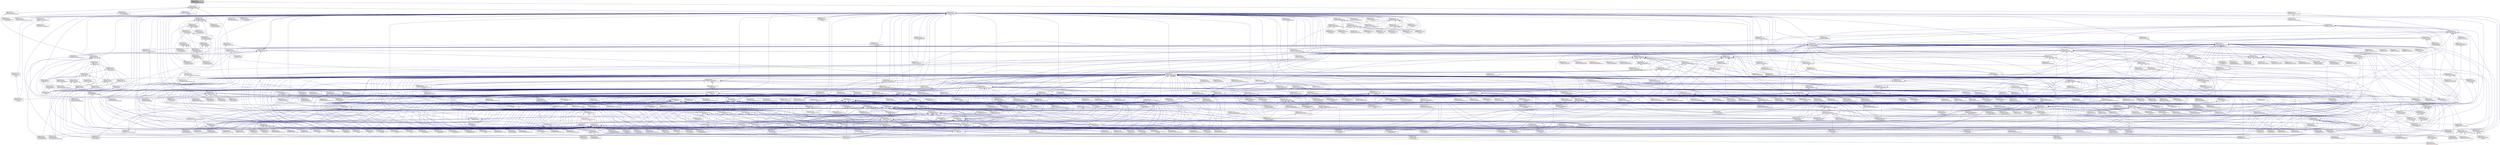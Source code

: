digraph "3rdParty/trilinos-nox/packages/teuchos/core/src/Teuchos_NullIteratorTraits.hpp"
{
  edge [fontname="Helvetica",fontsize="10",labelfontname="Helvetica",labelfontsize="10"];
  node [fontname="Helvetica",fontsize="10",shape=record];
  Node6 [label="3rdParty/trilinos-nox\l/packages/teuchos/core\l/src/Teuchos_NullIteratorTraits.hpp",height=0.2,width=0.4,color="black", fillcolor="grey75", style="filled", fontcolor="black"];
  Node6 -> Node7 [dir="back",color="midnightblue",fontsize="10",style="solid",fontname="Helvetica"];
  Node7 [label="3rdParty/trilinos-nox\l/packages/teuchos/core\l/src/Teuchos_RCPDecl.hpp",height=0.2,width=0.4,color="black", fillcolor="white", style="filled",URL="$d0/dbc/_teuchos___r_c_p_decl_8hpp.html",tooltip="Reference-counted pointer class and non-member templated function implementations. "];
  Node7 -> Node8 [dir="back",color="midnightblue",fontsize="10",style="solid",fontname="Helvetica"];
  Node8 [label="3rdParty/trilinos-nox\l/packages/teuchos/core\l/src/Teuchos_RCP.hpp",height=0.2,width=0.4,color="black", fillcolor="white", style="filled",URL="$d5/de4/_teuchos___r_c_p_8hpp.html",tooltip="Reference-counted pointer class and non-member templated function implementations. "];
  Node8 -> Node9 [dir="back",color="midnightblue",fontsize="10",style="solid",fontname="Helvetica"];
  Node9 [label="3rdParty/trilinos-nox\l/packages/belos/epetra\l/example/GCRODR/createEpetraProblem.hpp",height=0.2,width=0.4,color="black", fillcolor="white", style="filled",URL="$de/d94/example_2_g_c_r_o_d_r_2create_epetra_problem_8hpp.html"];
  Node9 -> Node10 [dir="back",color="midnightblue",fontsize="10",style="solid",fontname="Helvetica"];
  Node10 [label="3rdParty/trilinos-nox\l/packages/belos/epetra\l/example/GCRODR/createEpetraProblem.cpp",height=0.2,width=0.4,color="black", fillcolor="white", style="filled",URL="$da/dd2/example_2_g_c_r_o_d_r_2create_epetra_problem_8cpp.html"];
  Node9 -> Node11 [dir="back",color="midnightblue",fontsize="10",style="solid",fontname="Helvetica"];
  Node11 [label="3rdParty/trilinos-nox\l/packages/belos/epetra\l/example/GCRODR/PrecGCRODREpetra\lExFile.cpp",height=0.2,width=0.4,color="black", fillcolor="white", style="filled",URL="$df/d74/_prec_g_c_r_o_d_r_epetra_ex_file_8cpp.html"];
  Node8 -> Node12 [dir="back",color="midnightblue",fontsize="10",style="solid",fontname="Helvetica"];
  Node12 [label="3rdParty/trilinos-nox\l/packages/belos/epetra\l/example/RCG/createEpetraProblem.hpp",height=0.2,width=0.4,color="black", fillcolor="white", style="filled",URL="$dd/dc6/example_2_r_c_g_2create_epetra_problem_8hpp.html"];
  Node12 -> Node13 [dir="back",color="midnightblue",fontsize="10",style="solid",fontname="Helvetica"];
  Node13 [label="3rdParty/trilinos-nox\l/packages/belos/epetra\l/example/RCG/createEpetraProblem.cpp",height=0.2,width=0.4,color="black", fillcolor="white", style="filled",URL="$df/d4e/example_2_r_c_g_2create_epetra_problem_8cpp.html"];
  Node12 -> Node14 [dir="back",color="midnightblue",fontsize="10",style="solid",fontname="Helvetica"];
  Node14 [label="3rdParty/trilinos-nox\l/packages/belos/epetra\l/example/RCG/RCGEpetraExFile.cpp",height=0.2,width=0.4,color="black", fillcolor="white", style="filled",URL="$dd/dcf/_r_c_g_epetra_ex_file_8cpp.html"];
  Node8 -> Node15 [dir="back",color="midnightblue",fontsize="10",style="solid",fontname="Helvetica"];
  Node15 [label="3rdParty/trilinos-nox\l/packages/belos/epetra\l/example/TFQMR/createEpetraProblem.hpp",height=0.2,width=0.4,color="black", fillcolor="white", style="filled",URL="$de/d6f/example_2_t_f_q_m_r_2create_epetra_problem_8hpp.html"];
  Node15 -> Node16 [dir="back",color="midnightblue",fontsize="10",style="solid",fontname="Helvetica"];
  Node16 [label="3rdParty/trilinos-nox\l/packages/belos/epetra\l/example/TFQMR/createEpetraProblem.cpp",height=0.2,width=0.4,color="black", fillcolor="white", style="filled",URL="$d7/dec/example_2_t_f_q_m_r_2create_epetra_problem_8cpp.html"];
  Node15 -> Node17 [dir="back",color="midnightblue",fontsize="10",style="solid",fontname="Helvetica"];
  Node17 [label="3rdParty/trilinos-nox\l/packages/belos/epetra\l/example/TFQMR/PseudoBlockTFQMREpetra\lExFile.cpp",height=0.2,width=0.4,color="black", fillcolor="white", style="filled",URL="$da/d26/_pseudo_block_t_f_q_m_r_epetra_ex_file_8cpp.html"];
  Node15 -> Node18 [dir="back",color="midnightblue",fontsize="10",style="solid",fontname="Helvetica"];
  Node18 [label="3rdParty/trilinos-nox\l/packages/belos/epetra\l/example/TFQMR/TFQMREpetraExFile.cpp",height=0.2,width=0.4,color="black", fillcolor="white", style="filled",URL="$db/d90/_t_f_q_m_r_epetra_ex_file_8cpp.html"];
  Node8 -> Node19 [dir="back",color="midnightblue",fontsize="10",style="solid",fontname="Helvetica"];
  Node19 [label="3rdParty/trilinos-nox\l/packages/belos/epetra\l/test/BlockCG/createEpetraProblem.hpp",height=0.2,width=0.4,color="black", fillcolor="white", style="filled",URL="$d3/d4c/test_2_block_c_g_2create_epetra_problem_8hpp.html"];
  Node19 -> Node20 [dir="back",color="midnightblue",fontsize="10",style="solid",fontname="Helvetica"];
  Node20 [label="3rdParty/trilinos-nox\l/packages/belos/epetra\l/test/BlockCG/createEpetraProblem.cpp",height=0.2,width=0.4,color="black", fillcolor="white", style="filled",URL="$d4/db1/test_2_block_c_g_2create_epetra_problem_8cpp.html"];
  Node19 -> Node21 [dir="back",color="midnightblue",fontsize="10",style="solid",fontname="Helvetica"];
  Node21 [label="3rdParty/trilinos-nox\l/packages/belos/epetra\l/test/BlockCG/test_bl_cg_hb.cpp",height=0.2,width=0.4,color="black", fillcolor="white", style="filled",URL="$d5/df2/epetra_2test_2_block_c_g_2test__bl__cg__hb_8cpp.html"];
  Node19 -> Node22 [dir="back",color="midnightblue",fontsize="10",style="solid",fontname="Helvetica"];
  Node22 [label="3rdParty/trilinos-nox\l/packages/belos/epetra\l/test/BlockCG/test_bl_cg\l_set_res.cpp",height=0.2,width=0.4,color="black", fillcolor="white", style="filled",URL="$db/de1/test__bl__cg__set__res_8cpp.html"];
  Node19 -> Node23 [dir="back",color="midnightblue",fontsize="10",style="solid",fontname="Helvetica"];
  Node23 [label="3rdParty/trilinos-nox\l/packages/belos/epetra\l/test/BlockCG/test_bl_pcg_hb.cpp",height=0.2,width=0.4,color="black", fillcolor="white", style="filled",URL="$d5/df6/test__bl__pcg__hb_8cpp.html"];
  Node19 -> Node24 [dir="back",color="midnightblue",fontsize="10",style="solid",fontname="Helvetica"];
  Node24 [label="3rdParty/trilinos-nox\l/packages/belos/epetra\l/test/BlockCG/test_bl_pcg\l_set_res.cpp",height=0.2,width=0.4,color="black", fillcolor="white", style="filled",URL="$dc/d05/test__bl__pcg__set__res_8cpp.html"];
  Node19 -> Node25 [dir="back",color="midnightblue",fontsize="10",style="solid",fontname="Helvetica"];
  Node25 [label="3rdParty/trilinos-nox\l/packages/belos/epetra\l/test/BlockCG/test_pseudo\l_pcg_hb.cpp",height=0.2,width=0.4,color="black", fillcolor="white", style="filled",URL="$d7/de5/test__pseudo__pcg__hb_8cpp.html"];
  Node19 -> Node26 [dir="back",color="midnightblue",fontsize="10",style="solid",fontname="Helvetica"];
  Node26 [label="3rdParty/trilinos-nox\l/packages/belos/epetra\l/test/BlockCG/test_pseudo\l_stochastic_pcg_hb.cpp",height=0.2,width=0.4,color="black", fillcolor="white", style="filled",URL="$d8/de0/test__pseudo__stochastic__pcg__hb_8cpp.html"];
  Node19 -> Node27 [dir="back",color="midnightblue",fontsize="10",style="solid",fontname="Helvetica"];
  Node27 [label="3rdParty/trilinos-nox\l/packages/belos/epetra\l/test/BlockCG/test_resolve\l_cg_hb.cpp",height=0.2,width=0.4,color="black", fillcolor="white", style="filled",URL="$de/dcd/test__resolve__cg__hb_8cpp.html"];
  Node8 -> Node28 [dir="back",color="midnightblue",fontsize="10",style="solid",fontname="Helvetica"];
  Node28 [label="3rdParty/trilinos-nox\l/packages/belos/epetra\l/test/BlockGmres/createEpetraProblem.hpp",height=0.2,width=0.4,color="black", fillcolor="white", style="filled",URL="$d2/d7f/test_2_block_gmres_2create_epetra_problem_8hpp.html"];
  Node28 -> Node29 [dir="back",color="midnightblue",fontsize="10",style="solid",fontname="Helvetica"];
  Node29 [label="3rdParty/trilinos-nox\l/packages/belos/epetra\l/test/BlockGmres/createEpetraProblem.cpp",height=0.2,width=0.4,color="black", fillcolor="white", style="filled",URL="$da/d80/test_2_block_gmres_2create_epetra_problem_8cpp.html"];
  Node28 -> Node30 [dir="back",color="midnightblue",fontsize="10",style="solid",fontname="Helvetica"];
  Node30 [label="3rdParty/trilinos-nox\l/packages/belos/epetra\l/test/BlockGmres/test_bl\l_fgmres_hb.cpp",height=0.2,width=0.4,color="black", fillcolor="white", style="filled",URL="$de/d36/test__bl__fgmres__hb_8cpp.html"];
  Node28 -> Node31 [dir="back",color="midnightblue",fontsize="10",style="solid",fontname="Helvetica"];
  Node31 [label="3rdParty/trilinos-nox\l/packages/belos/epetra\l/test/BlockGmres/test_bl\l_gmres_diag.cpp",height=0.2,width=0.4,color="black", fillcolor="white", style="filled",URL="$de/dd8/test__bl__gmres__diag_8cpp.html"];
  Node28 -> Node32 [dir="back",color="midnightblue",fontsize="10",style="solid",fontname="Helvetica"];
  Node32 [label="3rdParty/trilinos-nox\l/packages/belos/epetra\l/test/BlockGmres/test_bl\l_gmres_hb.cpp",height=0.2,width=0.4,color="black", fillcolor="white", style="filled",URL="$d1/d3c/test__bl__gmres__hb_8cpp.html"];
  Node28 -> Node33 [dir="back",color="midnightblue",fontsize="10",style="solid",fontname="Helvetica"];
  Node33 [label="3rdParty/trilinos-nox\l/packages/belos/epetra\l/test/BlockGmres/test_bl\l_pgmres_hb.cpp",height=0.2,width=0.4,color="black", fillcolor="white", style="filled",URL="$d3/d98/test__bl__pgmres__hb_8cpp.html"];
  Node28 -> Node34 [dir="back",color="midnightblue",fontsize="10",style="solid",fontname="Helvetica"];
  Node34 [label="3rdParty/trilinos-nox\l/packages/belos/epetra\l/test/BlockGmres/test_pseudo\l_gmres_hb.cpp",height=0.2,width=0.4,color="black", fillcolor="white", style="filled",URL="$df/d70/test__pseudo__gmres__hb_8cpp.html"];
  Node28 -> Node35 [dir="back",color="midnightblue",fontsize="10",style="solid",fontname="Helvetica"];
  Node35 [label="3rdParty/trilinos-nox\l/packages/belos/epetra\l/test/BlockGmres/test_pseudo\l_pgmres_hb.cpp",height=0.2,width=0.4,color="black", fillcolor="white", style="filled",URL="$dd/dd8/test__pseudo__pgmres__hb_8cpp.html"];
  Node28 -> Node36 [dir="back",color="midnightblue",fontsize="10",style="solid",fontname="Helvetica"];
  Node36 [label="3rdParty/trilinos-nox\l/packages/belos/epetra\l/test/BlockGmres/test_resolve\l_gmres_hb.cpp",height=0.2,width=0.4,color="black", fillcolor="white", style="filled",URL="$dd/d05/test__resolve__gmres__hb_8cpp.html"];
  Node8 -> Node37 [dir="back",color="midnightblue",fontsize="10",style="solid",fontname="Helvetica"];
  Node37 [label="3rdParty/trilinos-nox\l/packages/belos/epetra\l/test/Epetra64Driver/cxx\l_main.cpp",height=0.2,width=0.4,color="black", fillcolor="white", style="filled",URL="$d1/db5/belos_2epetra_2test_2_epetra64_driver_2cxx__main_8cpp.html"];
  Node8 -> Node38 [dir="back",color="midnightblue",fontsize="10",style="solid",fontname="Helvetica"];
  Node38 [label="3rdParty/trilinos-nox\l/packages/belos/epetra\l/test/FixedPoint/createEpetraProblem.hpp",height=0.2,width=0.4,color="black", fillcolor="white", style="filled",URL="$d5/d72/test_2_fixed_point_2create_epetra_problem_8hpp.html"];
  Node38 -> Node39 [dir="back",color="midnightblue",fontsize="10",style="solid",fontname="Helvetica"];
  Node39 [label="3rdParty/trilinos-nox\l/packages/belos/epetra\l/test/FixedPoint/createEpetraProblem.cpp",height=0.2,width=0.4,color="black", fillcolor="white", style="filled",URL="$d5/d46/test_2_fixed_point_2create_epetra_problem_8cpp.html"];
  Node38 -> Node40 [dir="back",color="midnightblue",fontsize="10",style="solid",fontname="Helvetica"];
  Node40 [label="3rdParty/trilinos-nox\l/packages/belos/epetra\l/test/FixedPoint/test_fp_hb.cpp",height=0.2,width=0.4,color="black", fillcolor="white", style="filled",URL="$d0/de9/epetra_2test_2_fixed_point_2test__fp__hb_8cpp.html"];
  Node8 -> Node41 [dir="back",color="midnightblue",fontsize="10",style="solid",fontname="Helvetica"];
  Node41 [label="3rdParty/trilinos-nox\l/packages/belos/epetra\l/test/GCRODR/createEpetraProblem.hpp",height=0.2,width=0.4,color="black", fillcolor="white", style="filled",URL="$d9/d24/test_2_g_c_r_o_d_r_2create_epetra_problem_8hpp.html"];
  Node41 -> Node42 [dir="back",color="midnightblue",fontsize="10",style="solid",fontname="Helvetica"];
  Node42 [label="3rdParty/trilinos-nox\l/packages/belos/epetra\l/test/GCRODR/createEpetraProblem.cpp",height=0.2,width=0.4,color="black", fillcolor="white", style="filled",URL="$da/d21/test_2_g_c_r_o_d_r_2create_epetra_problem_8cpp.html"];
  Node41 -> Node43 [dir="back",color="midnightblue",fontsize="10",style="solid",fontname="Helvetica"];
  Node43 [label="3rdParty/trilinos-nox\l/packages/belos/epetra\l/test/GCRODR/test_prec\l_gcrodr_hb.cpp",height=0.2,width=0.4,color="black", fillcolor="white", style="filled",URL="$d1/d5a/test__prec__gcrodr__hb_8cpp.html"];
  Node8 -> Node44 [dir="back",color="midnightblue",fontsize="10",style="solid",fontname="Helvetica"];
  Node44 [label="3rdParty/trilinos-nox\l/packages/belos/epetra\l/test/hypre/hypre_Helpers.cpp",height=0.2,width=0.4,color="black", fillcolor="white", style="filled",URL="$d5/d43/hypre___helpers_8cpp.html"];
  Node8 -> Node45 [dir="back",color="midnightblue",fontsize="10",style="solid",fontname="Helvetica"];
  Node45 [label="3rdParty/trilinos-nox\l/packages/belos/epetra\l/test/hypre/hypre_UnitTest.cpp",height=0.2,width=0.4,color="black", fillcolor="white", style="filled",URL="$d9/dad/hypre___unit_test_8cpp.html"];
  Node8 -> Node46 [dir="back",color="midnightblue",fontsize="10",style="solid",fontname="Helvetica"];
  Node46 [label="3rdParty/trilinos-nox\l/packages/belos/epetra\l/test/MINRES/createEpetraProblem.hpp",height=0.2,width=0.4,color="black", fillcolor="white", style="filled",URL="$d4/d30/test_2_m_i_n_r_e_s_2create_epetra_problem_8hpp.html"];
  Node46 -> Node47 [dir="back",color="midnightblue",fontsize="10",style="solid",fontname="Helvetica"];
  Node47 [label="3rdParty/trilinos-nox\l/packages/belos/epetra\l/test/MINRES/createEpetraProblem.cpp",height=0.2,width=0.4,color="black", fillcolor="white", style="filled",URL="$dc/d94/test_2_m_i_n_r_e_s_2create_epetra_problem_8cpp.html"];
  Node46 -> Node48 [dir="back",color="midnightblue",fontsize="10",style="solid",fontname="Helvetica"];
  Node48 [label="3rdParty/trilinos-nox\l/packages/belos/epetra\l/test/MINRES/test_minres_hb.cpp",height=0.2,width=0.4,color="black", fillcolor="white", style="filled",URL="$d3/dfd/test__minres__hb_8cpp.html"];
  Node8 -> Node49 [dir="back",color="midnightblue",fontsize="10",style="solid",fontname="Helvetica"];
  Node49 [label="3rdParty/trilinos-nox\l/packages/belos/epetra\l/test/RCG/createEpetraProblem.hpp",height=0.2,width=0.4,color="black", fillcolor="white", style="filled",URL="$d7/d0c/test_2_r_c_g_2create_epetra_problem_8hpp.html"];
  Node49 -> Node50 [dir="back",color="midnightblue",fontsize="10",style="solid",fontname="Helvetica"];
  Node50 [label="3rdParty/trilinos-nox\l/packages/belos/epetra\l/test/RCG/createEpetraProblem.cpp",height=0.2,width=0.4,color="black", fillcolor="white", style="filled",URL="$dd/d70/test_2_r_c_g_2create_epetra_problem_8cpp.html"];
  Node49 -> Node51 [dir="back",color="midnightblue",fontsize="10",style="solid",fontname="Helvetica"];
  Node51 [label="3rdParty/trilinos-nox\l/packages/belos/epetra\l/test/RCG/test_prec_rcg_hb.cpp",height=0.2,width=0.4,color="black", fillcolor="white", style="filled",URL="$de/dd3/test__prec__rcg__hb_8cpp.html"];
  Node49 -> Node52 [dir="back",color="midnightblue",fontsize="10",style="solid",fontname="Helvetica"];
  Node52 [label="3rdParty/trilinos-nox\l/packages/belos/epetra\l/test/RCG/test_rcg_hb.cpp",height=0.2,width=0.4,color="black", fillcolor="white", style="filled",URL="$df/de7/test__rcg__hb_8cpp.html"];
  Node8 -> Node53 [dir="back",color="midnightblue",fontsize="10",style="solid",fontname="Helvetica"];
  Node53 [label="3rdParty/trilinos-nox\l/packages/belos/epetra\l/test/TFQMR/createEpetraProblem.hpp",height=0.2,width=0.4,color="black", fillcolor="white", style="filled",URL="$dd/d1e/test_2_t_f_q_m_r_2create_epetra_problem_8hpp.html"];
  Node53 -> Node54 [dir="back",color="midnightblue",fontsize="10",style="solid",fontname="Helvetica"];
  Node54 [label="3rdParty/trilinos-nox\l/packages/belos/epetra\l/test/TFQMR/createEpetraProblem.cpp",height=0.2,width=0.4,color="black", fillcolor="white", style="filled",URL="$d4/dee/test_2_t_f_q_m_r_2create_epetra_problem_8cpp.html"];
  Node53 -> Node55 [dir="back",color="midnightblue",fontsize="10",style="solid",fontname="Helvetica"];
  Node55 [label="3rdParty/trilinos-nox\l/packages/belos/epetra\l/test/TFQMR/test_pseudo\l_ptfqmr_hb.cpp",height=0.2,width=0.4,color="black", fillcolor="white", style="filled",URL="$d1/dfe/test__pseudo__ptfqmr__hb_8cpp.html"];
  Node53 -> Node56 [dir="back",color="midnightblue",fontsize="10",style="solid",fontname="Helvetica"];
  Node56 [label="3rdParty/trilinos-nox\l/packages/belos/epetra\l/test/TFQMR/test_pseudo\l_tfqmr_hb.cpp",height=0.2,width=0.4,color="black", fillcolor="white", style="filled",URL="$d9/d72/test__pseudo__tfqmr__hb_8cpp.html"];
  Node53 -> Node57 [dir="back",color="midnightblue",fontsize="10",style="solid",fontname="Helvetica"];
  Node57 [label="3rdParty/trilinos-nox\l/packages/belos/epetra\l/test/TFQMR/test_ptfqmr_hb.cpp",height=0.2,width=0.4,color="black", fillcolor="white", style="filled",URL="$d6/d5c/test__ptfqmr__hb_8cpp.html"];
  Node53 -> Node58 [dir="back",color="midnightblue",fontsize="10",style="solid",fontname="Helvetica"];
  Node58 [label="3rdParty/trilinos-nox\l/packages/belos/epetra\l/test/TFQMR/test_tfqmr_hb.cpp",height=0.2,width=0.4,color="black", fillcolor="white", style="filled",URL="$d3/dfd/test__tfqmr__hb_8cpp.html"];
  Node8 -> Node59 [dir="back",color="midnightblue",fontsize="10",style="solid",fontname="Helvetica"];
  Node59 [label="3rdParty/trilinos-nox\l/packages/belos/src/BelosIteration.hpp",height=0.2,width=0.4,color="black", fillcolor="white", style="filled",URL="$d1/dad/_belos_iteration_8hpp.html",tooltip="Pure virtual base class which describes the basic interface to the linear solver iteration. "];
  Node59 -> Node60 [dir="back",color="midnightblue",fontsize="10",style="solid",fontname="Helvetica"];
  Node60 [label="3rdParty/trilinos-nox\l/packages/belos/src/BelosCGIteration.hpp",height=0.2,width=0.4,color="black", fillcolor="white", style="filled",URL="$d0/d86/_belos_c_g_iteration_8hpp.html",tooltip="Pure virtual base class which augments the basic interface for a conjugate gradient linear solver ite..."];
  Node60 -> Node61 [dir="back",color="midnightblue",fontsize="10",style="solid",fontname="Helvetica"];
  Node61 [label="3rdParty/trilinos-nox\l/packages/belos/src/BelosBi\lCGStabIter.hpp",height=0.2,width=0.4,color="black", fillcolor="white", style="filled",URL="$dd/dd5/_belos_bi_c_g_stab_iter_8hpp.html",tooltip="Belos concrete class for performing the pseudo-block BiCGStab iteration. "];
  Node61 -> Node62 [dir="back",color="midnightblue",fontsize="10",style="solid",fontname="Helvetica"];
  Node62 [label="3rdParty/trilinos-nox\l/packages/belos/src/BelosBi\lCGStabSolMgr.hpp",height=0.2,width=0.4,color="black", fillcolor="white", style="filled",URL="$db/d14/_belos_bi_c_g_stab_sol_mgr_8hpp.html",tooltip="The Belos::BiCGStabSolMgr provides a solver manager for the BiCGStab linear solver. "];
  Node62 -> Node63 [dir="back",color="midnightblue",fontsize="10",style="solid",fontname="Helvetica"];
  Node63 [label="3rdParty/trilinos-nox\l/packages/belos/epetra\l/test/BiCGStab/PrecBiCGStabExFile.cpp",height=0.2,width=0.4,color="black", fillcolor="white", style="filled",URL="$dc/ddd/_prec_bi_c_g_stab_ex_file_8cpp.html"];
  Node62 -> Node64 [dir="back",color="midnightblue",fontsize="10",style="solid",fontname="Helvetica"];
  Node64 [label="3rdParty/trilinos-nox\l/packages/belos/src/BelosSolver\lFactory.hpp",height=0.2,width=0.4,color="black", fillcolor="white", style="filled",URL="$da/d4e/_belos_solver_factory_8hpp.html"];
  Node64 -> Node65 [dir="back",color="midnightblue",fontsize="10",style="solid",fontname="Helvetica"];
  Node65 [label="3rdParty/trilinos-nox\l/packages/belos/doc/parameter\lList/createValidParameterList.cpp",height=0.2,width=0.4,color="black", fillcolor="white", style="filled",URL="$d1/db5/create_valid_parameter_list_8cpp.html"];
  Node64 -> Node48 [dir="back",color="midnightblue",fontsize="10",style="solid",fontname="Helvetica"];
  Node64 -> Node66 [dir="back",color="midnightblue",fontsize="10",style="solid",fontname="Helvetica"];
  Node66 [label="3rdParty/trilinos-nox\l/packages/belos/epetra\l/test/SolverFactory/test\l_solver_factory.cpp",height=0.2,width=0.4,color="black", fillcolor="white", style="filled",URL="$d0/d85/test__solver__factory_8cpp.html",tooltip="Test Belos::SolverFactory with Epetra. "];
  Node64 -> Node67 [dir="back",color="midnightblue",fontsize="10",style="solid",fontname="Helvetica"];
  Node67 [label="3rdParty/trilinos-nox\l/packages/belos/src/Belos\l_Details_LinearSolver.hpp",height=0.2,width=0.4,color="black", fillcolor="white", style="filled",URL="$d2/d2c/_belos___details___linear_solver_8hpp.html",tooltip="Implementation of Trilinos::Details::LinearSolver. "];
  Node67 -> Node68 [dir="back",color="midnightblue",fontsize="10",style="solid",fontname="Helvetica"];
  Node68 [label="3rdParty/trilinos-nox\l/packages/belos/src/Belos\l_Details_LinearSolverFactory.hpp",height=0.2,width=0.4,color="red", fillcolor="white", style="filled",URL="$d1/de3/_belos___details___linear_solver_factory_8hpp.html",tooltip="Implementation of Trilinos::Details::LinearSolverFactory. "];
  Node64 -> Node68 [dir="back",color="midnightblue",fontsize="10",style="solid",fontname="Helvetica"];
  Node64 -> Node71 [dir="back",color="midnightblue",fontsize="10",style="solid",fontname="Helvetica"];
  Node71 [label="3rdParty/trilinos-nox\l/packages/belos/test\l/Factory/Factory.cpp",height=0.2,width=0.4,color="black", fillcolor="white", style="filled",URL="$de/d5d/3rd_party_2trilinos-nox_2packages_2belos_2test_2_factory_2_factory_8cpp.html"];
  Node64 -> Node72 [dir="back",color="midnightblue",fontsize="10",style="solid",fontname="Helvetica"];
  Node72 [label="3rdParty/trilinos-nox\l/packages/belos/test\l/RealSolverManager/test\l_factory_complex.cpp",height=0.2,width=0.4,color="black", fillcolor="white", style="filled",URL="$de/d3d/test__factory__complex_8cpp.html"];
  Node64 -> Node73 [dir="back",color="midnightblue",fontsize="10",style="solid",fontname="Helvetica"];
  Node73 [label="3rdParty/trilinos-nox\l/packages/belos/tpetra\l/test/LinearSolverFactory\l/LinearSolverFactory.cpp",height=0.2,width=0.4,color="black", fillcolor="white", style="filled",URL="$d1/d2d/_linear_solver_factory_8cpp.html"];
  Node64 -> Node74 [dir="back",color="midnightblue",fontsize="10",style="solid",fontname="Helvetica"];
  Node74 [label="3rdParty/trilinos-nox\l/packages/belos/tpetra\l/test/MultipleSolves/MultipleSolves.cpp",height=0.2,width=0.4,color="black", fillcolor="white", style="filled",URL="$db/de2/_multiple_solves_8cpp.html"];
  Node62 -> Node71 [dir="back",color="midnightblue",fontsize="10",style="solid",fontname="Helvetica"];
  Node60 -> Node75 [dir="back",color="midnightblue",fontsize="10",style="solid",fontname="Helvetica"];
  Node75 [label="3rdParty/trilinos-nox\l/packages/belos/src/BelosBlock\lCGIter.hpp",height=0.2,width=0.4,color="black", fillcolor="white", style="filled",URL="$d8/d06/_belos_block_c_g_iter_8hpp.html",tooltip="Belos concrete class for performing the block conjugate-gradient (CG) iteration. "];
  Node75 -> Node76 [dir="back",color="midnightblue",fontsize="10",style="solid",fontname="Helvetica"];
  Node76 [label="3rdParty/trilinos-nox\l/packages/belos/src/BelosBlock\lCGSolMgr.hpp",height=0.2,width=0.4,color="black", fillcolor="white", style="filled",URL="$da/d79/_belos_block_c_g_sol_mgr_8hpp.html",tooltip="The Belos::BlockCGSolMgr provides a solver manager for the BlockCG linear solver. ..."];
  Node76 -> Node77 [dir="back",color="midnightblue",fontsize="10",style="solid",fontname="Helvetica"];
  Node77 [label="3rdParty/trilinos-nox\l/packages/belos/epetra\l/example/BlockCG/BlockCGEpetra\lExFile.cpp",height=0.2,width=0.4,color="black", fillcolor="white", style="filled",URL="$d7/dde/_block_c_g_epetra_ex_file_8cpp.html"];
  Node76 -> Node78 [dir="back",color="midnightblue",fontsize="10",style="solid",fontname="Helvetica"];
  Node78 [label="3rdParty/trilinos-nox\l/packages/belos/epetra\l/example/BlockCG/BlockPrecCGEpetra\lExFile.cpp",height=0.2,width=0.4,color="black", fillcolor="white", style="filled",URL="$d9/d38/_block_prec_c_g_epetra_ex_file_8cpp.html"];
  Node76 -> Node79 [dir="back",color="midnightblue",fontsize="10",style="solid",fontname="Helvetica"];
  Node79 [label="3rdParty/trilinos-nox\l/packages/belos/epetra\l/src/BelosEpetraOperator.h",height=0.2,width=0.4,color="black", fillcolor="white", style="filled",URL="$d7/d50/_belos_epetra_operator_8h.html",tooltip="This file provides an Epetra_Operator interface so Belos can be integrated into other codes as an abs..."];
  Node79 -> Node80 [dir="back",color="midnightblue",fontsize="10",style="solid",fontname="Helvetica"];
  Node80 [label="3rdParty/trilinos-nox\l/packages/belos/epetra\l/src/BelosEpetraOperator.cpp",height=0.2,width=0.4,color="black", fillcolor="white", style="filled",URL="$d8/d97/_belos_epetra_operator_8cpp.html",tooltip="This file provides the implementation for an Epetra_Operator interface so Belos can be integrated int..."];
  Node79 -> Node30 [dir="back",color="midnightblue",fontsize="10",style="solid",fontname="Helvetica"];
  Node79 -> Node31 [dir="back",color="midnightblue",fontsize="10",style="solid",fontname="Helvetica"];
  Node76 -> Node21 [dir="back",color="midnightblue",fontsize="10",style="solid",fontname="Helvetica"];
  Node76 -> Node22 [dir="back",color="midnightblue",fontsize="10",style="solid",fontname="Helvetica"];
  Node76 -> Node23 [dir="back",color="midnightblue",fontsize="10",style="solid",fontname="Helvetica"];
  Node76 -> Node24 [dir="back",color="midnightblue",fontsize="10",style="solid",fontname="Helvetica"];
  Node76 -> Node27 [dir="back",color="midnightblue",fontsize="10",style="solid",fontname="Helvetica"];
  Node76 -> Node37 [dir="back",color="midnightblue",fontsize="10",style="solid",fontname="Helvetica"];
  Node76 -> Node64 [dir="back",color="midnightblue",fontsize="10",style="solid",fontname="Helvetica"];
  Node76 -> Node81 [dir="back",color="midnightblue",fontsize="10",style="solid",fontname="Helvetica"];
  Node81 [label="3rdParty/trilinos-nox\l/packages/belos/test\l/BlockCG/test_bl_cg_complex\l_hb.cpp",height=0.2,width=0.4,color="black", fillcolor="white", style="filled",URL="$df/d4e/test_2_block_c_g_2test__bl__cg__complex__hb_8cpp.html"];
  Node76 -> Node71 [dir="back",color="midnightblue",fontsize="10",style="solid",fontname="Helvetica"];
  Node76 -> Node82 [dir="back",color="midnightblue",fontsize="10",style="solid",fontname="Helvetica"];
  Node82 [label="3rdParty/trilinos-nox\l/packages/belos/tpetra\l/test/BlockCG/test_bl_cg\l_complex_hb.cpp",height=0.2,width=0.4,color="black", fillcolor="white", style="filled",URL="$d3/de7/tpetra_2test_2_block_c_g_2test__bl__cg__complex__hb_8cpp.html"];
  Node76 -> Node83 [dir="back",color="midnightblue",fontsize="10",style="solid",fontname="Helvetica"];
  Node83 [label="3rdParty/trilinos-nox\l/packages/belos/tpetra\l/test/BlockCG/test_bl_cg_hb.cpp",height=0.2,width=0.4,color="black", fillcolor="white", style="filled",URL="$d4/de2/tpetra_2test_2_block_c_g_2test__bl__cg__hb_8cpp.html"];
  Node76 -> Node84 [dir="back",color="midnightblue",fontsize="10",style="solid",fontname="Helvetica"];
  Node84 [label="3rdParty/trilinos-nox\l/packages/belos/tpetra\l/test/FixedPoint/test_fp_hb.cpp",height=0.2,width=0.4,color="black", fillcolor="white", style="filled",URL="$d6/d88/tpetra_2test_2_fixed_point_2test__fp__hb_8cpp.html"];
  Node60 -> Node85 [dir="back",color="midnightblue",fontsize="10",style="solid",fontname="Helvetica"];
  Node85 [label="3rdParty/trilinos-nox\l/packages/belos/src/BelosCGIter.hpp",height=0.2,width=0.4,color="black", fillcolor="white", style="filled",URL="$d4/d54/_belos_c_g_iter_8hpp.html",tooltip="Belos concrete class for performing the conjugate-gradient (CG) iteration. "];
  Node85 -> Node76 [dir="back",color="midnightblue",fontsize="10",style="solid",fontname="Helvetica"];
  Node85 -> Node86 [dir="back",color="midnightblue",fontsize="10",style="solid",fontname="Helvetica"];
  Node86 [label="3rdParty/trilinos-nox\l/packages/belos/src/BelosFixed\lPointSolMgr.hpp",height=0.2,width=0.4,color="black", fillcolor="white", style="filled",URL="$d0/d69/_belos_fixed_point_sol_mgr_8hpp.html",tooltip="The Belos::FixedPointSolMgr provides a solver manager for the FixedPoint linear solver. "];
  Node86 -> Node40 [dir="back",color="midnightblue",fontsize="10",style="solid",fontname="Helvetica"];
  Node86 -> Node64 [dir="back",color="midnightblue",fontsize="10",style="solid",fontname="Helvetica"];
  Node86 -> Node71 [dir="back",color="midnightblue",fontsize="10",style="solid",fontname="Helvetica"];
  Node60 -> Node87 [dir="back",color="midnightblue",fontsize="10",style="solid",fontname="Helvetica"];
  Node87 [label="3rdParty/trilinos-nox\l/packages/belos/src/BelosPseudo\lBlockCGIter.hpp",height=0.2,width=0.4,color="black", fillcolor="white", style="filled",URL="$de/df3/_belos_pseudo_block_c_g_iter_8hpp.html",tooltip="Belos concrete class for performing the pseudo-block CG iteration. "];
  Node87 -> Node88 [dir="back",color="midnightblue",fontsize="10",style="solid",fontname="Helvetica"];
  Node88 [label="3rdParty/trilinos-nox\l/packages/belos/src/BelosPseudo\lBlockCGSolMgr.hpp",height=0.2,width=0.4,color="black", fillcolor="white", style="filled",URL="$de/d01/_belos_pseudo_block_c_g_sol_mgr_8hpp.html",tooltip="The Belos::PseudoBlockCGSolMgr provides a solver manager for the BlockCG linear solver. "];
  Node88 -> Node89 [dir="back",color="midnightblue",fontsize="10",style="solid",fontname="Helvetica"];
  Node89 [label="3rdParty/trilinos-nox\l/packages/belos/epetra\l/example/BlockCG/PseudoBlockCGEpetra\lExFile.cpp",height=0.2,width=0.4,color="black", fillcolor="white", style="filled",URL="$d1/dd3/_pseudo_block_c_g_epetra_ex_file_8cpp.html"];
  Node88 -> Node90 [dir="back",color="midnightblue",fontsize="10",style="solid",fontname="Helvetica"];
  Node90 [label="3rdParty/trilinos-nox\l/packages/belos/epetra\l/example/BlockCG/PseudoBlockPrec\lCGEpetraExFile.cpp",height=0.2,width=0.4,color="black", fillcolor="white", style="filled",URL="$dc/d74/_pseudo_block_prec_c_g_epetra_ex_file_8cpp.html"];
  Node88 -> Node79 [dir="back",color="midnightblue",fontsize="10",style="solid",fontname="Helvetica"];
  Node88 -> Node91 [dir="back",color="midnightblue",fontsize="10",style="solid",fontname="Helvetica"];
  Node91 [label="3rdParty/trilinos-nox\l/packages/belos/epetra\l/test/BlockCG/test_pseudo\l_cg_indefinite.cpp",height=0.2,width=0.4,color="black", fillcolor="white", style="filled",URL="$d4/df6/test__pseudo__cg__indefinite_8cpp.html"];
  Node88 -> Node25 [dir="back",color="midnightblue",fontsize="10",style="solid",fontname="Helvetica"];
  Node88 -> Node27 [dir="back",color="midnightblue",fontsize="10",style="solid",fontname="Helvetica"];
  Node88 -> Node64 [dir="back",color="midnightblue",fontsize="10",style="solid",fontname="Helvetica"];
  Node88 -> Node71 [dir="back",color="midnightblue",fontsize="10",style="solid",fontname="Helvetica"];
  Node88 -> Node92 [dir="back",color="midnightblue",fontsize="10",style="solid",fontname="Helvetica"];
  Node92 [label="3rdParty/trilinos-nox\l/packages/belos/tpetra\l/example/WrapTpetraSolver\l/wrapTpetraSolver.cpp",height=0.2,width=0.4,color="black", fillcolor="white", style="filled",URL="$d7/d58/wrap_tpetra_solver_8cpp.html",tooltip="Example of how to wrap a \"native\" solver as a Belos solver. "];
  Node88 -> Node93 [dir="back",color="midnightblue",fontsize="10",style="solid",fontname="Helvetica"];
  Node93 [label="3rdParty/trilinos-nox\l/packages/belos/tpetra\l/test/BlockCG/test_bl_cg\l_hb_multiprec.cpp",height=0.2,width=0.4,color="black", fillcolor="white", style="filled",URL="$d4/d8c/test__bl__cg__hb__multiprec_8cpp.html"];
  Node88 -> Node94 [dir="back",color="midnightblue",fontsize="10",style="solid",fontname="Helvetica"];
  Node94 [label="3rdParty/trilinos-nox\l/packages/belos/tpetra\l/test/BlockCG/test_pseudo\l_bl_cg_hb.cpp",height=0.2,width=0.4,color="black", fillcolor="white", style="filled",URL="$da/dbd/test__pseudo__bl__cg__hb_8cpp.html"];
  Node60 -> Node95 [dir="back",color="midnightblue",fontsize="10",style="solid",fontname="Helvetica"];
  Node95 [label="3rdParty/trilinos-nox\l/packages/belos/src/BelosStochastic\lCGIteration.hpp",height=0.2,width=0.4,color="black", fillcolor="white", style="filled",URL="$d2/d55/_belos_stochastic_c_g_iteration_8hpp.html",tooltip="Pure virtual base class which augments the basic interface for a stochastic conjugate gradient linear..."];
  Node95 -> Node96 [dir="back",color="midnightblue",fontsize="10",style="solid",fontname="Helvetica"];
  Node96 [label="3rdParty/trilinos-nox\l/packages/belos/src/BelosPseudo\lBlockStochasticCGIter.hpp",height=0.2,width=0.4,color="black", fillcolor="white", style="filled",URL="$de/d19/_belos_pseudo_block_stochastic_c_g_iter_8hpp.html",tooltip="Belos concrete class for performing the stochastic pseudo-block CG iteration. "];
  Node96 -> Node97 [dir="back",color="midnightblue",fontsize="10",style="solid",fontname="Helvetica"];
  Node97 [label="3rdParty/trilinos-nox\l/packages/belos/src/BelosPseudo\lBlockStochasticCGSolMgr.hpp",height=0.2,width=0.4,color="black", fillcolor="white", style="filled",URL="$d7/d38/_belos_pseudo_block_stochastic_c_g_sol_mgr_8hpp.html",tooltip="The Belos::PseudoBlockStochasticCGSolMgr provides a solver manager for the stochastic BlockCG linear ..."];
  Node97 -> Node26 [dir="back",color="midnightblue",fontsize="10",style="solid",fontname="Helvetica"];
  Node97 -> Node64 [dir="back",color="midnightblue",fontsize="10",style="solid",fontname="Helvetica"];
  Node97 -> Node98 [dir="back",color="midnightblue",fontsize="10",style="solid",fontname="Helvetica"];
  Node98 [label="3rdParty/trilinos-nox\l/packages/belos/tpetra\l/test/BlockCG/test_pseudo\l_stochastic_cg_hb.cpp",height=0.2,width=0.4,color="black", fillcolor="white", style="filled",URL="$d4/de4/test__pseudo__stochastic__cg__hb_8cpp.html"];
  Node59 -> Node99 [dir="back",color="midnightblue",fontsize="10",style="solid",fontname="Helvetica"];
  Node99 [label="3rdParty/trilinos-nox\l/packages/belos/src/BelosStatus\lTest.hpp",height=0.2,width=0.4,color="black", fillcolor="white", style="filled",URL="$dd/dfb/_belos_status_test_8hpp.html",tooltip="Pure virtual base class for defining the status testing capabilities of Belos. "];
  Node99 -> Node79 [dir="back",color="midnightblue",fontsize="10",style="solid",fontname="Helvetica"];
  Node99 -> Node61 [dir="back",color="midnightblue",fontsize="10",style="solid",fontname="Helvetica"];
  Node99 -> Node100 [dir="back",color="midnightblue",fontsize="10",style="solid",fontname="Helvetica"];
  Node100 [label="3rdParty/trilinos-nox\l/packages/belos/src/BelosStatus\lTestCombo.hpp",height=0.2,width=0.4,color="black", fillcolor="white", style="filled",URL="$d4/da8/_belos_status_test_combo_8hpp.html",tooltip="Belos::StatusTest for logically combining several status tests. "];
  Node100 -> Node101 [dir="back",color="midnightblue",fontsize="10",style="solid",fontname="Helvetica"];
  Node101 [label="3rdParty/trilinos-nox\l/packages/belos/src/BelosSolver\lManager.hpp",height=0.2,width=0.4,color="black", fillcolor="white", style="filled",URL="$d9/de2/_belos_solver_manager_8hpp.html",tooltip="Pure virtual base class which describes the basic interface for a solver manager. ..."];
  Node101 -> Node64 [dir="back",color="midnightblue",fontsize="10",style="solid",fontname="Helvetica"];
  Node101 -> Node62 [dir="back",color="midnightblue",fontsize="10",style="solid",fontname="Helvetica"];
  Node101 -> Node76 [dir="back",color="midnightblue",fontsize="10",style="solid",fontname="Helvetica"];
  Node101 -> Node102 [dir="back",color="midnightblue",fontsize="10",style="solid",fontname="Helvetica"];
  Node102 [label="3rdParty/trilinos-nox\l/packages/belos/src/BelosBlock\lGCRODRSolMgr.hpp",height=0.2,width=0.4,color="black", fillcolor="white", style="filled",URL="$dc/d53/_belos_block_g_c_r_o_d_r_sol_mgr_8hpp.html",tooltip="A solver manager for the Block GCRO-DR (Block Recycling GMRES) linear solver. "];
  Node102 -> Node103 [dir="back",color="midnightblue",fontsize="10",style="solid",fontname="Helvetica"];
  Node103 [label="3rdParty/trilinos-nox\l/packages/belos/tpetra\l/test/BlockGCRODR/test\l_block_gcrodr.cpp",height=0.2,width=0.4,color="black", fillcolor="white", style="filled",URL="$dc/d6b/test__block__gcrodr_8cpp.html"];
  Node101 -> Node104 [dir="back",color="midnightblue",fontsize="10",style="solid",fontname="Helvetica"];
  Node104 [label="3rdParty/trilinos-nox\l/packages/belos/src/BelosBlock\lGmresSolMgr.hpp",height=0.2,width=0.4,color="black", fillcolor="white", style="filled",URL="$d6/d92/_belos_block_gmres_sol_mgr_8hpp.html",tooltip="The Belos::BlockGmresSolMgr provides a solver manager for the BlockGmres linear solver. "];
  Node104 -> Node105 [dir="back",color="midnightblue",fontsize="10",style="solid",fontname="Helvetica"];
  Node105 [label="3rdParty/trilinos-nox\l/packages/belos/epetra\l/example/BlockGmres/BlockFlexGmres\lEpetraExFile.cpp",height=0.2,width=0.4,color="black", fillcolor="white", style="filled",URL="$d6/da8/_block_flex_gmres_epetra_ex_file_8cpp.html"];
  Node104 -> Node106 [dir="back",color="midnightblue",fontsize="10",style="solid",fontname="Helvetica"];
  Node106 [label="3rdParty/trilinos-nox\l/packages/belos/epetra\l/example/BlockGmres/BlockGmres\lEpetraExFile.cpp",height=0.2,width=0.4,color="black", fillcolor="white", style="filled",URL="$d9/d34/_block_gmres_epetra_ex_file_8cpp.html"];
  Node104 -> Node107 [dir="back",color="midnightblue",fontsize="10",style="solid",fontname="Helvetica"];
  Node107 [label="3rdParty/trilinos-nox\l/packages/belos/epetra\l/example/BlockGmres/BlockGmres\lPolyEpetraExFile.cpp",height=0.2,width=0.4,color="black", fillcolor="white", style="filled",URL="$dc/d56/_block_gmres_poly_epetra_ex_file_8cpp.html"];
  Node104 -> Node108 [dir="back",color="midnightblue",fontsize="10",style="solid",fontname="Helvetica"];
  Node108 [label="3rdParty/trilinos-nox\l/packages/belos/epetra\l/example/BlockGmres/BlockPrecGmres\lEpetraExFile.cpp",height=0.2,width=0.4,color="black", fillcolor="white", style="filled",URL="$d1/d03/_block_prec_gmres_epetra_ex_file_8cpp.html"];
  Node104 -> Node79 [dir="back",color="midnightblue",fontsize="10",style="solid",fontname="Helvetica"];
  Node104 -> Node30 [dir="back",color="midnightblue",fontsize="10",style="solid",fontname="Helvetica"];
  Node104 -> Node31 [dir="back",color="midnightblue",fontsize="10",style="solid",fontname="Helvetica"];
  Node104 -> Node32 [dir="back",color="midnightblue",fontsize="10",style="solid",fontname="Helvetica"];
  Node104 -> Node33 [dir="back",color="midnightblue",fontsize="10",style="solid",fontname="Helvetica"];
  Node104 -> Node36 [dir="back",color="midnightblue",fontsize="10",style="solid",fontname="Helvetica"];
  Node104 -> Node64 [dir="back",color="midnightblue",fontsize="10",style="solid",fontname="Helvetica"];
  Node104 -> Node109 [dir="back",color="midnightblue",fontsize="10",style="solid",fontname="Helvetica"];
  Node109 [label="3rdParty/trilinos-nox\l/packages/belos/test\l/BlockGmres/test_bl_gmres\l_complex_hb.cpp",height=0.2,width=0.4,color="black", fillcolor="white", style="filled",URL="$d2/d50/test__bl__gmres__complex__hb_8cpp.html"];
  Node104 -> Node71 [dir="back",color="midnightblue",fontsize="10",style="solid",fontname="Helvetica"];
  Node104 -> Node110 [dir="back",color="midnightblue",fontsize="10",style="solid",fontname="Helvetica"];
  Node110 [label="3rdParty/trilinos-nox\l/packages/belos/tpetra\l/test/BlockGmres/test_bl\l_gmres_hb_df.cpp",height=0.2,width=0.4,color="black", fillcolor="white", style="filled",URL="$d8/d21/test__bl__gmres__hb__df_8cpp.html"];
  Node101 -> Node86 [dir="back",color="midnightblue",fontsize="10",style="solid",fontname="Helvetica"];
  Node101 -> Node111 [dir="back",color="midnightblue",fontsize="10",style="solid",fontname="Helvetica"];
  Node111 [label="3rdParty/trilinos-nox\l/packages/belos/src/BelosGCRODRSol\lMgr.hpp",height=0.2,width=0.4,color="black", fillcolor="white", style="filled",URL="$d3/dd2/_belos_g_c_r_o_d_r_sol_mgr_8hpp.html",tooltip="Declaration and definition of Belos::GCRODRSolMgr, which implements the GCRODR (recycling GMRES) solv..."];
  Node111 -> Node112 [dir="back",color="midnightblue",fontsize="10",style="solid",fontname="Helvetica"];
  Node112 [label="3rdParty/trilinos-nox\l/packages/belos/epetra\l/example/GCRODR/GCRODREpetraEx\lFile.cpp",height=0.2,width=0.4,color="black", fillcolor="white", style="filled",URL="$de/db8/_g_c_r_o_d_r_epetra_ex_file_8cpp.html"];
  Node111 -> Node11 [dir="back",color="midnightblue",fontsize="10",style="solid",fontname="Helvetica"];
  Node111 -> Node113 [dir="back",color="midnightblue",fontsize="10",style="solid",fontname="Helvetica"];
  Node113 [label="3rdParty/trilinos-nox\l/packages/belos/epetra\l/test/GCRODR/test_gcrodr_hb.cpp",height=0.2,width=0.4,color="black", fillcolor="white", style="filled",URL="$d0/d0b/test__gcrodr__hb_8cpp.html"];
  Node111 -> Node43 [dir="back",color="midnightblue",fontsize="10",style="solid",fontname="Helvetica"];
  Node111 -> Node64 [dir="back",color="midnightblue",fontsize="10",style="solid",fontname="Helvetica"];
  Node111 -> Node71 [dir="back",color="midnightblue",fontsize="10",style="solid",fontname="Helvetica"];
  Node111 -> Node114 [dir="back",color="midnightblue",fontsize="10",style="solid",fontname="Helvetica"];
  Node114 [label="3rdParty/trilinos-nox\l/packages/belos/test\l/GCRODR/test_gcrodr_complex\l_hb.cpp",height=0.2,width=0.4,color="black", fillcolor="white", style="filled",URL="$d4/d8d/test__gcrodr__complex__hb_8cpp.html"];
  Node111 -> Node115 [dir="back",color="midnightblue",fontsize="10",style="solid",fontname="Helvetica"];
  Node115 [label="3rdParty/trilinos-nox\l/packages/belos/test\l/RealSolverManager/test\l_gcrodr_complex.cpp",height=0.2,width=0.4,color="black", fillcolor="white", style="filled",URL="$dd/dd3/test__gcrodr__complex_8cpp.html"];
  Node101 -> Node116 [dir="back",color="midnightblue",fontsize="10",style="solid",fontname="Helvetica"];
  Node116 [label="3rdParty/trilinos-nox\l/packages/belos/src/BelosGmres\lPolySolMgr.hpp",height=0.2,width=0.4,color="black", fillcolor="white", style="filled",URL="$dd/d95/_belos_gmres_poly_sol_mgr_8hpp.html",tooltip="Declaration and definition of Belos::GmresPolySolMgr (hybrid block GMRES linear solver). "];
  Node116 -> Node107 [dir="back",color="midnightblue",fontsize="10",style="solid",fontname="Helvetica"];
  Node116 -> Node64 [dir="back",color="midnightblue",fontsize="10",style="solid",fontname="Helvetica"];
  Node101 -> Node117 [dir="back",color="midnightblue",fontsize="10",style="solid",fontname="Helvetica"];
  Node117 [label="3rdParty/trilinos-nox\l/packages/belos/src/BelosLSQRSol\lMgr.hpp",height=0.2,width=0.4,color="black", fillcolor="white", style="filled",URL="$d8/daa/_belos_l_s_q_r_sol_mgr_8hpp.html",tooltip="LSQRSolMgr: interface to the LSQR method. "];
  Node117 -> Node118 [dir="back",color="midnightblue",fontsize="10",style="solid",fontname="Helvetica"];
  Node118 [label="3rdParty/trilinos-nox\l/packages/belos/epetra\l/example/LSQR/LSQREpetraExFile.cpp",height=0.2,width=0.4,color="black", fillcolor="white", style="filled",URL="$d6/d18/_l_s_q_r_epetra_ex_file_8cpp.html"];
  Node117 -> Node119 [dir="back",color="midnightblue",fontsize="10",style="solid",fontname="Helvetica"];
  Node119 [label="3rdParty/trilinos-nox\l/packages/belos/epetra\l/example/LSQR/PrecLSQREpetraEx\lFile.cpp",height=0.2,width=0.4,color="black", fillcolor="white", style="filled",URL="$d8/d1a/_prec_l_s_q_r_epetra_ex_file_8cpp.html"];
  Node117 -> Node64 [dir="back",color="midnightblue",fontsize="10",style="solid",fontname="Helvetica"];
  Node117 -> Node71 [dir="back",color="midnightblue",fontsize="10",style="solid",fontname="Helvetica"];
  Node117 -> Node120 [dir="back",color="midnightblue",fontsize="10",style="solid",fontname="Helvetica"];
  Node120 [label="3rdParty/trilinos-nox\l/packages/belos/test\l/RealSolverManager/test\l_lsqr_complex.cpp",height=0.2,width=0.4,color="black", fillcolor="white", style="filled",URL="$dc/d85/test__lsqr__complex_8cpp.html"];
  Node101 -> Node121 [dir="back",color="midnightblue",fontsize="10",style="solid",fontname="Helvetica"];
  Node121 [label="3rdParty/trilinos-nox\l/packages/belos/src/BelosMinres\lSolMgr.hpp",height=0.2,width=0.4,color="black", fillcolor="white", style="filled",URL="$d1/d93/_belos_minres_sol_mgr_8hpp.html",tooltip="Solver manager for the MINRES linear solver. "];
  Node121 -> Node122 [dir="back",color="midnightblue",fontsize="10",style="solid",fontname="Helvetica"];
  Node122 [label="3rdParty/trilinos-nox\l/packages/belos/epetra\l/test/MINRES/test_minres\l_indefinite.cpp",height=0.2,width=0.4,color="black", fillcolor="white", style="filled",URL="$dd/ded/test__minres__indefinite_8cpp.html"];
  Node121 -> Node64 [dir="back",color="midnightblue",fontsize="10",style="solid",fontname="Helvetica"];
  Node121 -> Node123 [dir="back",color="midnightblue",fontsize="10",style="solid",fontname="Helvetica"];
  Node123 [label="3rdParty/trilinos-nox\l/packages/belos/test\l/MINRES/test_minres_complex\l_hb.cpp",height=0.2,width=0.4,color="black", fillcolor="white", style="filled",URL="$d4/da9/test__minres__complex__hb_8cpp.html"];
  Node101 -> Node124 [dir="back",color="midnightblue",fontsize="10",style="solid",fontname="Helvetica"];
  Node124 [label="3rdParty/trilinos-nox\l/packages/belos/src/BelosPCPGSol\lMgr.hpp",height=0.2,width=0.4,color="black", fillcolor="white", style="filled",URL="$db/d1c/_belos_p_c_p_g_sol_mgr_8hpp.html",tooltip="Declaration and definition of Belos::PCPGSolMgr (PCPG iterative linear solver). "];
  Node124 -> Node125 [dir="back",color="midnightblue",fontsize="10",style="solid",fontname="Helvetica"];
  Node125 [label="3rdParty/trilinos-nox\l/packages/belos/epetra\l/example/PCPG/PCPGEpetraExFile.cpp",height=0.2,width=0.4,color="black", fillcolor="white", style="filled",URL="$d2/de7/_p_c_p_g_epetra_ex_file_8cpp.html"];
  Node124 -> Node126 [dir="back",color="midnightblue",fontsize="10",style="solid",fontname="Helvetica"];
  Node126 [label="3rdParty/trilinos-nox\l/packages/belos/epetra\l/test/PCPG/test_pcpg_epetraex.cpp",height=0.2,width=0.4,color="black", fillcolor="white", style="filled",URL="$d1/db6/test__pcpg__epetraex_8cpp.html"];
  Node124 -> Node64 [dir="back",color="midnightblue",fontsize="10",style="solid",fontname="Helvetica"];
  Node124 -> Node71 [dir="back",color="midnightblue",fontsize="10",style="solid",fontname="Helvetica"];
  Node101 -> Node88 [dir="back",color="midnightblue",fontsize="10",style="solid",fontname="Helvetica"];
  Node101 -> Node127 [dir="back",color="midnightblue",fontsize="10",style="solid",fontname="Helvetica"];
  Node127 [label="3rdParty/trilinos-nox\l/packages/belos/src/BelosPseudo\lBlockGmresSolMgr.hpp",height=0.2,width=0.4,color="black", fillcolor="white", style="filled",URL="$d5/d61/_belos_pseudo_block_gmres_sol_mgr_8hpp.html",tooltip="The Belos::PseudoBlockGmresSolMgr provides a solver manager for the BlockGmres linear solver..."];
  Node127 -> Node128 [dir="back",color="midnightblue",fontsize="10",style="solid",fontname="Helvetica"];
  Node128 [label="3rdParty/trilinos-nox\l/packages/belos/epetra\l/example/BlockGmres/PseudoBlock\lGmresEpetraExFile.cpp",height=0.2,width=0.4,color="black", fillcolor="white", style="filled",URL="$df/dd5/_pseudo_block_gmres_epetra_ex_file_8cpp.html"];
  Node127 -> Node129 [dir="back",color="midnightblue",fontsize="10",style="solid",fontname="Helvetica"];
  Node129 [label="3rdParty/trilinos-nox\l/packages/belos/epetra\l/example/BlockGmres/PseudoBlock\lPrecGmresEpetraExFile.cpp",height=0.2,width=0.4,color="black", fillcolor="white", style="filled",URL="$d2/d73/_pseudo_block_prec_gmres_epetra_ex_file_8cpp.html"];
  Node127 -> Node79 [dir="back",color="midnightblue",fontsize="10",style="solid",fontname="Helvetica"];
  Node127 -> Node30 [dir="back",color="midnightblue",fontsize="10",style="solid",fontname="Helvetica"];
  Node127 -> Node32 [dir="back",color="midnightblue",fontsize="10",style="solid",fontname="Helvetica"];
  Node127 -> Node33 [dir="back",color="midnightblue",fontsize="10",style="solid",fontname="Helvetica"];
  Node127 -> Node34 [dir="back",color="midnightblue",fontsize="10",style="solid",fontname="Helvetica"];
  Node127 -> Node35 [dir="back",color="midnightblue",fontsize="10",style="solid",fontname="Helvetica"];
  Node127 -> Node36 [dir="back",color="midnightblue",fontsize="10",style="solid",fontname="Helvetica"];
  Node127 -> Node45 [dir="back",color="midnightblue",fontsize="10",style="solid",fontname="Helvetica"];
  Node127 -> Node64 [dir="back",color="midnightblue",fontsize="10",style="solid",fontname="Helvetica"];
  Node127 -> Node109 [dir="back",color="midnightblue",fontsize="10",style="solid",fontname="Helvetica"];
  Node127 -> Node71 [dir="back",color="midnightblue",fontsize="10",style="solid",fontname="Helvetica"];
  Node101 -> Node97 [dir="back",color="midnightblue",fontsize="10",style="solid",fontname="Helvetica"];
  Node101 -> Node130 [dir="back",color="midnightblue",fontsize="10",style="solid",fontname="Helvetica"];
  Node130 [label="3rdParty/trilinos-nox\l/packages/belos/src/BelosPseudo\lBlockTFQMRSolMgr.hpp",height=0.2,width=0.4,color="black", fillcolor="white", style="filled",URL="$d4/dfc/_belos_pseudo_block_t_f_q_m_r_sol_mgr_8hpp.html",tooltip="The Belos::PseudoBlockTFQMRSolMgr provides a solver manager for the pseudo-block TFQMR linear solver..."];
  Node130 -> Node17 [dir="back",color="midnightblue",fontsize="10",style="solid",fontname="Helvetica"];
  Node130 -> Node55 [dir="back",color="midnightblue",fontsize="10",style="solid",fontname="Helvetica"];
  Node130 -> Node56 [dir="back",color="midnightblue",fontsize="10",style="solid",fontname="Helvetica"];
  Node130 -> Node64 [dir="back",color="midnightblue",fontsize="10",style="solid",fontname="Helvetica"];
  Node130 -> Node131 [dir="back",color="midnightblue",fontsize="10",style="solid",fontname="Helvetica"];
  Node131 [label="3rdParty/trilinos-nox\l/packages/belos/test\l/TFQMR/test_pseudo_tfqmr\l_complex_hb.cpp",height=0.2,width=0.4,color="black", fillcolor="white", style="filled",URL="$da/db9/test__pseudo__tfqmr__complex__hb_8cpp.html"];
  Node101 -> Node132 [dir="back",color="midnightblue",fontsize="10",style="solid",fontname="Helvetica"];
  Node132 [label="3rdParty/trilinos-nox\l/packages/belos/src/BelosRCGSol\lMgr.hpp",height=0.2,width=0.4,color="black", fillcolor="white", style="filled",URL="$df/dee/_belos_r_c_g_sol_mgr_8hpp.html",tooltip="The Belos::RCGSolMgr provides a solver manager for the RCG (Recycling Conjugate Gradient) linear solv..."];
  Node132 -> Node14 [dir="back",color="midnightblue",fontsize="10",style="solid",fontname="Helvetica"];
  Node132 -> Node51 [dir="back",color="midnightblue",fontsize="10",style="solid",fontname="Helvetica"];
  Node132 -> Node52 [dir="back",color="midnightblue",fontsize="10",style="solid",fontname="Helvetica"];
  Node132 -> Node64 [dir="back",color="midnightblue",fontsize="10",style="solid",fontname="Helvetica"];
  Node132 -> Node71 [dir="back",color="midnightblue",fontsize="10",style="solid",fontname="Helvetica"];
  Node132 -> Node133 [dir="back",color="midnightblue",fontsize="10",style="solid",fontname="Helvetica"];
  Node133 [label="3rdParty/trilinos-nox\l/packages/belos/test\l/RealSolverManager/test\l_rcg_complex.cpp",height=0.2,width=0.4,color="black", fillcolor="white", style="filled",URL="$dc/dfa/test__rcg__complex_8cpp.html"];
  Node101 -> Node134 [dir="back",color="midnightblue",fontsize="10",style="solid",fontname="Helvetica"];
  Node134 [label="3rdParty/trilinos-nox\l/packages/belos/src/BelosTFQMRSol\lMgr.hpp",height=0.2,width=0.4,color="black", fillcolor="white", style="filled",URL="$dd/dba/_belos_t_f_q_m_r_sol_mgr_8hpp.html",tooltip="The Belos::TFQMRSolMgr provides a solver manager for the TFQMR linear solver. "];
  Node134 -> Node18 [dir="back",color="midnightblue",fontsize="10",style="solid",fontname="Helvetica"];
  Node134 -> Node57 [dir="back",color="midnightblue",fontsize="10",style="solid",fontname="Helvetica"];
  Node134 -> Node58 [dir="back",color="midnightblue",fontsize="10",style="solid",fontname="Helvetica"];
  Node134 -> Node64 [dir="back",color="midnightblue",fontsize="10",style="solid",fontname="Helvetica"];
  Node134 -> Node135 [dir="back",color="midnightblue",fontsize="10",style="solid",fontname="Helvetica"];
  Node135 [label="3rdParty/trilinos-nox\l/packages/belos/test\l/TFQMR/test_tfqmr_complex\l_hb.cpp",height=0.2,width=0.4,color="black", fillcolor="white", style="filled",URL="$d7/d48/test__tfqmr__complex__hb_8cpp.html"];
  Node101 -> Node92 [dir="back",color="midnightblue",fontsize="10",style="solid",fontname="Helvetica"];
  Node100 -> Node62 [dir="back",color="midnightblue",fontsize="10",style="solid",fontname="Helvetica"];
  Node100 -> Node136 [dir="back",color="midnightblue",fontsize="10",style="solid",fontname="Helvetica"];
  Node136 [label="3rdParty/trilinos-nox\l/packages/belos/src/BelosStatus\lTestResNormOutput.hpp",height=0.2,width=0.4,color="black", fillcolor="white", style="filled",URL="$de/d25/_belos_status_test_res_norm_output_8hpp.html",tooltip="Special StatusTest for printing status tests in simple format for residuals. "];
  Node136 -> Node137 [dir="back",color="midnightblue",fontsize="10",style="solid",fontname="Helvetica"];
  Node137 [label="3rdParty/trilinos-nox\l/packages/belos/src/BelosStatus\lTestOutputFactory.hpp",height=0.2,width=0.4,color="black", fillcolor="white", style="filled",URL="$df/d97/_belos_status_test_output_factory_8hpp.html",tooltip="A factory class for generating StatusTestOutput objects. "];
  Node137 -> Node62 [dir="back",color="midnightblue",fontsize="10",style="solid",fontname="Helvetica"];
  Node137 -> Node76 [dir="back",color="midnightblue",fontsize="10",style="solid",fontname="Helvetica"];
  Node137 -> Node102 [dir="back",color="midnightblue",fontsize="10",style="solid",fontname="Helvetica"];
  Node137 -> Node104 [dir="back",color="midnightblue",fontsize="10",style="solid",fontname="Helvetica"];
  Node137 -> Node86 [dir="back",color="midnightblue",fontsize="10",style="solid",fontname="Helvetica"];
  Node137 -> Node111 [dir="back",color="midnightblue",fontsize="10",style="solid",fontname="Helvetica"];
  Node137 -> Node116 [dir="back",color="midnightblue",fontsize="10",style="solid",fontname="Helvetica"];
  Node137 -> Node117 [dir="back",color="midnightblue",fontsize="10",style="solid",fontname="Helvetica"];
  Node137 -> Node121 [dir="back",color="midnightblue",fontsize="10",style="solid",fontname="Helvetica"];
  Node137 -> Node124 [dir="back",color="midnightblue",fontsize="10",style="solid",fontname="Helvetica"];
  Node137 -> Node88 [dir="back",color="midnightblue",fontsize="10",style="solid",fontname="Helvetica"];
  Node137 -> Node127 [dir="back",color="midnightblue",fontsize="10",style="solid",fontname="Helvetica"];
  Node137 -> Node97 [dir="back",color="midnightblue",fontsize="10",style="solid",fontname="Helvetica"];
  Node137 -> Node130 [dir="back",color="midnightblue",fontsize="10",style="solid",fontname="Helvetica"];
  Node137 -> Node132 [dir="back",color="midnightblue",fontsize="10",style="solid",fontname="Helvetica"];
  Node137 -> Node134 [dir="back",color="midnightblue",fontsize="10",style="solid",fontname="Helvetica"];
  Node100 -> Node138 [dir="back",color="midnightblue",fontsize="10",style="solid",fontname="Helvetica"];
  Node138 [label="3rdParty/trilinos-nox\l/packages/belos/src/BelosStatus\lTestUserOutput.hpp",height=0.2,width=0.4,color="black", fillcolor="white", style="filled",URL="$d9/ddc/_belos_status_test_user_output_8hpp.html",tooltip="Special StatusTest for printing status tests in simple format for residuals. "];
  Node138 -> Node137 [dir="back",color="midnightblue",fontsize="10",style="solid",fontname="Helvetica"];
  Node100 -> Node76 [dir="back",color="midnightblue",fontsize="10",style="solid",fontname="Helvetica"];
  Node100 -> Node102 [dir="back",color="midnightblue",fontsize="10",style="solid",fontname="Helvetica"];
  Node100 -> Node104 [dir="back",color="midnightblue",fontsize="10",style="solid",fontname="Helvetica"];
  Node100 -> Node86 [dir="back",color="midnightblue",fontsize="10",style="solid",fontname="Helvetica"];
  Node100 -> Node111 [dir="back",color="midnightblue",fontsize="10",style="solid",fontname="Helvetica"];
  Node100 -> Node116 [dir="back",color="midnightblue",fontsize="10",style="solid",fontname="Helvetica"];
  Node100 -> Node117 [dir="back",color="midnightblue",fontsize="10",style="solid",fontname="Helvetica"];
  Node100 -> Node121 [dir="back",color="midnightblue",fontsize="10",style="solid",fontname="Helvetica"];
  Node100 -> Node124 [dir="back",color="midnightblue",fontsize="10",style="solid",fontname="Helvetica"];
  Node100 -> Node88 [dir="back",color="midnightblue",fontsize="10",style="solid",fontname="Helvetica"];
  Node100 -> Node139 [dir="back",color="midnightblue",fontsize="10",style="solid",fontname="Helvetica"];
  Node139 [label="3rdParty/trilinos-nox\l/packages/belos/src/BelosStatus\lTestFactory.hpp",height=0.2,width=0.4,color="black", fillcolor="white", style="filled",URL="$d1/da0/_belos_status_test_factory_8hpp.html"];
  Node139 -> Node127 [dir="back",color="midnightblue",fontsize="10",style="solid",fontname="Helvetica"];
  Node100 -> Node97 [dir="back",color="midnightblue",fontsize="10",style="solid",fontname="Helvetica"];
  Node100 -> Node130 [dir="back",color="midnightblue",fontsize="10",style="solid",fontname="Helvetica"];
  Node100 -> Node132 [dir="back",color="midnightblue",fontsize="10",style="solid",fontname="Helvetica"];
  Node100 -> Node134 [dir="back",color="midnightblue",fontsize="10",style="solid",fontname="Helvetica"];
  Node99 -> Node140 [dir="back",color="midnightblue",fontsize="10",style="solid",fontname="Helvetica"];
  Node140 [label="3rdParty/trilinos-nox\l/packages/belos/src/BelosStatus\lTestMaxIters.hpp",height=0.2,width=0.4,color="black", fillcolor="white", style="filled",URL="$de/d33/_belos_status_test_max_iters_8hpp.html",tooltip="Belos::StatusTest class for specifying a maximum number of iterations. "];
  Node140 -> Node62 [dir="back",color="midnightblue",fontsize="10",style="solid",fontname="Helvetica"];
  Node140 -> Node136 [dir="back",color="midnightblue",fontsize="10",style="solid",fontname="Helvetica"];
  Node140 -> Node138 [dir="back",color="midnightblue",fontsize="10",style="solid",fontname="Helvetica"];
  Node140 -> Node76 [dir="back",color="midnightblue",fontsize="10",style="solid",fontname="Helvetica"];
  Node140 -> Node102 [dir="back",color="midnightblue",fontsize="10",style="solid",fontname="Helvetica"];
  Node140 -> Node104 [dir="back",color="midnightblue",fontsize="10",style="solid",fontname="Helvetica"];
  Node140 -> Node86 [dir="back",color="midnightblue",fontsize="10",style="solid",fontname="Helvetica"];
  Node140 -> Node111 [dir="back",color="midnightblue",fontsize="10",style="solid",fontname="Helvetica"];
  Node140 -> Node116 [dir="back",color="midnightblue",fontsize="10",style="solid",fontname="Helvetica"];
  Node140 -> Node117 [dir="back",color="midnightblue",fontsize="10",style="solid",fontname="Helvetica"];
  Node140 -> Node121 [dir="back",color="midnightblue",fontsize="10",style="solid",fontname="Helvetica"];
  Node140 -> Node124 [dir="back",color="midnightblue",fontsize="10",style="solid",fontname="Helvetica"];
  Node140 -> Node88 [dir="back",color="midnightblue",fontsize="10",style="solid",fontname="Helvetica"];
  Node140 -> Node139 [dir="back",color="midnightblue",fontsize="10",style="solid",fontname="Helvetica"];
  Node140 -> Node97 [dir="back",color="midnightblue",fontsize="10",style="solid",fontname="Helvetica"];
  Node140 -> Node130 [dir="back",color="midnightblue",fontsize="10",style="solid",fontname="Helvetica"];
  Node140 -> Node132 [dir="back",color="midnightblue",fontsize="10",style="solid",fontname="Helvetica"];
  Node140 -> Node134 [dir="back",color="midnightblue",fontsize="10",style="solid",fontname="Helvetica"];
  Node99 -> Node141 [dir="back",color="midnightblue",fontsize="10",style="solid",fontname="Helvetica"];
  Node141 [label="3rdParty/trilinos-nox\l/packages/belos/src/BelosStatus\lTestResNorm.hpp",height=0.2,width=0.4,color="black", fillcolor="white", style="filled",URL="$d7/d00/_belos_status_test_res_norm_8hpp.html",tooltip="Belos::StatusTest abstract class for specifying a residual norm stopping criteria. "];
  Node141 -> Node142 [dir="back",color="midnightblue",fontsize="10",style="solid",fontname="Helvetica"];
  Node142 [label="3rdParty/trilinos-nox\l/packages/belos/src/BelosStatus\lTestGenResNorm.hpp",height=0.2,width=0.4,color="black", fillcolor="white", style="filled",URL="$da/dc4/_belos_status_test_gen_res_norm_8hpp.html",tooltip="Belos::StatusTestResNorm for specifying general residual norm stopping criteria. "];
  Node142 -> Node62 [dir="back",color="midnightblue",fontsize="10",style="solid",fontname="Helvetica"];
  Node142 -> Node76 [dir="back",color="midnightblue",fontsize="10",style="solid",fontname="Helvetica"];
  Node142 -> Node102 [dir="back",color="midnightblue",fontsize="10",style="solid",fontname="Helvetica"];
  Node142 -> Node104 [dir="back",color="midnightblue",fontsize="10",style="solid",fontname="Helvetica"];
  Node142 -> Node86 [dir="back",color="midnightblue",fontsize="10",style="solid",fontname="Helvetica"];
  Node142 -> Node111 [dir="back",color="midnightblue",fontsize="10",style="solid",fontname="Helvetica"];
  Node142 -> Node116 [dir="back",color="midnightblue",fontsize="10",style="solid",fontname="Helvetica"];
  Node142 -> Node121 [dir="back",color="midnightblue",fontsize="10",style="solid",fontname="Helvetica"];
  Node142 -> Node124 [dir="back",color="midnightblue",fontsize="10",style="solid",fontname="Helvetica"];
  Node142 -> Node88 [dir="back",color="midnightblue",fontsize="10",style="solid",fontname="Helvetica"];
  Node142 -> Node139 [dir="back",color="midnightblue",fontsize="10",style="solid",fontname="Helvetica"];
  Node142 -> Node97 [dir="back",color="midnightblue",fontsize="10",style="solid",fontname="Helvetica"];
  Node142 -> Node130 [dir="back",color="midnightblue",fontsize="10",style="solid",fontname="Helvetica"];
  Node142 -> Node132 [dir="back",color="midnightblue",fontsize="10",style="solid",fontname="Helvetica"];
  Node142 -> Node134 [dir="back",color="midnightblue",fontsize="10",style="solid",fontname="Helvetica"];
  Node141 -> Node136 [dir="back",color="midnightblue",fontsize="10",style="solid",fontname="Helvetica"];
  Node141 -> Node138 [dir="back",color="midnightblue",fontsize="10",style="solid",fontname="Helvetica"];
  Node141 -> Node143 [dir="back",color="midnightblue",fontsize="10",style="solid",fontname="Helvetica"];
  Node143 [label="3rdParty/trilinos-nox\l/packages/belos/src/BelosStatus\lTestImpResNorm.hpp",height=0.2,width=0.4,color="black", fillcolor="white", style="filled",URL="$dc/d00/_belos_status_test_imp_res_norm_8hpp.html",tooltip="Belos::StatusTest for specifying an implicit residual norm stopping criteria that checks for loss of ..."];
  Node143 -> Node104 [dir="back",color="midnightblue",fontsize="10",style="solid",fontname="Helvetica"];
  Node143 -> Node116 [dir="back",color="midnightblue",fontsize="10",style="solid",fontname="Helvetica"];
  Node143 -> Node139 [dir="back",color="midnightblue",fontsize="10",style="solid",fontname="Helvetica"];
  Node141 -> Node144 [dir="back",color="midnightblue",fontsize="10",style="solid",fontname="Helvetica"];
  Node144 [label="3rdParty/trilinos-nox\l/packages/belos/src/BelosStatus\lTestGenResSubNorm.hpp",height=0.2,width=0.4,color="black", fillcolor="white", style="filled",URL="$d0/d1a/_belos_status_test_gen_res_sub_norm_8hpp.html",tooltip="Belos::StatusTestResSubNorm for specifying general residual norm of sub-residual vectors stopping cri..."];
  Node144 -> Node139 [dir="back",color="midnightblue",fontsize="10",style="solid",fontname="Helvetica"];
  Node99 -> Node136 [dir="back",color="midnightblue",fontsize="10",style="solid",fontname="Helvetica"];
  Node99 -> Node145 [dir="back",color="midnightblue",fontsize="10",style="solid",fontname="Helvetica"];
  Node145 [label="3rdParty/trilinos-nox\l/packages/belos/src/BelosStatus\lTestOutput.hpp",height=0.2,width=0.4,color="black", fillcolor="white", style="filled",URL="$de/d0d/_belos_status_test_output_8hpp.html",tooltip="Virtual base class for StatusTest that printing status tests. "];
  Node145 -> Node136 [dir="back",color="midnightblue",fontsize="10",style="solid",fontname="Helvetica"];
  Node145 -> Node138 [dir="back",color="midnightblue",fontsize="10",style="solid",fontname="Helvetica"];
  Node145 -> Node146 [dir="back",color="midnightblue",fontsize="10",style="solid",fontname="Helvetica"];
  Node146 [label="3rdParty/trilinos-nox\l/packages/belos/src/BelosStatus\lTestGeneralOutput.hpp",height=0.2,width=0.4,color="black", fillcolor="white", style="filled",URL="$d1/dd7/_belos_status_test_general_output_8hpp.html",tooltip="Special StatusTest for printing any kind of status test. "];
  Node146 -> Node137 [dir="back",color="midnightblue",fontsize="10",style="solid",fontname="Helvetica"];
  Node145 -> Node104 [dir="back",color="midnightblue",fontsize="10",style="solid",fontname="Helvetica"];
  Node99 -> Node138 [dir="back",color="midnightblue",fontsize="10",style="solid",fontname="Helvetica"];
  Node99 -> Node146 [dir="back",color="midnightblue",fontsize="10",style="solid",fontname="Helvetica"];
  Node99 -> Node75 [dir="back",color="midnightblue",fontsize="10",style="solid",fontname="Helvetica"];
  Node99 -> Node85 [dir="back",color="midnightblue",fontsize="10",style="solid",fontname="Helvetica"];
  Node99 -> Node147 [dir="back",color="midnightblue",fontsize="10",style="solid",fontname="Helvetica"];
  Node147 [label="3rdParty/trilinos-nox\l/packages/belos/src/BelosBlock\lFGmresIter.hpp",height=0.2,width=0.4,color="black", fillcolor="white", style="filled",URL="$d1/dc3/_belos_block_f_gmres_iter_8hpp.html",tooltip="Belos concrete class for performing the block, flexible GMRES iteration. "];
  Node147 -> Node102 [dir="back",color="midnightblue",fontsize="10",style="solid",fontname="Helvetica"];
  Node147 -> Node104 [dir="back",color="midnightblue",fontsize="10",style="solid",fontname="Helvetica"];
  Node147 -> Node111 [dir="back",color="midnightblue",fontsize="10",style="solid",fontname="Helvetica"];
  Node99 -> Node148 [dir="back",color="midnightblue",fontsize="10",style="solid",fontname="Helvetica"];
  Node148 [label="3rdParty/trilinos-nox\l/packages/belos/src/BelosBlock\lGCRODRIter.hpp",height=0.2,width=0.4,color="black", fillcolor="white", style="filled",URL="$d2/d0b/_belos_block_g_c_r_o_d_r_iter_8hpp.html",tooltip="Belos concrete class for performing the block GCRO-DR (block GMRES with recycling) iteration..."];
  Node148 -> Node102 [dir="back",color="midnightblue",fontsize="10",style="solid",fontname="Helvetica"];
  Node99 -> Node149 [dir="back",color="midnightblue",fontsize="10",style="solid",fontname="Helvetica"];
  Node149 [label="3rdParty/trilinos-nox\l/packages/belos/src/BelosBlock\lGmresIter.hpp",height=0.2,width=0.4,color="black", fillcolor="white", style="filled",URL="$d6/d42/_belos_block_gmres_iter_8hpp.html",tooltip="Belos concrete class for performing the block GMRES iteration. "];
  Node149 -> Node102 [dir="back",color="midnightblue",fontsize="10",style="solid",fontname="Helvetica"];
  Node149 -> Node104 [dir="back",color="midnightblue",fontsize="10",style="solid",fontname="Helvetica"];
  Node149 -> Node116 [dir="back",color="midnightblue",fontsize="10",style="solid",fontname="Helvetica"];
  Node99 -> Node150 [dir="back",color="midnightblue",fontsize="10",style="solid",fontname="Helvetica"];
  Node150 [label="3rdParty/trilinos-nox\l/packages/belos/src/BelosFixed\lPointIter.hpp",height=0.2,width=0.4,color="black", fillcolor="white", style="filled",URL="$de/d04/_belos_fixed_point_iter_8hpp.html",tooltip="Belos concrete class for performing fixed point iteration iteration. "];
  Node150 -> Node86 [dir="back",color="midnightblue",fontsize="10",style="solid",fontname="Helvetica"];
  Node99 -> Node151 [dir="back",color="midnightblue",fontsize="10",style="solid",fontname="Helvetica"];
  Node151 [label="3rdParty/trilinos-nox\l/packages/belos/src/BelosGCRODRIter.hpp",height=0.2,width=0.4,color="black", fillcolor="white", style="filled",URL="$de/d61/_belos_g_c_r_o_d_r_iter_8hpp.html",tooltip="Belos concrete class for performing the GCRO-DR iteration. "];
  Node151 -> Node111 [dir="back",color="midnightblue",fontsize="10",style="solid",fontname="Helvetica"];
  Node99 -> Node152 [dir="back",color="midnightblue",fontsize="10",style="solid",fontname="Helvetica"];
  Node152 [label="3rdParty/trilinos-nox\l/packages/belos/src/BelosLSQRIter.hpp",height=0.2,width=0.4,color="black", fillcolor="white", style="filled",URL="$d9/d1b/_belos_l_s_q_r_iter_8hpp.html",tooltip="Belos concrete class that iterates LSQR. "];
  Node152 -> Node117 [dir="back",color="midnightblue",fontsize="10",style="solid",fontname="Helvetica"];
  Node152 -> Node153 [dir="back",color="midnightblue",fontsize="10",style="solid",fontname="Helvetica"];
  Node153 [label="3rdParty/trilinos-nox\l/packages/belos/src/BelosLSQRStatus\lTest.hpp",height=0.2,width=0.4,color="black", fillcolor="white", style="filled",URL="$dd/d5a/_belos_l_s_q_r_status_test_8hpp.html",tooltip="Belos::StatusTest class defining LSQR convergence. "];
  Node153 -> Node117 [dir="back",color="midnightblue",fontsize="10",style="solid",fontname="Helvetica"];
  Node99 -> Node153 [dir="back",color="midnightblue",fontsize="10",style="solid",fontname="Helvetica"];
  Node99 -> Node154 [dir="back",color="midnightblue",fontsize="10",style="solid",fontname="Helvetica"];
  Node154 [label="3rdParty/trilinos-nox\l/packages/belos/src/BelosMinres\lIter.hpp",height=0.2,width=0.4,color="black", fillcolor="white", style="filled",URL="$d1/d9a/_belos_minres_iter_8hpp.html",tooltip="MINRES iteration implementation. "];
  Node154 -> Node121 [dir="back",color="midnightblue",fontsize="10",style="solid",fontname="Helvetica"];
  Node99 -> Node155 [dir="back",color="midnightblue",fontsize="10",style="solid",fontname="Helvetica"];
  Node155 [label="3rdParty/trilinos-nox\l/packages/belos/src/BelosPCPGIter.hpp",height=0.2,width=0.4,color="black", fillcolor="white", style="filled",URL="$dc/d69/_belos_p_c_p_g_iter_8hpp.html",tooltip="Belos concrete class to iterate Preconditioned Conjugate Projected Gradients. "];
  Node155 -> Node124 [dir="back",color="midnightblue",fontsize="10",style="solid",fontname="Helvetica"];
  Node99 -> Node87 [dir="back",color="midnightblue",fontsize="10",style="solid",fontname="Helvetica"];
  Node99 -> Node156 [dir="back",color="midnightblue",fontsize="10",style="solid",fontname="Helvetica"];
  Node156 [label="3rdParty/trilinos-nox\l/packages/belos/src/BelosPseudo\lBlockGmresIter.hpp",height=0.2,width=0.4,color="black", fillcolor="white", style="filled",URL="$d5/d40/_belos_pseudo_block_gmres_iter_8hpp.html",tooltip="Belos concrete class for performing the pseudo-block GMRES iteration. "];
  Node156 -> Node127 [dir="back",color="midnightblue",fontsize="10",style="solid",fontname="Helvetica"];
  Node99 -> Node96 [dir="back",color="midnightblue",fontsize="10",style="solid",fontname="Helvetica"];
  Node99 -> Node157 [dir="back",color="midnightblue",fontsize="10",style="solid",fontname="Helvetica"];
  Node157 [label="3rdParty/trilinos-nox\l/packages/belos/src/BelosPseudo\lBlockTFQMRIter.hpp",height=0.2,width=0.4,color="black", fillcolor="white", style="filled",URL="$d3/d3e/_belos_pseudo_block_t_f_q_m_r_iter_8hpp.html",tooltip="Belos concrete class for generating iterations with the preconditioned tranpose-free QMR (TFQMR) meth..."];
  Node157 -> Node130 [dir="back",color="midnightblue",fontsize="10",style="solid",fontname="Helvetica"];
  Node99 -> Node158 [dir="back",color="midnightblue",fontsize="10",style="solid",fontname="Helvetica"];
  Node158 [label="3rdParty/trilinos-nox\l/packages/belos/src/BelosRCGIter.hpp",height=0.2,width=0.4,color="black", fillcolor="white", style="filled",URL="$d0/d93/_belos_r_c_g_iter_8hpp.html",tooltip="Belos concrete class for performing the RCG iteration. "];
  Node158 -> Node132 [dir="back",color="midnightblue",fontsize="10",style="solid",fontname="Helvetica"];
  Node99 -> Node159 [dir="back",color="midnightblue",fontsize="10",style="solid",fontname="Helvetica"];
  Node159 [label="3rdParty/trilinos-nox\l/packages/belos/src/BelosTFQMRIter.hpp",height=0.2,width=0.4,color="black", fillcolor="white", style="filled",URL="$de/d8b/_belos_t_f_q_m_r_iter_8hpp.html",tooltip="Belos concrete class for generating iterations with the preconditioned tranpose-free QMR (TFQMR) meth..."];
  Node159 -> Node134 [dir="back",color="midnightblue",fontsize="10",style="solid",fontname="Helvetica"];
  Node59 -> Node136 [dir="back",color="midnightblue",fontsize="10",style="solid",fontname="Helvetica"];
  Node59 -> Node145 [dir="back",color="midnightblue",fontsize="10",style="solid",fontname="Helvetica"];
  Node59 -> Node138 [dir="back",color="midnightblue",fontsize="10",style="solid",fontname="Helvetica"];
  Node59 -> Node146 [dir="back",color="midnightblue",fontsize="10",style="solid",fontname="Helvetica"];
  Node59 -> Node160 [dir="back",color="midnightblue",fontsize="10",style="solid",fontname="Helvetica"];
  Node160 [label="3rdParty/trilinos-nox\l/packages/belos/src/BelosGmres\lIteration.hpp",height=0.2,width=0.4,color="black", fillcolor="white", style="filled",URL="$dc/d6b/_belos_gmres_iteration_8hpp.html",tooltip="Pure virtual base class which augments the basic interface for a Gmres linear solver iteration..."];
  Node160 -> Node147 [dir="back",color="midnightblue",fontsize="10",style="solid",fontname="Helvetica"];
  Node160 -> Node102 [dir="back",color="midnightblue",fontsize="10",style="solid",fontname="Helvetica"];
  Node160 -> Node149 [dir="back",color="midnightblue",fontsize="10",style="solid",fontname="Helvetica"];
  Node160 -> Node104 [dir="back",color="midnightblue",fontsize="10",style="solid",fontname="Helvetica"];
  Node160 -> Node116 [dir="back",color="midnightblue",fontsize="10",style="solid",fontname="Helvetica"];
  Node59 -> Node161 [dir="back",color="midnightblue",fontsize="10",style="solid",fontname="Helvetica"];
  Node161 [label="3rdParty/trilinos-nox\l/packages/belos/src/BelosFixed\lPointIteration.hpp",height=0.2,width=0.4,color="black", fillcolor="white", style="filled",URL="$d1/d11/_belos_fixed_point_iteration_8hpp.html",tooltip="Pure virtual base class which augments the basic interface for a fixed point linear solver iteration..."];
  Node161 -> Node150 [dir="back",color="midnightblue",fontsize="10",style="solid",fontname="Helvetica"];
  Node59 -> Node162 [dir="back",color="midnightblue",fontsize="10",style="solid",fontname="Helvetica"];
  Node162 [label="3rdParty/trilinos-nox\l/packages/belos/src/BelosLSQRIteration.hpp",height=0.2,width=0.4,color="black", fillcolor="white", style="filled",URL="$d8/da3/_belos_l_s_q_r_iteration_8hpp.html",tooltip="IterationState contains the data that defines the state of the LSQR solver at any given time..."];
  Node162 -> Node152 [dir="back",color="midnightblue",fontsize="10",style="solid",fontname="Helvetica"];
  Node162 -> Node117 [dir="back",color="midnightblue",fontsize="10",style="solid",fontname="Helvetica"];
  Node59 -> Node163 [dir="back",color="midnightblue",fontsize="10",style="solid",fontname="Helvetica"];
  Node163 [label="3rdParty/trilinos-nox\l/packages/belos/src/BelosMinres\lIteration.hpp",height=0.2,width=0.4,color="black", fillcolor="white", style="filled",URL="$d0/d97/_belos_minres_iteration_8hpp.html",tooltip="Pure virtual base class which augments the basic interface for a minimal residual linear solver itera..."];
  Node163 -> Node154 [dir="back",color="midnightblue",fontsize="10",style="solid",fontname="Helvetica"];
  Node59 -> Node156 [dir="back",color="midnightblue",fontsize="10",style="solid",fontname="Helvetica"];
  Node59 -> Node95 [dir="back",color="midnightblue",fontsize="10",style="solid",fontname="Helvetica"];
  Node59 -> Node157 [dir="back",color="midnightblue",fontsize="10",style="solid",fontname="Helvetica"];
  Node59 -> Node159 [dir="back",color="midnightblue",fontsize="10",style="solid",fontname="Helvetica"];
  Node8 -> Node164 [dir="back",color="midnightblue",fontsize="10",style="solid",fontname="Helvetica"];
  Node164 [label="3rdParty/trilinos-nox\l/packages/belos/src/BelosMulti\lVecTraits.hpp",height=0.2,width=0.4,color="black", fillcolor="white", style="filled",URL="$d0/dc8/_belos_multi_vec_traits_8hpp.html",tooltip="Declaration of basic traits for the multivector type. "];
  Node164 -> Node165 [dir="back",color="midnightblue",fontsize="10",style="solid",fontname="Helvetica"];
  Node165 [label="3rdParty/trilinos-nox\l/packages/belos/src/BelosLinear\lProblem.hpp",height=0.2,width=0.4,color="black", fillcolor="white", style="filled",URL="$d3/d76/_belos_linear_problem_8hpp.html",tooltip="Class which describes the linear problem to be solved by the iterative solver. "];
  Node165 -> Node77 [dir="back",color="midnightblue",fontsize="10",style="solid",fontname="Helvetica"];
  Node165 -> Node78 [dir="back",color="midnightblue",fontsize="10",style="solid",fontname="Helvetica"];
  Node165 -> Node89 [dir="back",color="midnightblue",fontsize="10",style="solid",fontname="Helvetica"];
  Node165 -> Node90 [dir="back",color="midnightblue",fontsize="10",style="solid",fontname="Helvetica"];
  Node165 -> Node105 [dir="back",color="midnightblue",fontsize="10",style="solid",fontname="Helvetica"];
  Node165 -> Node106 [dir="back",color="midnightblue",fontsize="10",style="solid",fontname="Helvetica"];
  Node165 -> Node107 [dir="back",color="midnightblue",fontsize="10",style="solid",fontname="Helvetica"];
  Node165 -> Node108 [dir="back",color="midnightblue",fontsize="10",style="solid",fontname="Helvetica"];
  Node165 -> Node128 [dir="back",color="midnightblue",fontsize="10",style="solid",fontname="Helvetica"];
  Node165 -> Node129 [dir="back",color="midnightblue",fontsize="10",style="solid",fontname="Helvetica"];
  Node165 -> Node112 [dir="back",color="midnightblue",fontsize="10",style="solid",fontname="Helvetica"];
  Node165 -> Node11 [dir="back",color="midnightblue",fontsize="10",style="solid",fontname="Helvetica"];
  Node165 -> Node118 [dir="back",color="midnightblue",fontsize="10",style="solid",fontname="Helvetica"];
  Node165 -> Node119 [dir="back",color="midnightblue",fontsize="10",style="solid",fontname="Helvetica"];
  Node165 -> Node125 [dir="back",color="midnightblue",fontsize="10",style="solid",fontname="Helvetica"];
  Node165 -> Node14 [dir="back",color="midnightblue",fontsize="10",style="solid",fontname="Helvetica"];
  Node165 -> Node17 [dir="back",color="midnightblue",fontsize="10",style="solid",fontname="Helvetica"];
  Node165 -> Node18 [dir="back",color="midnightblue",fontsize="10",style="solid",fontname="Helvetica"];
  Node165 -> Node79 [dir="back",color="midnightblue",fontsize="10",style="solid",fontname="Helvetica"];
  Node165 -> Node63 [dir="back",color="midnightblue",fontsize="10",style="solid",fontname="Helvetica"];
  Node165 -> Node21 [dir="back",color="midnightblue",fontsize="10",style="solid",fontname="Helvetica"];
  Node165 -> Node22 [dir="back",color="midnightblue",fontsize="10",style="solid",fontname="Helvetica"];
  Node165 -> Node23 [dir="back",color="midnightblue",fontsize="10",style="solid",fontname="Helvetica"];
  Node165 -> Node24 [dir="back",color="midnightblue",fontsize="10",style="solid",fontname="Helvetica"];
  Node165 -> Node91 [dir="back",color="midnightblue",fontsize="10",style="solid",fontname="Helvetica"];
  Node165 -> Node25 [dir="back",color="midnightblue",fontsize="10",style="solid",fontname="Helvetica"];
  Node165 -> Node26 [dir="back",color="midnightblue",fontsize="10",style="solid",fontname="Helvetica"];
  Node165 -> Node27 [dir="back",color="midnightblue",fontsize="10",style="solid",fontname="Helvetica"];
  Node165 -> Node30 [dir="back",color="midnightblue",fontsize="10",style="solid",fontname="Helvetica"];
  Node165 -> Node31 [dir="back",color="midnightblue",fontsize="10",style="solid",fontname="Helvetica"];
  Node165 -> Node32 [dir="back",color="midnightblue",fontsize="10",style="solid",fontname="Helvetica"];
  Node165 -> Node33 [dir="back",color="midnightblue",fontsize="10",style="solid",fontname="Helvetica"];
  Node165 -> Node34 [dir="back",color="midnightblue",fontsize="10",style="solid",fontname="Helvetica"];
  Node165 -> Node35 [dir="back",color="midnightblue",fontsize="10",style="solid",fontname="Helvetica"];
  Node165 -> Node36 [dir="back",color="midnightblue",fontsize="10",style="solid",fontname="Helvetica"];
  Node165 -> Node37 [dir="back",color="midnightblue",fontsize="10",style="solid",fontname="Helvetica"];
  Node165 -> Node40 [dir="back",color="midnightblue",fontsize="10",style="solid",fontname="Helvetica"];
  Node165 -> Node113 [dir="back",color="midnightblue",fontsize="10",style="solid",fontname="Helvetica"];
  Node165 -> Node43 [dir="back",color="midnightblue",fontsize="10",style="solid",fontname="Helvetica"];
  Node165 -> Node48 [dir="back",color="midnightblue",fontsize="10",style="solid",fontname="Helvetica"];
  Node165 -> Node122 [dir="back",color="midnightblue",fontsize="10",style="solid",fontname="Helvetica"];
  Node165 -> Node126 [dir="back",color="midnightblue",fontsize="10",style="solid",fontname="Helvetica"];
  Node165 -> Node51 [dir="back",color="midnightblue",fontsize="10",style="solid",fontname="Helvetica"];
  Node165 -> Node52 [dir="back",color="midnightblue",fontsize="10",style="solid",fontname="Helvetica"];
  Node165 -> Node55 [dir="back",color="midnightblue",fontsize="10",style="solid",fontname="Helvetica"];
  Node165 -> Node56 [dir="back",color="midnightblue",fontsize="10",style="solid",fontname="Helvetica"];
  Node165 -> Node57 [dir="back",color="midnightblue",fontsize="10",style="solid",fontname="Helvetica"];
  Node165 -> Node58 [dir="back",color="midnightblue",fontsize="10",style="solid",fontname="Helvetica"];
  Node165 -> Node61 [dir="back",color="midnightblue",fontsize="10",style="solid",fontname="Helvetica"];
  Node165 -> Node62 [dir="back",color="midnightblue",fontsize="10",style="solid",fontname="Helvetica"];
  Node165 -> Node101 [dir="back",color="midnightblue",fontsize="10",style="solid",fontname="Helvetica"];
  Node165 -> Node141 [dir="back",color="midnightblue",fontsize="10",style="solid",fontname="Helvetica"];
  Node165 -> Node142 [dir="back",color="midnightblue",fontsize="10",style="solid",fontname="Helvetica"];
  Node165 -> Node75 [dir="back",color="midnightblue",fontsize="10",style="solid",fontname="Helvetica"];
  Node165 -> Node76 [dir="back",color="midnightblue",fontsize="10",style="solid",fontname="Helvetica"];
  Node165 -> Node85 [dir="back",color="midnightblue",fontsize="10",style="solid",fontname="Helvetica"];
  Node165 -> Node147 [dir="back",color="midnightblue",fontsize="10",style="solid",fontname="Helvetica"];
  Node165 -> Node148 [dir="back",color="midnightblue",fontsize="10",style="solid",fontname="Helvetica"];
  Node165 -> Node102 [dir="back",color="midnightblue",fontsize="10",style="solid",fontname="Helvetica"];
  Node165 -> Node149 [dir="back",color="midnightblue",fontsize="10",style="solid",fontname="Helvetica"];
  Node165 -> Node104 [dir="back",color="midnightblue",fontsize="10",style="solid",fontname="Helvetica"];
  Node165 -> Node143 [dir="back",color="midnightblue",fontsize="10",style="solid",fontname="Helvetica"];
  Node165 -> Node150 [dir="back",color="midnightblue",fontsize="10",style="solid",fontname="Helvetica"];
  Node165 -> Node86 [dir="back",color="midnightblue",fontsize="10",style="solid",fontname="Helvetica"];
  Node165 -> Node151 [dir="back",color="midnightblue",fontsize="10",style="solid",fontname="Helvetica"];
  Node165 -> Node111 [dir="back",color="midnightblue",fontsize="10",style="solid",fontname="Helvetica"];
  Node165 -> Node166 [dir="back",color="midnightblue",fontsize="10",style="solid",fontname="Helvetica"];
  Node166 [label="3rdParty/trilinos-nox\l/packages/belos/src/BelosGmres\lPolyOp.hpp",height=0.2,width=0.4,color="black", fillcolor="white", style="filled",URL="$db/d6a/_belos_gmres_poly_op_8hpp.html",tooltip="Defines the GMRES polynomial operator hybrid-GMRES iterative linear solver. "];
  Node166 -> Node116 [dir="back",color="midnightblue",fontsize="10",style="solid",fontname="Helvetica"];
  Node165 -> Node116 [dir="back",color="midnightblue",fontsize="10",style="solid",fontname="Helvetica"];
  Node165 -> Node152 [dir="back",color="midnightblue",fontsize="10",style="solid",fontname="Helvetica"];
  Node165 -> Node117 [dir="back",color="midnightblue",fontsize="10",style="solid",fontname="Helvetica"];
  Node165 -> Node154 [dir="back",color="midnightblue",fontsize="10",style="solid",fontname="Helvetica"];
  Node165 -> Node121 [dir="back",color="midnightblue",fontsize="10",style="solid",fontname="Helvetica"];
  Node165 -> Node155 [dir="back",color="midnightblue",fontsize="10",style="solid",fontname="Helvetica"];
  Node165 -> Node124 [dir="back",color="midnightblue",fontsize="10",style="solid",fontname="Helvetica"];
  Node165 -> Node87 [dir="back",color="midnightblue",fontsize="10",style="solid",fontname="Helvetica"];
  Node165 -> Node88 [dir="back",color="midnightblue",fontsize="10",style="solid",fontname="Helvetica"];
  Node165 -> Node156 [dir="back",color="midnightblue",fontsize="10",style="solid",fontname="Helvetica"];
  Node165 -> Node127 [dir="back",color="midnightblue",fontsize="10",style="solid",fontname="Helvetica"];
  Node165 -> Node96 [dir="back",color="midnightblue",fontsize="10",style="solid",fontname="Helvetica"];
  Node165 -> Node97 [dir="back",color="midnightblue",fontsize="10",style="solid",fontname="Helvetica"];
  Node165 -> Node157 [dir="back",color="midnightblue",fontsize="10",style="solid",fontname="Helvetica"];
  Node165 -> Node130 [dir="back",color="midnightblue",fontsize="10",style="solid",fontname="Helvetica"];
  Node165 -> Node158 [dir="back",color="midnightblue",fontsize="10",style="solid",fontname="Helvetica"];
  Node165 -> Node132 [dir="back",color="midnightblue",fontsize="10",style="solid",fontname="Helvetica"];
  Node165 -> Node144 [dir="back",color="midnightblue",fontsize="10",style="solid",fontname="Helvetica"];
  Node165 -> Node159 [dir="back",color="midnightblue",fontsize="10",style="solid",fontname="Helvetica"];
  Node165 -> Node134 [dir="back",color="midnightblue",fontsize="10",style="solid",fontname="Helvetica"];
  Node165 -> Node81 [dir="back",color="midnightblue",fontsize="10",style="solid",fontname="Helvetica"];
  Node165 -> Node109 [dir="back",color="midnightblue",fontsize="10",style="solid",fontname="Helvetica"];
  Node165 -> Node71 [dir="back",color="midnightblue",fontsize="10",style="solid",fontname="Helvetica"];
  Node165 -> Node114 [dir="back",color="midnightblue",fontsize="10",style="solid",fontname="Helvetica"];
  Node165 -> Node123 [dir="back",color="midnightblue",fontsize="10",style="solid",fontname="Helvetica"];
  Node165 -> Node72 [dir="back",color="midnightblue",fontsize="10",style="solid",fontname="Helvetica"];
  Node165 -> Node115 [dir="back",color="midnightblue",fontsize="10",style="solid",fontname="Helvetica"];
  Node165 -> Node120 [dir="back",color="midnightblue",fontsize="10",style="solid",fontname="Helvetica"];
  Node165 -> Node133 [dir="back",color="midnightblue",fontsize="10",style="solid",fontname="Helvetica"];
  Node165 -> Node131 [dir="back",color="midnightblue",fontsize="10",style="solid",fontname="Helvetica"];
  Node165 -> Node135 [dir="back",color="midnightblue",fontsize="10",style="solid",fontname="Helvetica"];
  Node165 -> Node82 [dir="back",color="midnightblue",fontsize="10",style="solid",fontname="Helvetica"];
  Node165 -> Node83 [dir="back",color="midnightblue",fontsize="10",style="solid",fontname="Helvetica"];
  Node165 -> Node93 [dir="back",color="midnightblue",fontsize="10",style="solid",fontname="Helvetica"];
  Node165 -> Node94 [dir="back",color="midnightblue",fontsize="10",style="solid",fontname="Helvetica"];
  Node165 -> Node98 [dir="back",color="midnightblue",fontsize="10",style="solid",fontname="Helvetica"];
  Node165 -> Node110 [dir="back",color="midnightblue",fontsize="10",style="solid",fontname="Helvetica"];
  Node165 -> Node84 [dir="back",color="midnightblue",fontsize="10",style="solid",fontname="Helvetica"];
  Node164 -> Node167 [dir="back",color="midnightblue",fontsize="10",style="solid",fontname="Helvetica"];
  Node167 [label="3rdParty/trilinos-nox\l/packages/belos/src/BelosMat\lOrthoManager.hpp",height=0.2,width=0.4,color="black", fillcolor="white", style="filled",URL="$d3/da1/_belos_mat_ortho_manager_8hpp.html",tooltip="Templated virtual class for providing orthogonalization/orthonormalization methods with matrix-based ..."];
  Node167 -> Node61 [dir="back",color="midnightblue",fontsize="10",style="solid",fontname="Helvetica"];
  Node167 -> Node75 [dir="back",color="midnightblue",fontsize="10",style="solid",fontname="Helvetica"];
  Node167 -> Node168 [dir="back",color="midnightblue",fontsize="10",style="solid",fontname="Helvetica"];
  Node168 [label="3rdParty/trilinos-nox\l/packages/belos/src/BelosDGKSOrtho\lManager.hpp",height=0.2,width=0.4,color="black", fillcolor="white", style="filled",URL="$d7/d80/_belos_d_g_k_s_ortho_manager_8hpp.html",tooltip="Classical Gram-Schmidt (with DGKS correction) implementation of the Belos::OrthoManager class..."];
  Node168 -> Node76 [dir="back",color="midnightblue",fontsize="10",style="solid",fontname="Helvetica"];
  Node168 -> Node169 [dir="back",color="midnightblue",fontsize="10",style="solid",fontname="Helvetica"];
  Node169 [label="3rdParty/trilinos-nox\l/packages/belos/src/BelosOrtho\lManagerFactory.hpp",height=0.2,width=0.4,color="black", fillcolor="white", style="filled",URL="$db/d04/_belos_ortho_manager_factory_8hpp.html"];
  Node169 -> Node170 [dir="back",color="midnightblue",fontsize="10",style="solid",fontname="Helvetica"];
  Node170 [label="3rdParty/trilinos-nox\l/packages/belos/epetra\l/test/OrthoManager/belos\l_orthomanager_epetra.cpp",height=0.2,width=0.4,color="black", fillcolor="white", style="filled",URL="$d3/d8f/belos__orthomanager__epetra_8cpp.html",tooltip="Test (Mat)OrthoManager subclass(es) with Epetra. "];
  Node169 -> Node102 [dir="back",color="midnightblue",fontsize="10",style="solid",fontname="Helvetica"];
  Node169 -> Node111 [dir="back",color="midnightblue",fontsize="10",style="solid",fontname="Helvetica"];
  Node169 -> Node171 [dir="back",color="midnightblue",fontsize="10",style="solid",fontname="Helvetica"];
  Node171 [label="3rdParty/trilinos-nox\l/packages/belos/src/BelosOrtho\lManagerTest.hpp",height=0.2,width=0.4,color="black", fillcolor="white", style="filled",URL="$d6/df2/_belos_ortho_manager_test_8hpp.html",tooltip="Tests for Belos::OrthoManager and Belos::MatOrthoManager subclasses. "];
  Node171 -> Node170 [dir="back",color="midnightblue",fontsize="10",style="solid",fontname="Helvetica"];
  Node171 -> Node172 [dir="back",color="midnightblue",fontsize="10",style="solid",fontname="Helvetica"];
  Node172 [label="3rdParty/trilinos-nox\l/packages/belos/tpetra\l/test/OrthoManager/belos\l_orthomanager_tpetra_util.hpp",height=0.2,width=0.4,color="black", fillcolor="white", style="filled",URL="$dc/db2/belos__orthomanager__tpetra__util_8hpp.html"];
  Node172 -> Node173 [dir="back",color="midnightblue",fontsize="10",style="solid",fontname="Helvetica"];
  Node173 [label="3rdParty/trilinos-nox\l/packages/belos/tpetra\l/test/OrthoManager/belos\l_orthomanager_tpetra.cpp",height=0.2,width=0.4,color="black", fillcolor="white", style="filled",URL="$d6/d73/belos__orthomanager__tpetra_8cpp.html",tooltip="Test (Mat)OrthoManager subclass(es) with Tpetra. "];
  Node172 -> Node174 [dir="back",color="midnightblue",fontsize="10",style="solid",fontname="Helvetica"];
  Node174 [label="3rdParty/trilinos-nox\l/packages/belos/tpetra\l/test/OrthoManager/belos\l_orthomanager_tpetra_benchmark.cpp",height=0.2,width=0.4,color="black", fillcolor="white", style="filled",URL="$d9/d6e/belos__orthomanager__tpetra__benchmark_8cpp.html",tooltip="Benchmark (Mat)OrthoManager subclass(es) with Tpetra. "];
  Node169 -> Node172 [dir="back",color="midnightblue",fontsize="10",style="solid",fontname="Helvetica"];
  Node168 -> Node104 [dir="back",color="midnightblue",fontsize="10",style="solid",fontname="Helvetica"];
  Node168 -> Node116 [dir="back",color="midnightblue",fontsize="10",style="solid",fontname="Helvetica"];
  Node168 -> Node124 [dir="back",color="midnightblue",fontsize="10",style="solid",fontname="Helvetica"];
  Node168 -> Node127 [dir="back",color="midnightblue",fontsize="10",style="solid",fontname="Helvetica"];
  Node168 -> Node132 [dir="back",color="midnightblue",fontsize="10",style="solid",fontname="Helvetica"];
  Node168 -> Node175 [dir="back",color="midnightblue",fontsize="10",style="solid",fontname="Helvetica"];
  Node175 [label="3rdParty/trilinos-nox\l/packages/belos/src/BelosTsqr\lOrthoManager.hpp",height=0.2,width=0.4,color="black", fillcolor="white", style="filled",URL="$d2/dfc/_belos_tsqr_ortho_manager_8hpp.html",tooltip="Orthogonalization manager based on Tall Skinny QR (TSQR) "];
  Node167 -> Node176 [dir="back",color="midnightblue",fontsize="10",style="solid",fontname="Helvetica"];
  Node176 [label="3rdParty/trilinos-nox\l/packages/belos/src/BelosICGSOrtho\lManager.hpp",height=0.2,width=0.4,color="black", fillcolor="white", style="filled",URL="$d3/db7/_belos_i_c_g_s_ortho_manager_8hpp.html",tooltip="Iterated Classical Gram-Schmidt (ICGS) implementation of the Belos::OrthoManager class. "];
  Node176 -> Node76 [dir="back",color="midnightblue",fontsize="10",style="solid",fontname="Helvetica"];
  Node176 -> Node169 [dir="back",color="midnightblue",fontsize="10",style="solid",fontname="Helvetica"];
  Node176 -> Node104 [dir="back",color="midnightblue",fontsize="10",style="solid",fontname="Helvetica"];
  Node176 -> Node116 [dir="back",color="midnightblue",fontsize="10",style="solid",fontname="Helvetica"];
  Node176 -> Node124 [dir="back",color="midnightblue",fontsize="10",style="solid",fontname="Helvetica"];
  Node176 -> Node127 [dir="back",color="midnightblue",fontsize="10",style="solid",fontname="Helvetica"];
  Node176 -> Node132 [dir="back",color="midnightblue",fontsize="10",style="solid",fontname="Helvetica"];
  Node167 -> Node177 [dir="back",color="midnightblue",fontsize="10",style="solid",fontname="Helvetica"];
  Node177 [label="3rdParty/trilinos-nox\l/packages/belos/src/BelosIMGSOrtho\lManager.hpp",height=0.2,width=0.4,color="black", fillcolor="white", style="filled",URL="$d0/dd0/_belos_i_m_g_s_ortho_manager_8hpp.html",tooltip="Iterated Modified Gram-Schmidt (IMGS) implementation of the Belos::OrthoManager class. "];
  Node177 -> Node76 [dir="back",color="midnightblue",fontsize="10",style="solid",fontname="Helvetica"];
  Node177 -> Node169 [dir="back",color="midnightblue",fontsize="10",style="solid",fontname="Helvetica"];
  Node177 -> Node104 [dir="back",color="midnightblue",fontsize="10",style="solid",fontname="Helvetica"];
  Node177 -> Node116 [dir="back",color="midnightblue",fontsize="10",style="solid",fontname="Helvetica"];
  Node177 -> Node124 [dir="back",color="midnightblue",fontsize="10",style="solid",fontname="Helvetica"];
  Node177 -> Node127 [dir="back",color="midnightblue",fontsize="10",style="solid",fontname="Helvetica"];
  Node177 -> Node132 [dir="back",color="midnightblue",fontsize="10",style="solid",fontname="Helvetica"];
  Node167 -> Node147 [dir="back",color="midnightblue",fontsize="10",style="solid",fontname="Helvetica"];
  Node167 -> Node148 [dir="back",color="midnightblue",fontsize="10",style="solid",fontname="Helvetica"];
  Node167 -> Node149 [dir="back",color="midnightblue",fontsize="10",style="solid",fontname="Helvetica"];
  Node167 -> Node151 [dir="back",color="midnightblue",fontsize="10",style="solid",fontname="Helvetica"];
  Node167 -> Node155 [dir="back",color="midnightblue",fontsize="10",style="solid",fontname="Helvetica"];
  Node167 -> Node87 [dir="back",color="midnightblue",fontsize="10",style="solid",fontname="Helvetica"];
  Node167 -> Node156 [dir="back",color="midnightblue",fontsize="10",style="solid",fontname="Helvetica"];
  Node167 -> Node96 [dir="back",color="midnightblue",fontsize="10",style="solid",fontname="Helvetica"];
  Node167 -> Node157 [dir="back",color="midnightblue",fontsize="10",style="solid",fontname="Helvetica"];
  Node167 -> Node158 [dir="back",color="midnightblue",fontsize="10",style="solid",fontname="Helvetica"];
  Node167 -> Node159 [dir="back",color="midnightblue",fontsize="10",style="solid",fontname="Helvetica"];
  Node164 -> Node61 [dir="back",color="midnightblue",fontsize="10",style="solid",fontname="Helvetica"];
  Node164 -> Node141 [dir="back",color="midnightblue",fontsize="10",style="solid",fontname="Helvetica"];
  Node164 -> Node142 [dir="back",color="midnightblue",fontsize="10",style="solid",fontname="Helvetica"];
  Node164 -> Node75 [dir="back",color="midnightblue",fontsize="10",style="solid",fontname="Helvetica"];
  Node164 -> Node85 [dir="back",color="midnightblue",fontsize="10",style="solid",fontname="Helvetica"];
  Node164 -> Node168 [dir="back",color="midnightblue",fontsize="10",style="solid",fontname="Helvetica"];
  Node164 -> Node176 [dir="back",color="midnightblue",fontsize="10",style="solid",fontname="Helvetica"];
  Node164 -> Node177 [dir="back",color="midnightblue",fontsize="10",style="solid",fontname="Helvetica"];
  Node164 -> Node147 [dir="back",color="midnightblue",fontsize="10",style="solid",fontname="Helvetica"];
  Node164 -> Node148 [dir="back",color="midnightblue",fontsize="10",style="solid",fontname="Helvetica"];
  Node164 -> Node149 [dir="back",color="midnightblue",fontsize="10",style="solid",fontname="Helvetica"];
  Node164 -> Node143 [dir="back",color="midnightblue",fontsize="10",style="solid",fontname="Helvetica"];
  Node164 -> Node150 [dir="back",color="midnightblue",fontsize="10",style="solid",fontname="Helvetica"];
  Node164 -> Node151 [dir="back",color="midnightblue",fontsize="10",style="solid",fontname="Helvetica"];
  Node164 -> Node166 [dir="back",color="midnightblue",fontsize="10",style="solid",fontname="Helvetica"];
  Node164 -> Node152 [dir="back",color="midnightblue",fontsize="10",style="solid",fontname="Helvetica"];
  Node164 -> Node154 [dir="back",color="midnightblue",fontsize="10",style="solid",fontname="Helvetica"];
  Node164 -> Node178 [dir="back",color="midnightblue",fontsize="10",style="solid",fontname="Helvetica"];
  Node178 [label="3rdParty/trilinos-nox\l/packages/belos/src/BelosMulti\lVec.hpp",height=0.2,width=0.4,color="black", fillcolor="white", style="filled",URL="$d0/d5f/_belos_multi_vec_8hpp.html",tooltip="Interface for multivectors used by Belos&#39; linear solvers. "];
  Node178 -> Node179 [dir="back",color="midnightblue",fontsize="10",style="solid",fontname="Helvetica"];
  Node179 [label="3rdParty/trilinos-nox\l/packages/belos/epetra\l/src/BelosEpetraAdapter.hpp",height=0.2,width=0.4,color="red", fillcolor="white", style="filled",URL="$d5/dfa/_belos_epetra_adapter_8hpp.html",tooltip="Provides several interfaces between Belos virtual classes and Epetra concrete classes. "];
  Node179 -> Node77 [dir="back",color="midnightblue",fontsize="10",style="solid",fontname="Helvetica"];
  Node179 -> Node78 [dir="back",color="midnightblue",fontsize="10",style="solid",fontname="Helvetica"];
  Node179 -> Node89 [dir="back",color="midnightblue",fontsize="10",style="solid",fontname="Helvetica"];
  Node179 -> Node90 [dir="back",color="midnightblue",fontsize="10",style="solid",fontname="Helvetica"];
  Node179 -> Node105 [dir="back",color="midnightblue",fontsize="10",style="solid",fontname="Helvetica"];
  Node179 -> Node106 [dir="back",color="midnightblue",fontsize="10",style="solid",fontname="Helvetica"];
  Node179 -> Node107 [dir="back",color="midnightblue",fontsize="10",style="solid",fontname="Helvetica"];
  Node179 -> Node108 [dir="back",color="midnightblue",fontsize="10",style="solid",fontname="Helvetica"];
  Node179 -> Node128 [dir="back",color="midnightblue",fontsize="10",style="solid",fontname="Helvetica"];
  Node179 -> Node129 [dir="back",color="midnightblue",fontsize="10",style="solid",fontname="Helvetica"];
  Node179 -> Node112 [dir="back",color="midnightblue",fontsize="10",style="solid",fontname="Helvetica"];
  Node179 -> Node11 [dir="back",color="midnightblue",fontsize="10",style="solid",fontname="Helvetica"];
  Node179 -> Node118 [dir="back",color="midnightblue",fontsize="10",style="solid",fontname="Helvetica"];
  Node179 -> Node119 [dir="back",color="midnightblue",fontsize="10",style="solid",fontname="Helvetica"];
  Node179 -> Node125 [dir="back",color="midnightblue",fontsize="10",style="solid",fontname="Helvetica"];
  Node179 -> Node14 [dir="back",color="midnightblue",fontsize="10",style="solid",fontname="Helvetica"];
  Node179 -> Node17 [dir="back",color="midnightblue",fontsize="10",style="solid",fontname="Helvetica"];
  Node179 -> Node18 [dir="back",color="midnightblue",fontsize="10",style="solid",fontname="Helvetica"];
  Node179 -> Node79 [dir="back",color="midnightblue",fontsize="10",style="solid",fontname="Helvetica"];
  Node179 -> Node63 [dir="back",color="midnightblue",fontsize="10",style="solid",fontname="Helvetica"];
  Node179 -> Node21 [dir="back",color="midnightblue",fontsize="10",style="solid",fontname="Helvetica"];
  Node179 -> Node22 [dir="back",color="midnightblue",fontsize="10",style="solid",fontname="Helvetica"];
  Node179 -> Node23 [dir="back",color="midnightblue",fontsize="10",style="solid",fontname="Helvetica"];
  Node179 -> Node24 [dir="back",color="midnightblue",fontsize="10",style="solid",fontname="Helvetica"];
  Node179 -> Node91 [dir="back",color="midnightblue",fontsize="10",style="solid",fontname="Helvetica"];
  Node179 -> Node25 [dir="back",color="midnightblue",fontsize="10",style="solid",fontname="Helvetica"];
  Node179 -> Node26 [dir="back",color="midnightblue",fontsize="10",style="solid",fontname="Helvetica"];
  Node179 -> Node27 [dir="back",color="midnightblue",fontsize="10",style="solid",fontname="Helvetica"];
  Node179 -> Node30 [dir="back",color="midnightblue",fontsize="10",style="solid",fontname="Helvetica"];
  Node179 -> Node31 [dir="back",color="midnightblue",fontsize="10",style="solid",fontname="Helvetica"];
  Node179 -> Node32 [dir="back",color="midnightblue",fontsize="10",style="solid",fontname="Helvetica"];
  Node179 -> Node33 [dir="back",color="midnightblue",fontsize="10",style="solid",fontname="Helvetica"];
  Node179 -> Node34 [dir="back",color="midnightblue",fontsize="10",style="solid",fontname="Helvetica"];
  Node179 -> Node35 [dir="back",color="midnightblue",fontsize="10",style="solid",fontname="Helvetica"];
  Node179 -> Node36 [dir="back",color="midnightblue",fontsize="10",style="solid",fontname="Helvetica"];
  Node179 -> Node37 [dir="back",color="midnightblue",fontsize="10",style="solid",fontname="Helvetica"];
  Node179 -> Node40 [dir="back",color="midnightblue",fontsize="10",style="solid",fontname="Helvetica"];
  Node179 -> Node113 [dir="back",color="midnightblue",fontsize="10",style="solid",fontname="Helvetica"];
  Node179 -> Node43 [dir="back",color="midnightblue",fontsize="10",style="solid",fontname="Helvetica"];
  Node179 -> Node45 [dir="back",color="midnightblue",fontsize="10",style="solid",fontname="Helvetica"];
  Node179 -> Node48 [dir="back",color="midnightblue",fontsize="10",style="solid",fontname="Helvetica"];
  Node179 -> Node122 [dir="back",color="midnightblue",fontsize="10",style="solid",fontname="Helvetica"];
  Node179 -> Node181 [dir="back",color="midnightblue",fontsize="10",style="solid",fontname="Helvetica"];
  Node181 [label="3rdParty/trilinos-nox\l/packages/belos/epetra\l/test/MVOPTester/cxx_main.cpp",height=0.2,width=0.4,color="black", fillcolor="white", style="filled",URL="$db/ddf/belos_2epetra_2test_2_m_v_o_p_tester_2cxx__main_8cpp.html"];
  Node179 -> Node170 [dir="back",color="midnightblue",fontsize="10",style="solid",fontname="Helvetica"];
  Node179 -> Node126 [dir="back",color="midnightblue",fontsize="10",style="solid",fontname="Helvetica"];
  Node179 -> Node51 [dir="back",color="midnightblue",fontsize="10",style="solid",fontname="Helvetica"];
  Node179 -> Node52 [dir="back",color="midnightblue",fontsize="10",style="solid",fontname="Helvetica"];
  Node179 -> Node66 [dir="back",color="midnightblue",fontsize="10",style="solid",fontname="Helvetica"];
  Node179 -> Node55 [dir="back",color="midnightblue",fontsize="10",style="solid",fontname="Helvetica"];
  Node179 -> Node56 [dir="back",color="midnightblue",fontsize="10",style="solid",fontname="Helvetica"];
  Node179 -> Node57 [dir="back",color="midnightblue",fontsize="10",style="solid",fontname="Helvetica"];
  Node179 -> Node58 [dir="back",color="midnightblue",fontsize="10",style="solid",fontname="Helvetica"];
  Node178 -> Node182 [dir="back",color="midnightblue",fontsize="10",style="solid",fontname="Helvetica"];
  Node182 [label="3rdParty/trilinos-nox\l/packages/belos/src/BelosOperator.hpp",height=0.2,width=0.4,color="red", fillcolor="white", style="filled",URL="$d4/d28/_belos_operator_8hpp.html",tooltip="Alternative run-time polymorphic interface for operators. "];
  Node182 -> Node179 [dir="back",color="midnightblue",fontsize="10",style="solid",fontname="Helvetica"];
  Node178 -> Node186 [dir="back",color="midnightblue",fontsize="10",style="solid",fontname="Helvetica"];
  Node186 [label="3rdParty/trilinos-nox\l/packages/belos/test\l/MVOPTester/MyMultiVec.hpp",height=0.2,width=0.4,color="red", fillcolor="white", style="filled",URL="$d2/d15/_my_multi_vec_8hpp.html"];
  Node186 -> Node81 [dir="back",color="midnightblue",fontsize="10",style="solid",fontname="Helvetica"];
  Node186 -> Node109 [dir="back",color="midnightblue",fontsize="10",style="solid",fontname="Helvetica"];
  Node186 -> Node71 [dir="back",color="midnightblue",fontsize="10",style="solid",fontname="Helvetica"];
  Node186 -> Node114 [dir="back",color="midnightblue",fontsize="10",style="solid",fontname="Helvetica"];
  Node186 -> Node123 [dir="back",color="midnightblue",fontsize="10",style="solid",fontname="Helvetica"];
  Node186 -> Node184 [dir="back",color="midnightblue",fontsize="10",style="solid",fontname="Helvetica"];
  Node184 [label="3rdParty/trilinos-nox\l/packages/belos/test\l/MVOPTester/cxx_main_complex.cpp",height=0.2,width=0.4,color="black", fillcolor="white", style="filled",URL="$d4/d3e/test_2_m_v_o_p_tester_2cxx__main__complex_8cpp.html"];
  Node186 -> Node72 [dir="back",color="midnightblue",fontsize="10",style="solid",fontname="Helvetica"];
  Node186 -> Node115 [dir="back",color="midnightblue",fontsize="10",style="solid",fontname="Helvetica"];
  Node186 -> Node120 [dir="back",color="midnightblue",fontsize="10",style="solid",fontname="Helvetica"];
  Node186 -> Node133 [dir="back",color="midnightblue",fontsize="10",style="solid",fontname="Helvetica"];
  Node186 -> Node131 [dir="back",color="midnightblue",fontsize="10",style="solid",fontname="Helvetica"];
  Node186 -> Node135 [dir="back",color="midnightblue",fontsize="10",style="solid",fontname="Helvetica"];
  Node164 -> Node187 [dir="back",color="midnightblue",fontsize="10",style="solid",fontname="Helvetica"];
  Node187 [label="3rdParty/trilinos-nox\l/packages/belos/src/BelosMVOPTester.hpp",height=0.2,width=0.4,color="black", fillcolor="white", style="filled",URL="$dd/d5c/_belos_m_v_o_p_tester_8hpp.html",tooltip="Test routines for MultiVecTraits and OperatorTraits conformity. "];
  Node187 -> Node181 [dir="back",color="midnightblue",fontsize="10",style="solid",fontname="Helvetica"];
  Node187 -> Node184 [dir="back",color="midnightblue",fontsize="10",style="solid",fontname="Helvetica"];
  Node187 -> Node188 [dir="back",color="midnightblue",fontsize="10",style="solid",fontname="Helvetica"];
  Node188 [label="3rdParty/trilinos-nox\l/packages/belos/tpetra\l/test/MVOPTester/cxx_main\l_complex.cpp",height=0.2,width=0.4,color="black", fillcolor="white", style="filled",URL="$d8/de9/tpetra_2test_2_m_v_o_p_tester_2cxx__main__complex_8cpp.html"];
  Node164 -> Node171 [dir="back",color="midnightblue",fontsize="10",style="solid",fontname="Helvetica"];
  Node164 -> Node155 [dir="back",color="midnightblue",fontsize="10",style="solid",fontname="Helvetica"];
  Node164 -> Node87 [dir="back",color="midnightblue",fontsize="10",style="solid",fontname="Helvetica"];
  Node164 -> Node156 [dir="back",color="midnightblue",fontsize="10",style="solid",fontname="Helvetica"];
  Node164 -> Node96 [dir="back",color="midnightblue",fontsize="10",style="solid",fontname="Helvetica"];
  Node164 -> Node157 [dir="back",color="midnightblue",fontsize="10",style="solid",fontname="Helvetica"];
  Node164 -> Node158 [dir="back",color="midnightblue",fontsize="10",style="solid",fontname="Helvetica"];
  Node164 -> Node189 [dir="back",color="midnightblue",fontsize="10",style="solid",fontname="Helvetica"];
  Node189 [label="3rdParty/trilinos-nox\l/packages/belos/src/BelosSimple\lOrthoManager.hpp",height=0.2,width=0.4,color="black", fillcolor="white", style="filled",URL="$da/d5a/_belos_simple_ortho_manager_8hpp.html",tooltip="Simple OrthoManager implementation for benchmarks. "];
  Node189 -> Node169 [dir="back",color="midnightblue",fontsize="10",style="solid",fontname="Helvetica"];
  Node164 -> Node144 [dir="back",color="midnightblue",fontsize="10",style="solid",fontname="Helvetica"];
  Node164 -> Node159 [dir="back",color="midnightblue",fontsize="10",style="solid",fontname="Helvetica"];
  Node164 -> Node190 [dir="back",color="midnightblue",fontsize="10",style="solid",fontname="Helvetica"];
  Node190 [label="3rdParty/trilinos-nox\l/packages/belos/src/BelosTsqr\lOrthoManagerImpl.hpp",height=0.2,width=0.4,color="black", fillcolor="white", style="filled",URL="$d7/d25/_belos_tsqr_ortho_manager_impl_8hpp.html",tooltip="Orthogonalization manager back end based on Tall Skinny QR (TSQR) "];
  Node190 -> Node175 [dir="back",color="midnightblue",fontsize="10",style="solid",fontname="Helvetica"];
  Node164 -> Node191 [dir="back",color="midnightblue",fontsize="10",style="solid",fontname="Helvetica"];
  Node191 [label="3rdParty/trilinos-nox\l/packages/belos/tpetra\l/src/BelosTpetraAdapter.hpp",height=0.2,width=0.4,color="black", fillcolor="white", style="filled",URL="$d1/d30/_belos_tpetra_adapter_8hpp.html",tooltip="Partial specialization of Belos::MultiVecTraits and Belos::OperatorTraits for Tpetra objects..."];
  Node191 -> Node65 [dir="back",color="midnightblue",fontsize="10",style="solid",fontname="Helvetica"];
  Node191 -> Node92 [dir="back",color="midnightblue",fontsize="10",style="solid",fontname="Helvetica"];
  Node191 -> Node192 [dir="back",color="midnightblue",fontsize="10",style="solid",fontname="Helvetica"];
  Node192 [label="3rdParty/trilinos-nox\l/packages/belos/tpetra\l/src/BelosTpetraAdapter.cpp",height=0.2,width=0.4,color="black", fillcolor="white", style="filled",URL="$da/d2d/_belos_tpetra_adapter_8cpp.html"];
  Node191 -> Node193 [dir="back",color="midnightblue",fontsize="10",style="solid",fontname="Helvetica"];
  Node193 [label="3rdParty/trilinos-nox\l/packages/belos/tpetra\l/src/BelosTpetraTestFramework.hpp",height=0.2,width=0.4,color="black", fillcolor="white", style="filled",URL="$d9/d32/_belos_tpetra_test_framework_8hpp.html",tooltip="A common test framework for Tpetra instantiations of Belos solvers. "];
  Node193 -> Node103 [dir="back",color="midnightblue",fontsize="10",style="solid",fontname="Helvetica"];
  Node191 -> Node82 [dir="back",color="midnightblue",fontsize="10",style="solid",fontname="Helvetica"];
  Node191 -> Node83 [dir="back",color="midnightblue",fontsize="10",style="solid",fontname="Helvetica"];
  Node191 -> Node93 [dir="back",color="midnightblue",fontsize="10",style="solid",fontname="Helvetica"];
  Node191 -> Node94 [dir="back",color="midnightblue",fontsize="10",style="solid",fontname="Helvetica"];
  Node191 -> Node98 [dir="back",color="midnightblue",fontsize="10",style="solid",fontname="Helvetica"];
  Node191 -> Node103 [dir="back",color="midnightblue",fontsize="10",style="solid",fontname="Helvetica"];
  Node191 -> Node110 [dir="back",color="midnightblue",fontsize="10",style="solid",fontname="Helvetica"];
  Node191 -> Node84 [dir="back",color="midnightblue",fontsize="10",style="solid",fontname="Helvetica"];
  Node191 -> Node73 [dir="back",color="midnightblue",fontsize="10",style="solid",fontname="Helvetica"];
  Node191 -> Node74 [dir="back",color="midnightblue",fontsize="10",style="solid",fontname="Helvetica"];
  Node191 -> Node188 [dir="back",color="midnightblue",fontsize="10",style="solid",fontname="Helvetica"];
  Node191 -> Node172 [dir="back",color="midnightblue",fontsize="10",style="solid",fontname="Helvetica"];
  Node8 -> Node194 [dir="back",color="midnightblue",fontsize="10",style="solid",fontname="Helvetica"];
  Node194 [label="3rdParty/trilinos-nox\l/packages/belos/src/BelosOrtho\lManager.hpp",height=0.2,width=0.4,color="black", fillcolor="white", style="filled",URL="$d4/d0b/_belos_ortho_manager_8hpp.html",tooltip="Templated virtual class for providing orthogonalization/orthonormalization methods. "];
  Node194 -> Node167 [dir="back",color="midnightblue",fontsize="10",style="solid",fontname="Helvetica"];
  Node194 -> Node189 [dir="back",color="midnightblue",fontsize="10",style="solid",fontname="Helvetica"];
  Node194 -> Node190 [dir="back",color="midnightblue",fontsize="10",style="solid",fontname="Helvetica"];
  Node8 -> Node195 [dir="back",color="midnightblue",fontsize="10",style="solid",fontname="Helvetica"];
  Node195 [label="3rdParty/trilinos-nox\l/packages/belos/src/BelosOutput\lManager.hpp",height=0.2,width=0.4,color="black", fillcolor="white", style="filled",URL="$d0/db2/_belos_output_manager_8hpp.html",tooltip="Class which manages the output and verbosity of the Belos solvers. "];
  Node195 -> Node79 [dir="back",color="midnightblue",fontsize="10",style="solid",fontname="Helvetica"];
  Node195 -> Node181 [dir="back",color="midnightblue",fontsize="10",style="solid",fontname="Helvetica"];
  Node195 -> Node170 [dir="back",color="midnightblue",fontsize="10",style="solid",fontname="Helvetica"];
  Node195 -> Node66 [dir="back",color="midnightblue",fontsize="10",style="solid",fontname="Helvetica"];
  Node195 -> Node64 [dir="back",color="midnightblue",fontsize="10",style="solid",fontname="Helvetica"];
  Node195 -> Node61 [dir="back",color="midnightblue",fontsize="10",style="solid",fontname="Helvetica"];
  Node195 -> Node145 [dir="back",color="midnightblue",fontsize="10",style="solid",fontname="Helvetica"];
  Node195 -> Node146 [dir="back",color="midnightblue",fontsize="10",style="solid",fontname="Helvetica"];
  Node195 -> Node62 [dir="back",color="midnightblue",fontsize="10",style="solid",fontname="Helvetica"];
  Node195 -> Node75 [dir="back",color="midnightblue",fontsize="10",style="solid",fontname="Helvetica"];
  Node195 -> Node85 [dir="back",color="midnightblue",fontsize="10",style="solid",fontname="Helvetica"];
  Node195 -> Node76 [dir="back",color="midnightblue",fontsize="10",style="solid",fontname="Helvetica"];
  Node195 -> Node147 [dir="back",color="midnightblue",fontsize="10",style="solid",fontname="Helvetica"];
  Node195 -> Node148 [dir="back",color="midnightblue",fontsize="10",style="solid",fontname="Helvetica"];
  Node195 -> Node169 [dir="back",color="midnightblue",fontsize="10",style="solid",fontname="Helvetica"];
  Node195 -> Node149 [dir="back",color="midnightblue",fontsize="10",style="solid",fontname="Helvetica"];
  Node195 -> Node102 [dir="back",color="midnightblue",fontsize="10",style="solid",fontname="Helvetica"];
  Node195 -> Node104 [dir="back",color="midnightblue",fontsize="10",style="solid",fontname="Helvetica"];
  Node195 -> Node150 [dir="back",color="midnightblue",fontsize="10",style="solid",fontname="Helvetica"];
  Node195 -> Node86 [dir="back",color="midnightblue",fontsize="10",style="solid",fontname="Helvetica"];
  Node195 -> Node151 [dir="back",color="midnightblue",fontsize="10",style="solid",fontname="Helvetica"];
  Node195 -> Node111 [dir="back",color="midnightblue",fontsize="10",style="solid",fontname="Helvetica"];
  Node195 -> Node116 [dir="back",color="midnightblue",fontsize="10",style="solid",fontname="Helvetica"];
  Node195 -> Node152 [dir="back",color="midnightblue",fontsize="10",style="solid",fontname="Helvetica"];
  Node195 -> Node117 [dir="back",color="midnightblue",fontsize="10",style="solid",fontname="Helvetica"];
  Node195 -> Node154 [dir="back",color="midnightblue",fontsize="10",style="solid",fontname="Helvetica"];
  Node195 -> Node121 [dir="back",color="midnightblue",fontsize="10",style="solid",fontname="Helvetica"];
  Node195 -> Node187 [dir="back",color="midnightblue",fontsize="10",style="solid",fontname="Helvetica"];
  Node195 -> Node171 [dir="back",color="midnightblue",fontsize="10",style="solid",fontname="Helvetica"];
  Node195 -> Node155 [dir="back",color="midnightblue",fontsize="10",style="solid",fontname="Helvetica"];
  Node195 -> Node124 [dir="back",color="midnightblue",fontsize="10",style="solid",fontname="Helvetica"];
  Node195 -> Node87 [dir="back",color="midnightblue",fontsize="10",style="solid",fontname="Helvetica"];
  Node195 -> Node88 [dir="back",color="midnightblue",fontsize="10",style="solid",fontname="Helvetica"];
  Node195 -> Node156 [dir="back",color="midnightblue",fontsize="10",style="solid",fontname="Helvetica"];
  Node195 -> Node127 [dir="back",color="midnightblue",fontsize="10",style="solid",fontname="Helvetica"];
  Node195 -> Node96 [dir="back",color="midnightblue",fontsize="10",style="solid",fontname="Helvetica"];
  Node195 -> Node97 [dir="back",color="midnightblue",fontsize="10",style="solid",fontname="Helvetica"];
  Node195 -> Node157 [dir="back",color="midnightblue",fontsize="10",style="solid",fontname="Helvetica"];
  Node195 -> Node130 [dir="back",color="midnightblue",fontsize="10",style="solid",fontname="Helvetica"];
  Node195 -> Node158 [dir="back",color="midnightblue",fontsize="10",style="solid",fontname="Helvetica"];
  Node195 -> Node132 [dir="back",color="midnightblue",fontsize="10",style="solid",fontname="Helvetica"];
  Node195 -> Node189 [dir="back",color="midnightblue",fontsize="10",style="solid",fontname="Helvetica"];
  Node195 -> Node159 [dir="back",color="midnightblue",fontsize="10",style="solid",fontname="Helvetica"];
  Node195 -> Node134 [dir="back",color="midnightblue",fontsize="10",style="solid",fontname="Helvetica"];
  Node195 -> Node184 [dir="back",color="midnightblue",fontsize="10",style="solid",fontname="Helvetica"];
  Node195 -> Node188 [dir="back",color="midnightblue",fontsize="10",style="solid",fontname="Helvetica"];
  Node8 -> Node101 [dir="back",color="midnightblue",fontsize="10",style="solid",fontname="Helvetica"];
  Node8 -> Node166 [dir="back",color="midnightblue",fontsize="10",style="solid",fontname="Helvetica"];
  Node8 -> Node187 [dir="back",color="midnightblue",fontsize="10",style="solid",fontname="Helvetica"];
  Node8 -> Node196 [dir="back",color="midnightblue",fontsize="10",style="solid",fontname="Helvetica"];
  Node196 [label="3rdParty/trilinos-nox\l/packages/nox/src-thyra\l/NOX_LineSearch_SafeguardedDirection.hpp",height=0.2,width=0.4,color="black", fillcolor="white", style="filled",URL="$d2/d00/_n_o_x___line_search___safeguarded_direction_8hpp.html"];
  Node196 -> Node197 [dir="back",color="midnightblue",fontsize="10",style="solid",fontname="Helvetica"];
  Node197 [label="3rdParty/trilinos-nox\l/packages/nox/src-thyra\l/NOX_LineSearch_SafeguardedDirection.cpp",height=0.2,width=0.4,color="black", fillcolor="white", style="filled",URL="$df/d23/_n_o_x___line_search___safeguarded_direction_8cpp.html"];
  Node8 -> Node198 [dir="back",color="midnightblue",fontsize="10",style="solid",fontname="Helvetica"];
  Node198 [label="3rdParty/trilinos-nox\l/packages/nox/src-thyra\l/NOX_MatrixFree_Factory.hpp",height=0.2,width=0.4,color="black", fillcolor="white", style="filled",URL="$d5/dd6/_n_o_x___matrix_free___factory_8hpp.html"];
  Node8 -> Node199 [dir="back",color="midnightblue",fontsize="10",style="solid",fontname="Helvetica"];
  Node199 [label="3rdParty/trilinos-nox\l/packages/nox/src-thyra\l/NOX_MatrixFree_ModelEvaluator\lDecorator.hpp",height=0.2,width=0.4,color="black", fillcolor="white", style="filled",URL="$da/df6/_n_o_x___matrix_free___model_evaluator_decorator_8hpp.html"];
  Node8 -> Node200 [dir="back",color="midnightblue",fontsize="10",style="solid",fontname="Helvetica"];
  Node200 [label="3rdParty/trilinos-nox\l/packages/nox/src-thyra\l/NOX_MeritFunction_Weighted.hpp",height=0.2,width=0.4,color="black", fillcolor="white", style="filled",URL="$d9/d74/_n_o_x___merit_function___weighted_8hpp.html"];
  Node200 -> Node201 [dir="back",color="midnightblue",fontsize="10",style="solid",fontname="Helvetica"];
  Node201 [label="3rdParty/trilinos-nox\l/packages/nox/src-thyra\l/NOX_MeritFunction_Weighted.cpp",height=0.2,width=0.4,color="black", fillcolor="white", style="filled",URL="$d8/dab/_n_o_x___merit_function___weighted_8cpp.html"];
  Node200 -> Node202 [dir="back",color="midnightblue",fontsize="10",style="solid",fontname="Helvetica"];
  Node202 [label="3rdParty/trilinos-nox\l/packages/nox/src-thyra\l/Thyra_NonlinearSolver\l_NOX.cpp",height=0.2,width=0.4,color="black", fillcolor="white", style="filled",URL="$d7/d1d/_thyra___nonlinear_solver___n_o_x_8cpp.html"];
  Node8 -> Node203 [dir="back",color="midnightblue",fontsize="10",style="solid",fontname="Helvetica"];
  Node203 [label="3rdParty/trilinos-nox\l/packages/nox/src-thyra\l/NOX_Solver_PseudoTransient.hpp",height=0.2,width=0.4,color="black", fillcolor="white", style="filled",URL="$dc/d71/_n_o_x___solver___pseudo_transient_8hpp.html"];
  Node203 -> Node204 [dir="back",color="midnightblue",fontsize="10",style="solid",fontname="Helvetica"];
  Node204 [label="3rdParty/trilinos-nox\l/packages/nox/src-thyra\l/NOX_Solver_PseudoTransient.cpp",height=0.2,width=0.4,color="black", fillcolor="white", style="filled",URL="$d5/de8/_n_o_x___solver___pseudo_transient_8cpp.html"];
  Node8 -> Node205 [dir="back",color="midnightblue",fontsize="10",style="solid",fontname="Helvetica"];
  Node205 [label="3rdParty/trilinos-nox\l/packages/nox/src-thyra\l/Thyra_NonlinearSolver\l_NOX.hpp",height=0.2,width=0.4,color="black", fillcolor="white", style="filled",URL="$de/d16/_thyra___nonlinear_solver___n_o_x_8hpp.html"];
  Node205 -> Node202 [dir="back",color="midnightblue",fontsize="10",style="solid",fontname="Helvetica"];
  Node8 -> Node206 [dir="back",color="midnightblue",fontsize="10",style="solid",fontname="Helvetica"];
  Node206 [label="3rdParty/trilinos-nox\l/packages/teuchos/comm\l/src/Teuchos_PerformanceMonitor\lBase.hpp",height=0.2,width=0.4,color="black", fillcolor="white", style="filled",URL="$da/dfd/_teuchos___performance_monitor_base_8hpp.html",tooltip="Provides common capabilities for collecting and reporting performance data across processors..."];
  Node206 -> Node207 [dir="back",color="midnightblue",fontsize="10",style="solid",fontname="Helvetica"];
  Node207 [label="3rdParty/trilinos-nox\l/packages/teuchos/comm\l/src/Teuchos_TimeMonitor.hpp",height=0.2,width=0.4,color="black", fillcolor="white", style="filled",URL="$d7/d89/_teuchos___time_monitor_8hpp.html",tooltip="Scope protection wrapper for Teuchos::Time, with timer reporting functionality. "];
  Node207 -> Node165 [dir="back",color="midnightblue",fontsize="10",style="solid",fontname="Helvetica"];
  Node207 -> Node61 [dir="back",color="midnightblue",fontsize="10",style="solid",fontname="Helvetica"];
  Node207 -> Node75 [dir="back",color="midnightblue",fontsize="10",style="solid",fontname="Helvetica"];
  Node207 -> Node85 [dir="back",color="midnightblue",fontsize="10",style="solid",fontname="Helvetica"];
  Node207 -> Node147 [dir="back",color="midnightblue",fontsize="10",style="solid",fontname="Helvetica"];
  Node207 -> Node148 [dir="back",color="midnightblue",fontsize="10",style="solid",fontname="Helvetica"];
  Node207 -> Node149 [dir="back",color="midnightblue",fontsize="10",style="solid",fontname="Helvetica"];
  Node207 -> Node150 [dir="back",color="midnightblue",fontsize="10",style="solid",fontname="Helvetica"];
  Node207 -> Node151 [dir="back",color="midnightblue",fontsize="10",style="solid",fontname="Helvetica"];
  Node207 -> Node152 [dir="back",color="midnightblue",fontsize="10",style="solid",fontname="Helvetica"];
  Node207 -> Node154 [dir="back",color="midnightblue",fontsize="10",style="solid",fontname="Helvetica"];
  Node207 -> Node171 [dir="back",color="midnightblue",fontsize="10",style="solid",fontname="Helvetica"];
  Node207 -> Node155 [dir="back",color="midnightblue",fontsize="10",style="solid",fontname="Helvetica"];
  Node207 -> Node87 [dir="back",color="midnightblue",fontsize="10",style="solid",fontname="Helvetica"];
  Node207 -> Node156 [dir="back",color="midnightblue",fontsize="10",style="solid",fontname="Helvetica"];
  Node207 -> Node96 [dir="back",color="midnightblue",fontsize="10",style="solid",fontname="Helvetica"];
  Node207 -> Node157 [dir="back",color="midnightblue",fontsize="10",style="solid",fontname="Helvetica"];
  Node207 -> Node158 [dir="back",color="midnightblue",fontsize="10",style="solid",fontname="Helvetica"];
  Node207 -> Node189 [dir="back",color="midnightblue",fontsize="10",style="solid",fontname="Helvetica"];
  Node207 -> Node159 [dir="back",color="midnightblue",fontsize="10",style="solid",fontname="Helvetica"];
  Node207 -> Node208 [dir="back",color="midnightblue",fontsize="10",style="solid",fontname="Helvetica"];
  Node208 [label="3rdParty/trilinos-nox\l/packages/nox/test/epetra\l/Thyra/ModelEvaluatorRosenbrock.cpp",height=0.2,width=0.4,color="black", fillcolor="white", style="filled",URL="$d1/da7/_model_evaluator_rosenbrock_8cpp.html"];
  Node207 -> Node209 [dir="back",color="midnightblue",fontsize="10",style="solid",fontname="Helvetica"];
  Node209 [label="3rdParty/trilinos-nox\l/packages/nox/test/epetra\l/Thyra/Thyra_PseudoTransient.cpp",height=0.2,width=0.4,color="black", fillcolor="white", style="filled",URL="$d3/d70/_thyra___pseudo_transient_8cpp.html"];
  Node207 -> Node210 [dir="back",color="midnightblue",fontsize="10",style="solid",fontname="Helvetica"];
  Node210 [label="3rdParty/trilinos-nox\l/packages/nox/test/epetra\l/Thyra/Thyra_Rosenbrock\l_AndersonAcceleration.cpp",height=0.2,width=0.4,color="black", fillcolor="white", style="filled",URL="$d3/d39/_thyra___rosenbrock___anderson_acceleration_8cpp.html"];
  Node207 -> Node211 [dir="back",color="midnightblue",fontsize="10",style="solid",fontname="Helvetica"];
  Node211 [label="3rdParty/trilinos-nox\l/packages/nox/test/epetra\l/Thyra/Thyra_Rosenbrock\l_SafeguardedDirectionLineSearch.cpp",height=0.2,width=0.4,color="black", fillcolor="white", style="filled",URL="$d5/d88/_thyra___rosenbrock___safeguarded_direction_line_search_8cpp.html"];
  Node207 -> Node212 [dir="back",color="midnightblue",fontsize="10",style="solid",fontname="Helvetica"];
  Node212 [label="3rdParty/trilinos-nox\l/packages/nox/test/epetra\l/Thyra/Thyra_Rosenbrock\l_SafeguardedStepLineSearch.cpp",height=0.2,width=0.4,color="black", fillcolor="white", style="filled",URL="$d2/d35/_thyra___rosenbrock___safeguarded_step_line_search_8cpp.html"];
  Node207 -> Node213 [dir="back",color="midnightblue",fontsize="10",style="solid",fontname="Helvetica"];
  Node213 [label="3rdParty/trilinos-nox\l/packages/teuchos/comm\l/example/TimeMonitor/cxx\l_main.cpp",height=0.2,width=0.4,color="black", fillcolor="white", style="filled",URL="$dd/db6/teuchos_2comm_2example_2_time_monitor_2cxx__main_8cpp.html"];
  Node207 -> Node214 [dir="back",color="midnightblue",fontsize="10",style="solid",fontname="Helvetica"];
  Node214 [label="3rdParty/trilinos-nox\l/packages/teuchos/comm\l/src/Teuchos_CommUtilities.hpp",height=0.2,width=0.4,color="black", fillcolor="white", style="filled",URL="$d1/d92/_teuchos___comm_utilities_8hpp.html"];
  Node214 -> Node215 [dir="back",color="midnightblue",fontsize="10",style="solid",fontname="Helvetica"];
  Node215 [label="3rdParty/trilinos-nox\l/packages/teuchos/comm\l/src/Teuchos_CommHelpers.hpp",height=0.2,width=0.4,color="black", fillcolor="white", style="filled",URL="$d1/d62/_teuchos___comm_helpers_8hpp.html"];
  Node215 -> Node216 [dir="back",color="midnightblue",fontsize="10",style="solid",fontname="Helvetica"];
  Node216 [label="3rdParty/trilinos-nox\l/packages/teuchos/comm\l/src/Teuchos_CommHelpers.cpp",height=0.2,width=0.4,color="black", fillcolor="white", style="filled",URL="$d7/d3f/_teuchos___comm_helpers_8cpp.html"];
  Node215 -> Node217 [dir="back",color="midnightblue",fontsize="10",style="solid",fontname="Helvetica"];
  Node217 [label="3rdParty/trilinos-nox\l/packages/teuchos/comm\l/src/Teuchos_PerformanceMonitor\lBase.cpp",height=0.2,width=0.4,color="black", fillcolor="white", style="filled",URL="$db/d42/_teuchos___performance_monitor_base_8cpp.html"];
  Node215 -> Node218 [dir="back",color="midnightblue",fontsize="10",style="solid",fontname="Helvetica"];
  Node218 [label="3rdParty/trilinos-nox\l/packages/teuchos/comm\l/src/Teuchos_TimeMonitor.cpp",height=0.2,width=0.4,color="black", fillcolor="white", style="filled",URL="$d8/d54/_teuchos___time_monitor_8cpp.html"];
  Node215 -> Node219 [dir="back",color="midnightblue",fontsize="10",style="solid",fontname="Helvetica"];
  Node219 [label="3rdParty/trilinos-nox\l/packages/teuchos/comm\l/src/Teuchos_XMLParameterListHelpers.cpp",height=0.2,width=0.4,color="black", fillcolor="white", style="filled",URL="$d2/d82/_teuchos___x_m_l_parameter_list_helpers_8cpp.html"];
  Node215 -> Node220 [dir="back",color="midnightblue",fontsize="10",style="solid",fontname="Helvetica"];
  Node220 [label="3rdParty/trilinos-nox\l/packages/teuchos/comm\l/src/Teuchos_YamlParameterList\lHelpers.cpp",height=0.2,width=0.4,color="black", fillcolor="white", style="filled",URL="$d4/d9b/_teuchos___yaml_parameter_list_helpers_8cpp.html"];
  Node215 -> Node221 [dir="back",color="midnightblue",fontsize="10",style="solid",fontname="Helvetica"];
  Node221 [label="3rdParty/trilinos-nox\l/packages/teuchos/comm\l/test/Comm/1029.cpp",height=0.2,width=0.4,color="black", fillcolor="white", style="filled",URL="$d3/d52/1029_8cpp.html"];
  Node215 -> Node222 [dir="back",color="midnightblue",fontsize="10",style="solid",fontname="Helvetica"];
  Node222 [label="3rdParty/trilinos-nox\l/packages/teuchos/comm\l/test/Comm/Comm_test.cpp",height=0.2,width=0.4,color="black", fillcolor="white", style="filled",URL="$d0/d20/_comm__test_8cpp.html"];
  Node215 -> Node223 [dir="back",color="midnightblue",fontsize="10",style="solid",fontname="Helvetica"];
  Node223 [label="3rdParty/trilinos-nox\l/packages/teuchos/comm\l/test/Comm/DefaultMpiComm\l_TagTests.cpp",height=0.2,width=0.4,color="black", fillcolor="white", style="filled",URL="$d9/da7/_default_mpi_comm___tag_tests_8cpp.html"];
  Node215 -> Node224 [dir="back",color="midnightblue",fontsize="10",style="solid",fontname="Helvetica"];
  Node224 [label="3rdParty/trilinos-nox\l/packages/teuchos/comm\l/test/Comm/DefaultMpiComm\l_UnitTests.cpp",height=0.2,width=0.4,color="black", fillcolor="white", style="filled",URL="$d7/d61/_default_mpi_comm___unit_tests_8cpp.html"];
  Node215 -> Node225 [dir="back",color="midnightblue",fontsize="10",style="solid",fontname="Helvetica"];
  Node225 [label="3rdParty/trilinos-nox\l/packages/teuchos/comm\l/test/Comm/reduce.cpp",height=0.2,width=0.4,color="black", fillcolor="white", style="filled",URL="$d5/d6d/reduce_8cpp.html"];
  Node215 -> Node226 [dir="back",color="midnightblue",fontsize="10",style="solid",fontname="Helvetica"];
  Node226 [label="3rdParty/trilinos-nox\l/packages/teuchos/comm\l/test/Comm/scatter.cpp",height=0.2,width=0.4,color="black", fillcolor="white", style="filled",URL="$d9/da6/trilinos-nox_2packages_2teuchos_2comm_2test_2_comm_2scatter_8cpp.html"];
  Node215 -> Node227 [dir="back",color="midnightblue",fontsize="10",style="solid",fontname="Helvetica"];
  Node227 [label="3rdParty/trilinos-nox\l/packages/teuchos/comm\l/test/ParameterList/ParameterList\l_UnitTest_Parallel.cpp",height=0.2,width=0.4,color="black", fillcolor="white", style="filled",URL="$d7/df4/_parameter_list___unit_test___parallel_8cpp.html"];
  Node215 -> Node228 [dir="back",color="midnightblue",fontsize="10",style="solid",fontname="Helvetica"];
  Node228 [label="3rdParty/trilinos-nox\l/packages/teuchos/comm\l/test/UnitTesting/UnitTestHarness\l_Parallel_UnitTests.cpp",height=0.2,width=0.4,color="black", fillcolor="white", style="filled",URL="$d7/d0d/_unit_test_harness___parallel___unit_tests_8cpp.html"];
  Node215 -> Node229 [dir="back",color="midnightblue",fontsize="10",style="solid",fontname="Helvetica"];
  Node229 [label="3rdParty/trilinos-nox\l/packages/teuchos/kokkoscomm\l/src/Kokkos_TeuchosCommAdapters.hpp",height=0.2,width=0.4,color="black", fillcolor="white", style="filled",URL="$d1/dc8/_kokkos___teuchos_comm_adapters_8hpp.html",tooltip="Adapters for Teuchos::Comm functions for Kokkos:View. "];
  Node215 -> Node230 [dir="back",color="midnightblue",fontsize="10",style="solid",fontname="Helvetica"];
  Node230 [label="3rdParty/trilinos-nox\l/packages/teuchos/numerics\l/src/Teuchos_MatrixMarket\l_Raw_Adder.hpp",height=0.2,width=0.4,color="black", fillcolor="white", style="filled",URL="$d3/d73/_teuchos___matrix_market___raw___adder_8hpp.html"];
  Node230 -> Node231 [dir="back",color="midnightblue",fontsize="10",style="solid",fontname="Helvetica"];
  Node231 [label="3rdParty/trilinos-nox\l/packages/teuchos/numerics\l/src/Teuchos_MatrixMarket\l_Raw_Checker.hpp",height=0.2,width=0.4,color="black", fillcolor="white", style="filled",URL="$dd/d08/_teuchos___matrix_market___raw___checker_8hpp.html"];
  Node231 -> Node232 [dir="back",color="midnightblue",fontsize="10",style="solid",fontname="Helvetica"];
  Node232 [label="3rdParty/trilinos-nox\l/packages/teuchos/numerics\l/test/MatrixMarket/MatrixMarket\l_Raw_InOutTest.cpp",height=0.2,width=0.4,color="black", fillcolor="white", style="filled",URL="$d2/d72/_matrix_market___raw___in_out_test_8cpp.html"];
  Node230 -> Node233 [dir="back",color="midnightblue",fontsize="10",style="solid",fontname="Helvetica"];
  Node233 [label="3rdParty/trilinos-nox\l/packages/teuchos/numerics\l/src/Teuchos_MatrixMarket\l_Raw_Reader.hpp",height=0.2,width=0.4,color="black", fillcolor="white", style="filled",URL="$d9/d1e/_teuchos___matrix_market___raw___reader_8hpp.html"];
  Node233 -> Node232 [dir="back",color="midnightblue",fontsize="10",style="solid",fontname="Helvetica"];
  Node215 -> Node234 [dir="back",color="midnightblue",fontsize="10",style="solid",fontname="Helvetica"];
  Node234 [label="3rdParty/trilinos-nox\l/packages/teuchos/numerics\l/src/Teuchos_MatrixMarket\l_Raw_Graph_Adder.hpp",height=0.2,width=0.4,color="black", fillcolor="white", style="filled",URL="$de/d48/_teuchos___matrix_market___raw___graph___adder_8hpp.html"];
  Node207 -> Node235 [dir="back",color="midnightblue",fontsize="10",style="solid",fontname="Helvetica"];
  Node235 [label="3rdParty/trilinos-nox\l/packages/teuchos/comm\l/src/Teuchos_CTimeMonitor.cpp",height=0.2,width=0.4,color="black", fillcolor="white", style="filled",URL="$db/df6/_teuchos___c_time_monitor_8cpp.html"];
  Node207 -> Node218 [dir="back",color="midnightblue",fontsize="10",style="solid",fontname="Helvetica"];
  Node207 -> Node222 [dir="back",color="midnightblue",fontsize="10",style="solid",fontname="Helvetica"];
  Node207 -> Node236 [dir="back",color="midnightblue",fontsize="10",style="solid",fontname="Helvetica"];
  Node236 [label="3rdParty/trilinos-nox\l/packages/teuchos/comm\l/test/Time/cxx_main.cpp",height=0.2,width=0.4,color="black", fillcolor="white", style="filled",URL="$d8/d8e/teuchos_2comm_2test_2_time_2cxx__main_8cpp.html"];
  Node207 -> Node237 [dir="back",color="midnightblue",fontsize="10",style="solid",fontname="Helvetica"];
  Node237 [label="3rdParty/trilinos-nox\l/packages/teuchos/comm\l/test/Time/TimeMonitor\l_UnitTests.cpp",height=0.2,width=0.4,color="black", fillcolor="white", style="filled",URL="$d1/dc5/_time_monitor___unit_tests_8cpp.html"];
  Node207 -> Node238 [dir="back",color="midnightblue",fontsize="10",style="solid",fontname="Helvetica"];
  Node238 [label="3rdParty/trilinos-nox\l/packages/teuchos/comm\l/test/TimeMonitor/TimeMonitor\l_UnitTests.cpp",height=0.2,width=0.4,color="black", fillcolor="white", style="filled",URL="$d5/d30/onitor_2_time_monitor___unit_tests_8cpp.html"];
  Node206 -> Node217 [dir="back",color="midnightblue",fontsize="10",style="solid",fontname="Helvetica"];
  Node8 -> Node239 [dir="back",color="midnightblue",fontsize="10",style="solid",fontname="Helvetica"];
  Node239 [label="3rdParty/trilinos-nox\l/packages/teuchos/comm\l/src/Teuchos_TableEntry.hpp",height=0.2,width=0.4,color="black", fillcolor="white", style="filled",URL="$d7/d9c/_teuchos___table_entry_8hpp.html",tooltip="Base class for representing compound entries in a printed table of data. \"Compound\" means that each e..."];
  Node239 -> Node240 [dir="back",color="midnightblue",fontsize="10",style="solid",fontname="Helvetica"];
  Node240 [label="3rdParty/trilinos-nox\l/packages/teuchos/comm\l/src/Teuchos_TableColumn.hpp",height=0.2,width=0.4,color="black", fillcolor="white", style="filled",URL="$dc/d23/_teuchos___table_column_8hpp.html",tooltip="A column of TableEntry objects. "];
  Node240 -> Node241 [dir="back",color="midnightblue",fontsize="10",style="solid",fontname="Helvetica"];
  Node241 [label="3rdParty/trilinos-nox\l/packages/teuchos/comm\l/src/Teuchos_TableFormat.hpp",height=0.2,width=0.4,color="red", fillcolor="white", style="filled",URL="$d9/de6/_teuchos___table_format_8hpp.html",tooltip="Provides utilities for formatting tabular output. "];
  Node241 -> Node206 [dir="back",color="midnightblue",fontsize="10",style="solid",fontname="Helvetica"];
  Node241 -> Node218 [dir="back",color="midnightblue",fontsize="10",style="solid",fontname="Helvetica"];
  Node240 -> Node243 [dir="back",color="midnightblue",fontsize="10",style="solid",fontname="Helvetica"];
  Node243 [label="3rdParty/trilinos-nox\l/packages/teuchos/comm\l/src/Teuchos_TableColumn.cpp",height=0.2,width=0.4,color="black", fillcolor="white", style="filled",URL="$df/dda/_teuchos___table_column_8cpp.html"];
  Node240 -> Node218 [dir="back",color="midnightblue",fontsize="10",style="solid",fontname="Helvetica"];
  Node239 -> Node244 [dir="back",color="midnightblue",fontsize="10",style="solid",fontname="Helvetica"];
  Node244 [label="3rdParty/trilinos-nox\l/packages/teuchos/comm\l/src/Teuchos_TableEntry.cpp",height=0.2,width=0.4,color="black", fillcolor="white", style="filled",URL="$dd/d00/_teuchos___table_entry_8cpp.html"];
  Node8 -> Node245 [dir="back",color="midnightblue",fontsize="10",style="solid",fontname="Helvetica"];
  Node245 [label="3rdParty/trilinos-nox\l/packages/teuchos/comm\l/src/Teuchos_Serializer.hpp",height=0.2,width=0.4,color="black", fillcolor="white", style="filled",URL="$dc/da3/_teuchos___serializer_8hpp.html"];
  Node245 -> Node246 [dir="back",color="midnightblue",fontsize="10",style="solid",fontname="Helvetica"];
  Node246 [label="3rdParty/trilinos-nox\l/packages/teuchos/comm\l/src/Teuchos_SerializerHelpers.hpp",height=0.2,width=0.4,color="black", fillcolor="white", style="filled",URL="$db/dd7/_teuchos___serializer_helpers_8hpp.html"];
  Node246 -> Node247 [dir="back",color="midnightblue",fontsize="10",style="solid",fontname="Helvetica"];
  Node247 [label="3rdParty/trilinos-nox\l/packages/teuchos/comm\l/src/Teuchos_ReductionOpHelpers.hpp",height=0.2,width=0.4,color="black", fillcolor="white", style="filled",URL="$d5/d49/_teuchos___reduction_op_helpers_8hpp.html"];
  Node247 -> Node215 [dir="back",color="midnightblue",fontsize="10",style="solid",fontname="Helvetica"];
  Node246 -> Node215 [dir="back",color="midnightblue",fontsize="10",style="solid",fontname="Helvetica"];
  Node8 -> Node248 [dir="back",color="midnightblue",fontsize="10",style="solid",fontname="Helvetica"];
  Node248 [label="3rdParty/trilinos-nox\l/packages/teuchos/comm\l/src/Teuchos_DefaultComm.hpp",height=0.2,width=0.4,color="black", fillcolor="white", style="filled",URL="$d6/d72/_teuchos___default_comm_8hpp.html"];
  Node248 -> Node217 [dir="back",color="midnightblue",fontsize="10",style="solid",fontname="Helvetica"];
  Node248 -> Node218 [dir="back",color="midnightblue",fontsize="10",style="solid",fontname="Helvetica"];
  Node248 -> Node221 [dir="back",color="midnightblue",fontsize="10",style="solid",fontname="Helvetica"];
  Node248 -> Node222 [dir="back",color="midnightblue",fontsize="10",style="solid",fontname="Helvetica"];
  Node248 -> Node223 [dir="back",color="midnightblue",fontsize="10",style="solid",fontname="Helvetica"];
  Node248 -> Node224 [dir="back",color="midnightblue",fontsize="10",style="solid",fontname="Helvetica"];
  Node248 -> Node225 [dir="back",color="midnightblue",fontsize="10",style="solid",fontname="Helvetica"];
  Node248 -> Node226 [dir="back",color="midnightblue",fontsize="10",style="solid",fontname="Helvetica"];
  Node248 -> Node227 [dir="back",color="midnightblue",fontsize="10",style="solid",fontname="Helvetica"];
  Node248 -> Node249 [dir="back",color="midnightblue",fontsize="10",style="solid",fontname="Helvetica"];
  Node249 [label="3rdParty/trilinos-nox\l/packages/teuchos/comm\l/test/ParameterList/ParameterList\l_yaml_Parallel.cpp",height=0.2,width=0.4,color="black", fillcolor="white", style="filled",URL="$dc/d0f/_parameter_list__yaml___parallel_8cpp.html"];
  Node248 -> Node237 [dir="back",color="midnightblue",fontsize="10",style="solid",fontname="Helvetica"];
  Node248 -> Node228 [dir="back",color="midnightblue",fontsize="10",style="solid",fontname="Helvetica"];
  Node8 -> Node249 [dir="back",color="midnightblue",fontsize="10",style="solid",fontname="Helvetica"];
  Node8 -> Node250 [dir="back",color="midnightblue",fontsize="10",style="solid",fontname="Helvetica"];
  Node250 [label="3rdParty/trilinos-nox\l/packages/teuchos/core\l/example/ExplicitInstantiation\l/four_files/EvilBase_decl.hpp",height=0.2,width=0.4,color="black", fillcolor="white", style="filled",URL="$d0/d16/_evil_base__decl_8hpp.html"];
  Node250 -> Node251 [dir="back",color="midnightblue",fontsize="10",style="solid",fontname="Helvetica"];
  Node251 [label="3rdParty/trilinos-nox\l/packages/teuchos/core\l/example/ExplicitInstantiation\l/four_files/AEvil_decl.hpp",height=0.2,width=0.4,color="black", fillcolor="white", style="filled",URL="$d8/d0d/_a_evil__decl_8hpp.html"];
  Node251 -> Node252 [dir="back",color="midnightblue",fontsize="10",style="solid",fontname="Helvetica"];
  Node252 [label="3rdParty/trilinos-nox\l/packages/teuchos/core\l/example/ExplicitInstantiation\l/four_files/AEvil.cpp",height=0.2,width=0.4,color="black", fillcolor="white", style="filled",URL="$dd/db6/_a_evil_8cpp.html"];
  Node251 -> Node253 [dir="back",color="midnightblue",fontsize="10",style="solid",fontname="Helvetica"];
  Node253 [label="3rdParty/trilinos-nox\l/packages/teuchos/core\l/example/ExplicitInstantiation\l/four_files/AEvil.hpp",height=0.2,width=0.4,color="black", fillcolor="white", style="filled",URL="$d2/d77/_a_evil_8hpp.html"];
  Node253 -> Node254 [dir="back",color="midnightblue",fontsize="10",style="solid",fontname="Helvetica"];
  Node254 [label="3rdParty/trilinos-nox\l/packages/teuchos/core\l/example/ExplicitInstantiation\l/four_files/EvilBase_def.hpp",height=0.2,width=0.4,color="black", fillcolor="white", style="filled",URL="$da/dff/_evil_base__def_8hpp.html"];
  Node254 -> Node255 [dir="back",color="midnightblue",fontsize="10",style="solid",fontname="Helvetica"];
  Node255 [label="3rdParty/trilinos-nox\l/packages/teuchos/core\l/example/ExplicitInstantiation\l/four_files/EvilBase.hpp",height=0.2,width=0.4,color="black", fillcolor="white", style="filled",URL="$db/d71/_evil_base_8hpp.html"];
  Node255 -> Node256 [dir="back",color="midnightblue",fontsize="10",style="solid",fontname="Helvetica"];
  Node256 [label="3rdParty/trilinos-nox\l/packages/teuchos/core\l/example/ExplicitInstantiation\l/four_files/AEvil_def.hpp",height=0.2,width=0.4,color="black", fillcolor="white", style="filled",URL="$dd/d5a/_a_evil__def_8hpp.html"];
  Node256 -> Node253 [dir="back",color="midnightblue",fontsize="10",style="solid",fontname="Helvetica"];
  Node255 -> Node257 [dir="back",color="midnightblue",fontsize="10",style="solid",fontname="Helvetica"];
  Node257 [label="3rdParty/trilinos-nox\l/packages/teuchos/core\l/example/ExplicitInstantiation\l/four_files/BEvil_def.hpp",height=0.2,width=0.4,color="black", fillcolor="white", style="filled",URL="$dd/d25/_b_evil__def_8hpp.html"];
  Node257 -> Node258 [dir="back",color="midnightblue",fontsize="10",style="solid",fontname="Helvetica"];
  Node258 [label="3rdParty/trilinos-nox\l/packages/teuchos/core\l/example/ExplicitInstantiation\l/four_files/BEvil.hpp",height=0.2,width=0.4,color="black", fillcolor="white", style="filled",URL="$d4/d02/_b_evil_8hpp.html"];
  Node258 -> Node254 [dir="back",color="midnightblue",fontsize="10",style="solid",fontname="Helvetica"];
  Node258 -> Node256 [dir="back",color="midnightblue",fontsize="10",style="solid",fontname="Helvetica"];
  Node258 -> Node259 [dir="back",color="midnightblue",fontsize="10",style="solid",fontname="Helvetica"];
  Node259 [label="3rdParty/trilinos-nox\l/packages/teuchos/core\l/example/ExplicitInstantiation\l/four_files/evilMain.cpp",height=0.2,width=0.4,color="black", fillcolor="white", style="filled",URL="$da/d81/evil_main_8cpp.html"];
  Node255 -> Node259 [dir="back",color="midnightblue",fontsize="10",style="solid",fontname="Helvetica"];
  Node253 -> Node257 [dir="back",color="midnightblue",fontsize="10",style="solid",fontname="Helvetica"];
  Node253 -> Node259 [dir="back",color="midnightblue",fontsize="10",style="solid",fontname="Helvetica"];
  Node251 -> Node256 [dir="back",color="midnightblue",fontsize="10",style="solid",fontname="Helvetica"];
  Node250 -> Node255 [dir="back",color="midnightblue",fontsize="10",style="solid",fontname="Helvetica"];
  Node250 -> Node254 [dir="back",color="midnightblue",fontsize="10",style="solid",fontname="Helvetica"];
  Node250 -> Node260 [dir="back",color="midnightblue",fontsize="10",style="solid",fontname="Helvetica"];
  Node260 [label="3rdParty/trilinos-nox\l/packages/teuchos/core\l/example/ExplicitInstantiation\l/four_files/BEvil_decl.hpp",height=0.2,width=0.4,color="black", fillcolor="white", style="filled",URL="$db/db5/_b_evil__decl_8hpp.html"];
  Node260 -> Node258 [dir="back",color="midnightblue",fontsize="10",style="solid",fontname="Helvetica"];
  Node260 -> Node257 [dir="back",color="midnightblue",fontsize="10",style="solid",fontname="Helvetica"];
  Node260 -> Node261 [dir="back",color="midnightblue",fontsize="10",style="solid",fontname="Helvetica"];
  Node261 [label="3rdParty/trilinos-nox\l/packages/teuchos/core\l/example/ExplicitInstantiation\l/four_files/BEvil.cpp",height=0.2,width=0.4,color="black", fillcolor="white", style="filled",URL="$d6/d45/_b_evil_8cpp.html"];
  Node250 -> Node262 [dir="back",color="midnightblue",fontsize="10",style="solid",fontname="Helvetica"];
  Node262 [label="3rdParty/trilinos-nox\l/packages/teuchos/core\l/example/ExplicitInstantiation\l/four_files/EvilBase.cpp",height=0.2,width=0.4,color="black", fillcolor="white", style="filled",URL="$d6/dc7/_evil_base_8cpp.html"];
  Node8 -> Node263 [dir="back",color="midnightblue",fontsize="10",style="solid",fontname="Helvetica"];
  Node263 [label="3rdParty/trilinos-nox\l/packages/teuchos/core\l/example/RefCountPtr/cxx\l_main.cpp",height=0.2,width=0.4,color="black", fillcolor="white", style="filled",URL="$d0/d2c/teuchos_2core_2example_2_ref_count_ptr_2cxx__main_8cpp.html"];
  Node8 -> Node264 [dir="back",color="midnightblue",fontsize="10",style="solid",fontname="Helvetica"];
  Node264 [label="3rdParty/trilinos-nox\l/packages/teuchos/core\l/src/Teuchos_AbstractFactory.hpp",height=0.2,width=0.4,color="black", fillcolor="white", style="filled",URL="$d0/d07/_teuchos___abstract_factory_8hpp.html"];
  Node264 -> Node265 [dir="back",color="midnightblue",fontsize="10",style="solid",fontname="Helvetica"];
  Node265 [label="3rdParty/trilinos-nox\l/packages/teuchos/core\l/src/Teuchos_AbstractFactoryStd.hpp",height=0.2,width=0.4,color="black", fillcolor="white", style="filled",URL="$df/da2/_teuchos___abstract_factory_std_8hpp.html"];
  Node265 -> Node266 [dir="back",color="midnightblue",fontsize="10",style="solid",fontname="Helvetica"];
  Node266 [label="3rdParty/trilinos-nox\l/packages/teuchos/parameterlist\l/src/Teuchos_ObjectBuilder.hpp",height=0.2,width=0.4,color="black", fillcolor="white", style="filled",URL="$db/d35/_teuchos___object_builder_8hpp.html"];
  Node266 -> Node267 [dir="back",color="midnightblue",fontsize="10",style="solid",fontname="Helvetica"];
  Node267 [label="3rdParty/trilinos-nox\l/packages/teuchos/parameterlist\l/test/ObjectBuilder/ObjectBuilder\l_UnitTests.cpp",height=0.2,width=0.4,color="black", fillcolor="white", style="filled",URL="$d7/d3b/_object_builder___unit_tests_8cpp.html"];
  Node8 -> Node268 [dir="back",color="midnightblue",fontsize="10",style="solid",fontname="Helvetica"];
  Node268 [label="3rdParty/trilinos-nox\l/packages/teuchos/core\l/src/Teuchos_Ptr.hpp",height=0.2,width=0.4,color="black", fillcolor="white", style="filled",URL="$dc/dc8/_teuchos___ptr_8hpp.html"];
  Node268 -> Node46 [dir="back",color="midnightblue",fontsize="10",style="solid",fontname="Helvetica"];
  Node268 -> Node8 [dir="back",color="midnightblue",fontsize="10",style="solid",fontname="Helvetica"];
  Node268 -> Node269 [dir="back",color="midnightblue",fontsize="10",style="solid",fontname="Helvetica"];
  Node269 [label="3rdParty/trilinos-nox\l/packages/teuchos/core\l/src/Teuchos_ArrayConversions.hpp",height=0.2,width=0.4,color="black", fillcolor="white", style="filled",URL="$d1/d1d/_teuchos___array_conversions_8hpp.html",tooltip="Templated conversions between Array<RCP<T> > and ArrayView<Ptr<T> > "];
  Node269 -> Node270 [dir="back",color="midnightblue",fontsize="10",style="solid",fontname="Helvetica"];
  Node270 [label="3rdParty/trilinos-nox\l/packages/teuchos/core\l/test/MemoryManagement\l/ArrayConversions_UnitTests.cpp",height=0.2,width=0.4,color="black", fillcolor="white", style="filled",URL="$d2/d6c/_array_conversions___unit_tests_8cpp.html"];
  Node268 -> Node271 [dir="back",color="midnightblue",fontsize="10",style="solid",fontname="Helvetica"];
  Node271 [label="3rdParty/trilinos-nox\l/packages/teuchos/core\l/src/Teuchos_CommandLineProcessor.hpp",height=0.2,width=0.4,color="black", fillcolor="white", style="filled",URL="$d5/d29/_teuchos___command_line_processor_8hpp.html",tooltip="Basic command line parser for input from (argc,argv[]) "];
  Node271 -> Node65 [dir="back",color="midnightblue",fontsize="10",style="solid",fontname="Helvetica"];
  Node271 -> Node77 [dir="back",color="midnightblue",fontsize="10",style="solid",fontname="Helvetica"];
  Node271 -> Node78 [dir="back",color="midnightblue",fontsize="10",style="solid",fontname="Helvetica"];
  Node271 -> Node89 [dir="back",color="midnightblue",fontsize="10",style="solid",fontname="Helvetica"];
  Node271 -> Node90 [dir="back",color="midnightblue",fontsize="10",style="solid",fontname="Helvetica"];
  Node271 -> Node105 [dir="back",color="midnightblue",fontsize="10",style="solid",fontname="Helvetica"];
  Node271 -> Node106 [dir="back",color="midnightblue",fontsize="10",style="solid",fontname="Helvetica"];
  Node271 -> Node107 [dir="back",color="midnightblue",fontsize="10",style="solid",fontname="Helvetica"];
  Node271 -> Node108 [dir="back",color="midnightblue",fontsize="10",style="solid",fontname="Helvetica"];
  Node271 -> Node128 [dir="back",color="midnightblue",fontsize="10",style="solid",fontname="Helvetica"];
  Node271 -> Node129 [dir="back",color="midnightblue",fontsize="10",style="solid",fontname="Helvetica"];
  Node271 -> Node112 [dir="back",color="midnightblue",fontsize="10",style="solid",fontname="Helvetica"];
  Node271 -> Node11 [dir="back",color="midnightblue",fontsize="10",style="solid",fontname="Helvetica"];
  Node271 -> Node118 [dir="back",color="midnightblue",fontsize="10",style="solid",fontname="Helvetica"];
  Node271 -> Node119 [dir="back",color="midnightblue",fontsize="10",style="solid",fontname="Helvetica"];
  Node271 -> Node125 [dir="back",color="midnightblue",fontsize="10",style="solid",fontname="Helvetica"];
  Node271 -> Node14 [dir="back",color="midnightblue",fontsize="10",style="solid",fontname="Helvetica"];
  Node271 -> Node17 [dir="back",color="midnightblue",fontsize="10",style="solid",fontname="Helvetica"];
  Node271 -> Node18 [dir="back",color="midnightblue",fontsize="10",style="solid",fontname="Helvetica"];
  Node271 -> Node63 [dir="back",color="midnightblue",fontsize="10",style="solid",fontname="Helvetica"];
  Node271 -> Node21 [dir="back",color="midnightblue",fontsize="10",style="solid",fontname="Helvetica"];
  Node271 -> Node22 [dir="back",color="midnightblue",fontsize="10",style="solid",fontname="Helvetica"];
  Node271 -> Node23 [dir="back",color="midnightblue",fontsize="10",style="solid",fontname="Helvetica"];
  Node271 -> Node24 [dir="back",color="midnightblue",fontsize="10",style="solid",fontname="Helvetica"];
  Node271 -> Node91 [dir="back",color="midnightblue",fontsize="10",style="solid",fontname="Helvetica"];
  Node271 -> Node25 [dir="back",color="midnightblue",fontsize="10",style="solid",fontname="Helvetica"];
  Node271 -> Node26 [dir="back",color="midnightblue",fontsize="10",style="solid",fontname="Helvetica"];
  Node271 -> Node27 [dir="back",color="midnightblue",fontsize="10",style="solid",fontname="Helvetica"];
  Node271 -> Node30 [dir="back",color="midnightblue",fontsize="10",style="solid",fontname="Helvetica"];
  Node271 -> Node32 [dir="back",color="midnightblue",fontsize="10",style="solid",fontname="Helvetica"];
  Node271 -> Node33 [dir="back",color="midnightblue",fontsize="10",style="solid",fontname="Helvetica"];
  Node271 -> Node34 [dir="back",color="midnightblue",fontsize="10",style="solid",fontname="Helvetica"];
  Node271 -> Node35 [dir="back",color="midnightblue",fontsize="10",style="solid",fontname="Helvetica"];
  Node271 -> Node36 [dir="back",color="midnightblue",fontsize="10",style="solid",fontname="Helvetica"];
  Node271 -> Node37 [dir="back",color="midnightblue",fontsize="10",style="solid",fontname="Helvetica"];
  Node271 -> Node40 [dir="back",color="midnightblue",fontsize="10",style="solid",fontname="Helvetica"];
  Node271 -> Node113 [dir="back",color="midnightblue",fontsize="10",style="solid",fontname="Helvetica"];
  Node271 -> Node43 [dir="back",color="midnightblue",fontsize="10",style="solid",fontname="Helvetica"];
  Node271 -> Node48 [dir="back",color="midnightblue",fontsize="10",style="solid",fontname="Helvetica"];
  Node271 -> Node122 [dir="back",color="midnightblue",fontsize="10",style="solid",fontname="Helvetica"];
  Node271 -> Node170 [dir="back",color="midnightblue",fontsize="10",style="solid",fontname="Helvetica"];
  Node271 -> Node126 [dir="back",color="midnightblue",fontsize="10",style="solid",fontname="Helvetica"];
  Node271 -> Node51 [dir="back",color="midnightblue",fontsize="10",style="solid",fontname="Helvetica"];
  Node271 -> Node52 [dir="back",color="midnightblue",fontsize="10",style="solid",fontname="Helvetica"];
  Node271 -> Node66 [dir="back",color="midnightblue",fontsize="10",style="solid",fontname="Helvetica"];
  Node271 -> Node55 [dir="back",color="midnightblue",fontsize="10",style="solid",fontname="Helvetica"];
  Node271 -> Node56 [dir="back",color="midnightblue",fontsize="10",style="solid",fontname="Helvetica"];
  Node271 -> Node57 [dir="back",color="midnightblue",fontsize="10",style="solid",fontname="Helvetica"];
  Node271 -> Node58 [dir="back",color="midnightblue",fontsize="10",style="solid",fontname="Helvetica"];
  Node271 -> Node81 [dir="back",color="midnightblue",fontsize="10",style="solid",fontname="Helvetica"];
  Node271 -> Node109 [dir="back",color="midnightblue",fontsize="10",style="solid",fontname="Helvetica"];
  Node271 -> Node71 [dir="back",color="midnightblue",fontsize="10",style="solid",fontname="Helvetica"];
  Node271 -> Node114 [dir="back",color="midnightblue",fontsize="10",style="solid",fontname="Helvetica"];
  Node271 -> Node123 [dir="back",color="midnightblue",fontsize="10",style="solid",fontname="Helvetica"];
  Node271 -> Node184 [dir="back",color="midnightblue",fontsize="10",style="solid",fontname="Helvetica"];
  Node271 -> Node72 [dir="back",color="midnightblue",fontsize="10",style="solid",fontname="Helvetica"];
  Node271 -> Node115 [dir="back",color="midnightblue",fontsize="10",style="solid",fontname="Helvetica"];
  Node271 -> Node120 [dir="back",color="midnightblue",fontsize="10",style="solid",fontname="Helvetica"];
  Node271 -> Node133 [dir="back",color="midnightblue",fontsize="10",style="solid",fontname="Helvetica"];
  Node271 -> Node131 [dir="back",color="midnightblue",fontsize="10",style="solid",fontname="Helvetica"];
  Node271 -> Node135 [dir="back",color="midnightblue",fontsize="10",style="solid",fontname="Helvetica"];
  Node271 -> Node82 [dir="back",color="midnightblue",fontsize="10",style="solid",fontname="Helvetica"];
  Node271 -> Node83 [dir="back",color="midnightblue",fontsize="10",style="solid",fontname="Helvetica"];
  Node271 -> Node93 [dir="back",color="midnightblue",fontsize="10",style="solid",fontname="Helvetica"];
  Node271 -> Node94 [dir="back",color="midnightblue",fontsize="10",style="solid",fontname="Helvetica"];
  Node271 -> Node98 [dir="back",color="midnightblue",fontsize="10",style="solid",fontname="Helvetica"];
  Node271 -> Node103 [dir="back",color="midnightblue",fontsize="10",style="solid",fontname="Helvetica"];
  Node271 -> Node110 [dir="back",color="midnightblue",fontsize="10",style="solid",fontname="Helvetica"];
  Node271 -> Node84 [dir="back",color="midnightblue",fontsize="10",style="solid",fontname="Helvetica"];
  Node271 -> Node173 [dir="back",color="midnightblue",fontsize="10",style="solid",fontname="Helvetica"];
  Node271 -> Node174 [dir="back",color="midnightblue",fontsize="10",style="solid",fontname="Helvetica"];
  Node271 -> Node272 [dir="back",color="midnightblue",fontsize="10",style="solid",fontname="Helvetica"];
  Node272 [label="3rdParty/trilinos-nox\l/packages/ml/examples\l/BasicExamples/ml_read\l_MatrixMarket.cpp",height=0.2,width=0.4,color="black", fillcolor="white", style="filled",URL="$df/d76/ml__read___matrix_market_8cpp.html"];
  Node271 -> Node273 [dir="back",color="midnightblue",fontsize="10",style="solid",fontname="Helvetica"];
  Node273 [label="3rdParty/trilinos-nox\l/packages/ml/examples\l/BasicExamples/ml_scalingtest.cpp",height=0.2,width=0.4,color="black", fillcolor="white", style="filled",URL="$dc/d28/ml__scalingtest_8cpp.html"];
  Node271 -> Node207 [dir="back",color="midnightblue",fontsize="10",style="solid",fontname="Helvetica"];
  Node271 -> Node222 [dir="back",color="midnightblue",fontsize="10",style="solid",fontname="Helvetica"];
  Node271 -> Node274 [dir="back",color="midnightblue",fontsize="10",style="solid",fontname="Helvetica"];
  Node274 [label="3rdParty/trilinos-nox\l/packages/teuchos/core\l/example/CommandLineProcessor\l/cxx_main.cpp",height=0.2,width=0.4,color="black", fillcolor="white", style="filled",URL="$dc/d70/teuchos_2core_2example_2_command_line_processor_2cxx__main_8cpp.html"];
  Node271 -> Node275 [dir="back",color="midnightblue",fontsize="10",style="solid",fontname="Helvetica"];
  Node275 [label="3rdParty/trilinos-nox\l/packages/teuchos/core\l/src/Teuchos_CommandLineProcessor.cpp",height=0.2,width=0.4,color="black", fillcolor="white", style="filled",URL="$da/da1/_teuchos___command_line_processor_8cpp.html"];
  Node271 -> Node276 [dir="back",color="midnightblue",fontsize="10",style="solid",fontname="Helvetica"];
  Node276 [label="3rdParty/trilinos-nox\l/packages/teuchos/core\l/src/Teuchos_UnitTestHarness.hpp",height=0.2,width=0.4,color="red", fillcolor="white", style="filled",URL="$d2/ddd/_teuchos___unit_test_harness_8hpp.html",tooltip="Unit testing support. "];
  Node276 -> Node44 [dir="back",color="midnightblue",fontsize="10",style="solid",fontname="Helvetica"];
  Node276 -> Node45 [dir="back",color="midnightblue",fontsize="10",style="solid",fontname="Helvetica"];
  Node276 -> Node71 [dir="back",color="midnightblue",fontsize="10",style="solid",fontname="Helvetica"];
  Node276 -> Node72 [dir="back",color="midnightblue",fontsize="10",style="solid",fontname="Helvetica"];
  Node276 -> Node115 [dir="back",color="midnightblue",fontsize="10",style="solid",fontname="Helvetica"];
  Node276 -> Node120 [dir="back",color="midnightblue",fontsize="10",style="solid",fontname="Helvetica"];
  Node276 -> Node133 [dir="back",color="midnightblue",fontsize="10",style="solid",fontname="Helvetica"];
  Node276 -> Node73 [dir="back",color="midnightblue",fontsize="10",style="solid",fontname="Helvetica"];
  Node276 -> Node74 [dir="back",color="midnightblue",fontsize="10",style="solid",fontname="Helvetica"];
  Node276 -> Node188 [dir="back",color="midnightblue",fontsize="10",style="solid",fontname="Helvetica"];
  Node276 -> Node209 [dir="back",color="midnightblue",fontsize="10",style="solid",fontname="Helvetica"];
  Node276 -> Node210 [dir="back",color="midnightblue",fontsize="10",style="solid",fontname="Helvetica"];
  Node276 -> Node211 [dir="back",color="midnightblue",fontsize="10",style="solid",fontname="Helvetica"];
  Node276 -> Node212 [dir="back",color="midnightblue",fontsize="10",style="solid",fontname="Helvetica"];
  Node276 -> Node221 [dir="back",color="midnightblue",fontsize="10",style="solid",fontname="Helvetica"];
  Node276 -> Node223 [dir="back",color="midnightblue",fontsize="10",style="solid",fontname="Helvetica"];
  Node276 -> Node224 [dir="back",color="midnightblue",fontsize="10",style="solid",fontname="Helvetica"];
  Node276 -> Node225 [dir="back",color="midnightblue",fontsize="10",style="solid",fontname="Helvetica"];
  Node276 -> Node226 [dir="back",color="midnightblue",fontsize="10",style="solid",fontname="Helvetica"];
  Node276 -> Node227 [dir="back",color="midnightblue",fontsize="10",style="solid",fontname="Helvetica"];
  Node276 -> Node249 [dir="back",color="midnightblue",fontsize="10",style="solid",fontname="Helvetica"];
  Node276 -> Node237 [dir="back",color="midnightblue",fontsize="10",style="solid",fontname="Helvetica"];
  Node276 -> Node238 [dir="back",color="midnightblue",fontsize="10",style="solid",fontname="Helvetica"];
  Node276 -> Node228 [dir="back",color="midnightblue",fontsize="10",style="solid",fontname="Helvetica"];
  Node276 -> Node279 [dir="back",color="midnightblue",fontsize="10",style="solid",fontname="Helvetica"];
  Node279 [label="3rdParty/trilinos-nox\l/packages/teuchos/core\l/test/Containers/ConstNonconst\lObjectContainer.cpp",height=0.2,width=0.4,color="black", fillcolor="white", style="filled",URL="$d2/d8b/_const_nonconst_object_container_8cpp.html"];
  Node276 -> Node280 [dir="back",color="midnightblue",fontsize="10",style="solid",fontname="Helvetica"];
  Node280 [label="3rdParty/trilinos-nox\l/packages/teuchos/core\l/test/CWrapperSupport/Teuchos\l_CWrapperSupport_UnitTests.cpp",height=0.2,width=0.4,color="black", fillcolor="white", style="filled",URL="$d5/d35/_teuchos___c_wrapper_support___unit_tests_8cpp.html"];
  Node276 -> Node282 [dir="back",color="midnightblue",fontsize="10",style="solid",fontname="Helvetica"];
  Node282 [label="3rdParty/trilinos-nox\l/packages/teuchos/core\l/test/MemoryManagement\l/Array_Performance_UnitTests.cpp",height=0.2,width=0.4,color="black", fillcolor="white", style="filled",URL="$d9/d1a/_array___performance___unit_tests_8cpp.html"];
  Node276 -> Node286 [dir="back",color="midnightblue",fontsize="10",style="solid",fontname="Helvetica"];
  Node286 [label="3rdParty/trilinos-nox\l/packages/teuchos/core\l/test/MemoryManagement\l/ArrayRCP_UnitTests.cpp",height=0.2,width=0.4,color="black", fillcolor="white", style="filled",URL="$d2/df5/_array_r_c_p___unit_tests_8cpp.html"];
  Node276 -> Node290 [dir="back",color="midnightblue",fontsize="10",style="solid",fontname="Helvetica"];
  Node290 [label="3rdParty/trilinos-nox\l/packages/teuchos/core\l/test/MemoryManagement\l/GetBaseObjVoidPtr_UnitTests.cpp",height=0.2,width=0.4,color="black", fillcolor="white", style="filled",URL="$d0/dca/_get_base_obj_void_ptr___unit_tests_8cpp.html"];
  Node276 -> Node291 [dir="back",color="midnightblue",fontsize="10",style="solid",fontname="Helvetica"];
  Node291 [label="3rdParty/trilinos-nox\l/packages/teuchos/core\l/test/MemoryManagement\l/Ptr_UnitTests.cpp",height=0.2,width=0.4,color="black", fillcolor="white", style="filled",URL="$d4/d6e/_ptr___unit_tests_8cpp.html"];
  Node276 -> Node292 [dir="back",color="midnightblue",fontsize="10",style="solid",fontname="Helvetica"];
  Node292 [label="3rdParty/trilinos-nox\l/packages/teuchos/core\l/test/MemoryManagement\l/RCP_ForwardDeclUnitTests.cpp",height=0.2,width=0.4,color="black", fillcolor="white", style="filled",URL="$df/dc8/_r_c_p___forward_decl_unit_tests_8cpp.html"];
  Node276 -> Node293 [dir="back",color="midnightblue",fontsize="10",style="solid",fontname="Helvetica"];
  Node293 [label="3rdParty/trilinos-nox\l/packages/teuchos/core\l/test/MemoryManagement\l/RCP_Performance_UnitTests.cpp",height=0.2,width=0.4,color="black", fillcolor="white", style="filled",URL="$db/d06/_r_c_p___performance___unit_tests_8cpp.html"];
  Node276 -> Node294 [dir="back",color="midnightblue",fontsize="10",style="solid",fontname="Helvetica"];
  Node294 [label="3rdParty/trilinos-nox\l/packages/teuchos/core\l/test/MemoryManagement\l/RCP_UnitTests.cpp",height=0.2,width=0.4,color="black", fillcolor="white", style="filled",URL="$d7/d60/_r_c_p___unit_tests_8cpp.html"];
  Node276 -> Node295 [dir="back",color="midnightblue",fontsize="10",style="solid",fontname="Helvetica"];
  Node295 [label="3rdParty/trilinos-nox\l/packages/teuchos/core\l/test/MemoryManagement\l/RCPNodeHandle_UnitTests.cpp",height=0.2,width=0.4,color="black", fillcolor="white", style="filled",URL="$d6/da6/_r_c_p_node_handle___unit_tests_8cpp.html"];
  Node276 -> Node297 [dir="back",color="midnightblue",fontsize="10",style="solid",fontname="Helvetica"];
  Node297 [label="3rdParty/trilinos-nox\l/packages/teuchos/core\l/test/MemoryManagement\l/SimpleObjectDB_UnitTests.cpp",height=0.2,width=0.4,color="black", fillcolor="white", style="filled",URL="$d3/dae/_simple_object_d_b___unit_tests_8cpp.html"];
  Node276 -> Node298 [dir="back",color="midnightblue",fontsize="10",style="solid",fontname="Helvetica"];
  Node298 [label="3rdParty/trilinos-nox\l/packages/teuchos/core\l/test/MemoryManagement\l/SimpleObjTbl_UnitTests.cpp",height=0.2,width=0.4,color="black", fillcolor="white", style="filled",URL="$d9/dc1/_simple_obj_tbl___unit_tests_8cpp.html"];
  Node276 -> Node299 [dir="back",color="midnightblue",fontsize="10",style="solid",fontname="Helvetica"];
  Node299 [label="3rdParty/trilinos-nox\l/packages/teuchos/core\l/test/ScalarTraits/float128.cpp",height=0.2,width=0.4,color="black", fillcolor="white", style="filled",URL="$d1/d95/float128_8cpp.html"];
  Node276 -> Node300 [dir="back",color="midnightblue",fontsize="10",style="solid",fontname="Helvetica"];
  Node300 [label="3rdParty/trilinos-nox\l/packages/teuchos/core\l/test/TabularOutputter\l/TabularOutputter_UnitTests.cpp",height=0.2,width=0.4,color="black", fillcolor="white", style="filled",URL="$d4/db8/_tabular_outputter___unit_tests_8cpp.html"];
  Node276 -> Node304 [dir="back",color="midnightblue",fontsize="10",style="solid",fontname="Helvetica"];
  Node304 [label="3rdParty/trilinos-nox\l/packages/teuchos/core\l/test/UnitTest/GlobalMPISession\l_UnitTests.cpp",height=0.2,width=0.4,color="black", fillcolor="white", style="filled",URL="$dc/d19/_global_m_p_i_session___unit_tests_8cpp.html"];
  Node276 -> Node311 [dir="back",color="midnightblue",fontsize="10",style="solid",fontname="Helvetica"];
  Node311 [label="3rdParty/trilinos-nox\l/packages/teuchos/kokkoscompat\l/test/linkTest.cpp",height=0.2,width=0.4,color="black", fillcolor="white", style="filled",URL="$d1/d4d/link_test_8cpp.html"];
  Node276 -> Node312 [dir="back",color="midnightblue",fontsize="10",style="solid",fontname="Helvetica"];
  Node312 [label="3rdParty/trilinos-nox\l/packages/teuchos/numerics\l/test/Polynomial/Polynomial\l_UnitTest.cpp",height=0.2,width=0.4,color="black", fillcolor="white", style="filled",URL="$dc/d5a/_polynomial___unit_test_8cpp.html"];
  Node276 -> Node313 [dir="back",color="midnightblue",fontsize="10",style="solid",fontname="Helvetica"];
  Node313 [label="3rdParty/trilinos-nox\l/packages/teuchos/parameterlist\l/test/Conditions/Condition\l_Serialization_UnitTests.cpp",height=0.2,width=0.4,color="black", fillcolor="white", style="filled",URL="$d2/d50/_condition___serialization___unit_tests_8cpp.html"];
  Node276 -> Node314 [dir="back",color="midnightblue",fontsize="10",style="solid",fontname="Helvetica"];
  Node314 [label="3rdParty/trilinos-nox\l/packages/teuchos/parameterlist\l/test/Conditions/Condition\l_UnitTests.cpp",height=0.2,width=0.4,color="black", fillcolor="white", style="filled",URL="$d3/d19/_condition___unit_tests_8cpp.html"];
  Node276 -> Node315 [dir="back",color="midnightblue",fontsize="10",style="solid",fontname="Helvetica"];
  Node315 [label="3rdParty/trilinos-nox\l/packages/teuchos/parameterlist\l/test/Dependencies/Dependencies\l_SerializationTests.cpp",height=0.2,width=0.4,color="black", fillcolor="white", style="filled",URL="$d8/d24/_dependencies___serialization_tests_8cpp.html"];
  Node276 -> Node316 [dir="back",color="midnightblue",fontsize="10",style="solid",fontname="Helvetica"];
  Node316 [label="3rdParty/trilinos-nox\l/packages/teuchos/parameterlist\l/test/Dependencies/Dependencies\l_UnitTests.cpp",height=0.2,width=0.4,color="black", fillcolor="white", style="filled",URL="$db/dd5/_dependencies___unit_tests_8cpp.html"];
  Node276 -> Node317 [dir="back",color="midnightblue",fontsize="10",style="solid",fontname="Helvetica"];
  Node317 [label="3rdParty/trilinos-nox\l/packages/teuchos/parameterlist\l/test/FunctionObjects/FunctionObject\l_Serialization_UnitTests.cpp",height=0.2,width=0.4,color="black", fillcolor="white", style="filled",URL="$db/d1e/_function_object___serialization___unit_tests_8cpp.html"];
  Node276 -> Node318 [dir="back",color="midnightblue",fontsize="10",style="solid",fontname="Helvetica"];
  Node318 [label="3rdParty/trilinos-nox\l/packages/teuchos/parameterlist\l/test/FunctionObjects/FunctionObject\l_UnitTests.cpp",height=0.2,width=0.4,color="black", fillcolor="white", style="filled",URL="$d9/d28/_function_object___unit_tests_8cpp.html"];
  Node276 -> Node267 [dir="back",color="midnightblue",fontsize="10",style="solid",fontname="Helvetica"];
  Node276 -> Node319 [dir="back",color="midnightblue",fontsize="10",style="solid",fontname="Helvetica"];
  Node319 [label="3rdParty/trilinos-nox\l/packages/teuchos/parameterlist\l/test/ParameterList/ParameterEntry\l_UnitTest.cpp",height=0.2,width=0.4,color="black", fillcolor="white", style="filled",URL="$db/d72/_parameter_entry___unit_test_8cpp.html"];
  Node276 -> Node320 [dir="back",color="midnightblue",fontsize="10",style="solid",fontname="Helvetica"];
  Node320 [label="3rdParty/trilinos-nox\l/packages/teuchos/parameterlist\l/test/ParameterList/ParameterList\l_SerializationTest.cpp",height=0.2,width=0.4,color="black", fillcolor="white", style="filled",URL="$d6/d53/_parameter_list___serialization_test_8cpp.html"];
  Node276 -> Node321 [dir="back",color="midnightblue",fontsize="10",style="solid",fontname="Helvetica"];
  Node321 [label="3rdParty/trilinos-nox\l/packages/teuchos/parameterlist\l/test/ParameterList/ParameterList\l_UnitTests.cpp",height=0.2,width=0.4,color="black", fillcolor="white", style="filled",URL="$d8/dc7/_parameter_list___unit_tests_8cpp.html"];
  Node276 -> Node322 [dir="back",color="midnightblue",fontsize="10",style="solid",fontname="Helvetica"];
  Node322 [label="3rdParty/trilinos-nox\l/packages/teuchos/parameterlist\l/test/ParameterList/ParameterList\l_XMLDuplicateSublists.cpp",height=0.2,width=0.4,color="black", fillcolor="white", style="filled",URL="$db/d72/_parameter_list___x_m_l_duplicate_sublists_8cpp.html"];
  Node276 -> Node324 [dir="back",color="midnightblue",fontsize="10",style="solid",fontname="Helvetica"];
  Node324 [label="3rdParty/trilinos-nox\l/packages/teuchos/parameterlist\l/test/Validators/Validator\l_SerializationTest.cpp",height=0.2,width=0.4,color="black", fillcolor="white", style="filled",URL="$d0/d85/_validator___serialization_test_8cpp.html"];
  Node276 -> Node325 [dir="back",color="midnightblue",fontsize="10",style="solid",fontname="Helvetica"];
  Node325 [label="3rdParty/trilinos-nox\l/packages/teuchos/parameterlist\l/test/Validators/Validator\l_UnitTest.cpp",height=0.2,width=0.4,color="black", fillcolor="white", style="filled",URL="$d6/d05/_validator___unit_test_8cpp.html"];
  Node276 -> Node332 [dir="back",color="midnightblue",fontsize="10",style="solid",fontname="Helvetica"];
  Node332 [label="3rdParty/trilinos-nox\l/packages/teuchos/parameterlist\l/test/yaml/YamlParameterList.cpp",height=0.2,width=0.4,color="black", fillcolor="white", style="filled",URL="$d9/d6e/_yaml_parameter_list_8cpp.html"];
  Node271 -> Node334 [dir="back",color="midnightblue",fontsize="10",style="solid",fontname="Helvetica"];
  Node334 [label="3rdParty/trilinos-nox\l/packages/teuchos/core\l/src/Teuchos_UnitTestRepository.cpp",height=0.2,width=0.4,color="black", fillcolor="white", style="filled",URL="$d5/dde/_teuchos___unit_test_repository_8cpp.html"];
  Node271 -> Node335 [dir="back",color="midnightblue",fontsize="10",style="solid",fontname="Helvetica"];
  Node335 [label="3rdParty/trilinos-nox\l/packages/teuchos/core\l/test/CommandLineProcessor\l/cxx_main.cpp",height=0.2,width=0.4,color="black", fillcolor="white", style="filled",URL="$d5/d5b/teuchos_2core_2test_2_command_line_processor_2cxx__main_8cpp.html"];
  Node271 -> Node336 [dir="back",color="midnightblue",fontsize="10",style="solid",fontname="Helvetica"];
  Node336 [label="3rdParty/trilinos-nox\l/packages/teuchos/core\l/test/dyn_cast/cxx_main.cpp",height=0.2,width=0.4,color="black", fillcolor="white", style="filled",URL="$d1/dc7/teuchos_2core_2test_2dyn__cast_2cxx__main_8cpp.html"];
  Node271 -> Node337 [dir="back",color="midnightblue",fontsize="10",style="solid",fontname="Helvetica"];
  Node337 [label="3rdParty/trilinos-nox\l/packages/teuchos/core\l/test/MemoryManagement\l/Array_test.cpp",height=0.2,width=0.4,color="black", fillcolor="white", style="filled",URL="$d5/db3/_array__test_8cpp.html"];
  Node271 -> Node338 [dir="back",color="midnightblue",fontsize="10",style="solid",fontname="Helvetica"];
  Node338 [label="3rdParty/trilinos-nox\l/packages/teuchos/core\l/test/MemoryManagement\l/ArrayRCP_test.cpp",height=0.2,width=0.4,color="black", fillcolor="white", style="filled",URL="$d3/d9b/_array_r_c_p__test_8cpp.html"];
  Node271 -> Node339 [dir="back",color="midnightblue",fontsize="10",style="solid",fontname="Helvetica"];
  Node339 [label="3rdParty/trilinos-nox\l/packages/teuchos/core\l/test/MemoryManagement\l/ArrayView_test.cpp",height=0.2,width=0.4,color="black", fillcolor="white", style="filled",URL="$da/df5/_array_view__test_8cpp.html"];
  Node271 -> Node340 [dir="back",color="midnightblue",fontsize="10",style="solid",fontname="Helvetica"];
  Node340 [label="3rdParty/trilinos-nox\l/packages/teuchos/core\l/test/MemoryManagement\l/Ptr_test.cpp",height=0.2,width=0.4,color="black", fillcolor="white", style="filled",URL="$dc/d61/_ptr__test_8cpp.html"];
  Node271 -> Node341 [dir="back",color="midnightblue",fontsize="10",style="solid",fontname="Helvetica"];
  Node341 [label="3rdParty/trilinos-nox\l/packages/teuchos/core\l/test/MemoryManagement\l/RCP_test.cpp",height=0.2,width=0.4,color="black", fillcolor="white", style="filled",URL="$dd/dce/_r_c_p__test_8cpp.html"];
  Node271 -> Node342 [dir="back",color="midnightblue",fontsize="10",style="solid",fontname="Helvetica"];
  Node342 [label="3rdParty/trilinos-nox\l/packages/teuchos/core\l/test/MemoryManagement\l/testDisablePrintActiveRcpNodes\lOnExit.cpp",height=0.2,width=0.4,color="black", fillcolor="white", style="filled",URL="$d4/d85/test_disable_print_active_rcp_nodes_on_exit_8cpp.html"];
  Node271 -> Node343 [dir="back",color="midnightblue",fontsize="10",style="solid",fontname="Helvetica"];
  Node343 [label="3rdParty/trilinos-nox\l/packages/teuchos/core\l/test/MemoryManagement\l/TestForException_throwTest.cpp",height=0.2,width=0.4,color="black", fillcolor="white", style="filled",URL="$d5/df6/_test_for_exception__throw_test_8cpp.html"];
  Node271 -> Node344 [dir="back",color="midnightblue",fontsize="10",style="solid",fontname="Helvetica"];
  Node344 [label="3rdParty/trilinos-nox\l/packages/teuchos/core\l/test/MemoryManagement\l/Tuple_test.cpp",height=0.2,width=0.4,color="black", fillcolor="white", style="filled",URL="$d0/db1/_tuple__test_8cpp.html"];
  Node271 -> Node345 [dir="back",color="midnightblue",fontsize="10",style="solid",fontname="Helvetica"];
  Node345 [label="3rdParty/trilinos-nox\l/packages/teuchos/core\l/test/ScalarTraits/ScalarTraits\l_test.cpp",height=0.2,width=0.4,color="black", fillcolor="white", style="filled",URL="$d4/d9b/_scalar_traits__test_8cpp.html"];
  Node271 -> Node346 [dir="back",color="midnightblue",fontsize="10",style="solid",fontname="Helvetica"];
  Node346 [label="3rdParty/trilinos-nox\l/packages/teuchos/core\l/test/Workspace/cxx_main.cpp",height=0.2,width=0.4,color="black", fillcolor="white", style="filled",URL="$d7/d0f/teuchos_2core_2test_2_workspace_2cxx__main_8cpp.html"];
  Node271 -> Node347 [dir="back",color="midnightblue",fontsize="10",style="solid",fontname="Helvetica"];
  Node347 [label="3rdParty/trilinos-nox\l/packages/teuchos/numerics\l/example/hilbert/cxx_main.cpp",height=0.2,width=0.4,color="black", fillcolor="white", style="filled",URL="$d8/d4f/teuchos_2numerics_2example_2hilbert_2cxx__main_8cpp.html"];
  Node271 -> Node348 [dir="back",color="midnightblue",fontsize="10",style="solid",fontname="Helvetica"];
  Node348 [label="3rdParty/trilinos-nox\l/packages/teuchos/numerics\l/test/BLAS/default_blas_rot.cpp",height=0.2,width=0.4,color="black", fillcolor="white", style="filled",URL="$d4/dca/default__blas__rot_8cpp.html",tooltip="Test Teuchos&#39; generic ROTG implementation. "];
  Node271 -> Node232 [dir="back",color="midnightblue",fontsize="10",style="solid",fontname="Helvetica"];
  Node271 -> Node349 [dir="back",color="midnightblue",fontsize="10",style="solid",fontname="Helvetica"];
  Node349 [label="3rdParty/trilinos-nox\l/packages/teuchos/parameterlist\l/example/XML/XmlToParameterList.cpp",height=0.2,width=0.4,color="black", fillcolor="white", style="filled",URL="$db/d38/_xml_to_parameter_list_8cpp.html"];
  Node271 -> Node350 [dir="back",color="midnightblue",fontsize="10",style="solid",fontname="Helvetica"];
  Node350 [label="3rdParty/trilinos-nox\l/packages/teuchos/parameterlist\l/src/Teuchos_VerbosityLevelCommandLine\lProcessorHelpers.cpp",height=0.2,width=0.4,color="black", fillcolor="white", style="filled",URL="$d3/d92/_teuchos___verbosity_level_command_line_processor_helpers_8cpp.html"];
  Node271 -> Node351 [dir="back",color="midnightblue",fontsize="10",style="solid",fontname="Helvetica"];
  Node351 [label="3rdParty/trilinos-nox\l/packages/teuchos/parameterlist\l/test/FancyOutputting/FancyOutputting\l_test.cpp",height=0.2,width=0.4,color="black", fillcolor="white", style="filled",URL="$d4/d7c/_fancy_outputting__test_8cpp.html"];
  Node271 -> Node352 [dir="back",color="midnightblue",fontsize="10",style="solid",fontname="Helvetica"];
  Node352 [label="3rdParty/trilinos-nox\l/packages/teuchos/parameterlist\l/test/ParameterList/cxx_main.cpp",height=0.2,width=0.4,color="black", fillcolor="white", style="filled",URL="$df/d9d/teuchos_2parameterlist_2test_2_parameter_list_2cxx__main_8cpp.html"];
  Node268 -> Node353 [dir="back",color="midnightblue",fontsize="10",style="solid",fontname="Helvetica"];
  Node353 [label="3rdParty/trilinos-nox\l/packages/teuchos/core\l/src/Teuchos_Ptr.cpp",height=0.2,width=0.4,color="black", fillcolor="white", style="filled",URL="$da/de8/_teuchos___ptr_8cpp.html"];
  Node268 -> Node354 [dir="back",color="midnightblue",fontsize="10",style="solid",fontname="Helvetica"];
  Node354 [label="3rdParty/trilinos-nox\l/packages/teuchos/core\l/src/Teuchos_UnitTestRepository.hpp",height=0.2,width=0.4,color="black", fillcolor="white", style="filled",URL="$d8/d46/_teuchos___unit_test_repository_8hpp.html",tooltip="Unit testing support. "];
  Node354 -> Node355 [dir="back",color="midnightblue",fontsize="10",style="solid",fontname="Helvetica"];
  Node355 [label="3rdParty/trilinos-nox\l/packages/belos/epetra\l/test/hypre/BELOS_Hypre\l_UnitTest.cpp",height=0.2,width=0.4,color="black", fillcolor="white", style="filled",URL="$da/d4e/_b_e_l_o_s___hypre___unit_test_8cpp.html"];
  Node354 -> Node356 [dir="back",color="midnightblue",fontsize="10",style="solid",fontname="Helvetica"];
  Node356 [label="3rdParty/trilinos-nox\l/packages/teuchos/comm\l/test/UnitTesting/Teuchos\l_StandardParallelUnitTestMain.cpp",height=0.2,width=0.4,color="black", fillcolor="white", style="filled",URL="$de/d35/_teuchos___standard_parallel_unit_test_main_8cpp.html"];
  Node354 -> Node357 [dir="back",color="midnightblue",fontsize="10",style="solid",fontname="Helvetica"];
  Node357 [label="3rdParty/trilinos-nox\l/packages/teuchos/core\l/src/Teuchos_UnitTestBase.cpp",height=0.2,width=0.4,color="black", fillcolor="white", style="filled",URL="$da/da2/_teuchos___unit_test_base_8cpp.html"];
  Node354 -> Node276 [dir="back",color="midnightblue",fontsize="10",style="solid",fontname="Helvetica"];
  Node354 -> Node334 [dir="back",color="midnightblue",fontsize="10",style="solid",fontname="Helvetica"];
  Node354 -> Node358 [dir="back",color="midnightblue",fontsize="10",style="solid",fontname="Helvetica"];
  Node358 [label="3rdParty/trilinos-nox\l/packages/teuchos/core\l/test/UnitTest/Teuchos\l_StandardUnitTestMain.cpp",height=0.2,width=0.4,color="black", fillcolor="white", style="filled",URL="$d0/dbe/core_2test_2_unit_test_2_teuchos___standard_unit_test_main_8cpp.html"];
  Node354 -> Node359 [dir="back",color="midnightblue",fontsize="10",style="solid",fontname="Helvetica"];
  Node359 [label="3rdParty/trilinos-nox\l/packages/teuchos/numerics\l/test/Polynomial/cxx_main.cpp",height=0.2,width=0.4,color="black", fillcolor="white", style="filled",URL="$db/d2e/teuchos_2numerics_2test_2_polynomial_2cxx__main_8cpp.html"];
  Node354 -> Node360 [dir="back",color="midnightblue",fontsize="10",style="solid",fontname="Helvetica"];
  Node360 [label="3rdParty/trilinos-nox\l/packages/teuchos/parameterlist\l/test/Conditions/cxx_main.cpp",height=0.2,width=0.4,color="black", fillcolor="white", style="filled",URL="$df/db5/teuchos_2parameterlist_2test_2_conditions_2cxx__main_8cpp.html"];
  Node354 -> Node361 [dir="back",color="midnightblue",fontsize="10",style="solid",fontname="Helvetica"];
  Node361 [label="3rdParty/trilinos-nox\l/packages/teuchos/parameterlist\l/test/Dependencies/cxx_main.cpp",height=0.2,width=0.4,color="black", fillcolor="white", style="filled",URL="$dc/d8d/teuchos_2parameterlist_2test_2_dependencies_2cxx__main_8cpp.html"];
  Node354 -> Node362 [dir="back",color="midnightblue",fontsize="10",style="solid",fontname="Helvetica"];
  Node362 [label="3rdParty/trilinos-nox\l/packages/teuchos/parameterlist\l/test/FunctionObjects/cxx_main.cpp",height=0.2,width=0.4,color="black", fillcolor="white", style="filled",URL="$d9/d1c/teuchos_2parameterlist_2test_2_function_objects_2cxx__main_8cpp.html"];
  Node354 -> Node363 [dir="back",color="midnightblue",fontsize="10",style="solid",fontname="Helvetica"];
  Node363 [label="3rdParty/trilinos-nox\l/packages/teuchos/parameterlist\l/test/ObjectBuilder/Teuchos\l_StandardUnitTestMain.cpp",height=0.2,width=0.4,color="black", fillcolor="white", style="filled",URL="$d4/df3/parameterlist_2test_2_object_builder_2_teuchos___standard_unit_test_main_8cpp.html"];
  Node354 -> Node364 [dir="back",color="midnightblue",fontsize="10",style="solid",fontname="Helvetica"];
  Node364 [label="3rdParty/trilinos-nox\l/packages/teuchos/parameterlist\l/test/ParameterList/Teuchos\l_StandardUnitTestMain.cpp",height=0.2,width=0.4,color="black", fillcolor="white", style="filled",URL="$de/d0d/parameterlist_2test_2_parameter_list_2_teuchos___standard_unit_test_main_8cpp.html"];
  Node354 -> Node365 [dir="back",color="midnightblue",fontsize="10",style="solid",fontname="Helvetica"];
  Node365 [label="3rdParty/trilinos-nox\l/packages/teuchos/parameterlist\l/test/Validators/cxx_main.cpp",height=0.2,width=0.4,color="black", fillcolor="white", style="filled",URL="$d7/d7f/teuchos_2parameterlist_2test_2_validators_2cxx__main_8cpp.html"];
  Node268 -> Node340 [dir="back",color="midnightblue",fontsize="10",style="solid",fontname="Helvetica"];
  Node268 -> Node291 [dir="back",color="midnightblue",fontsize="10",style="solid",fontname="Helvetica"];
  Node8 -> Node366 [dir="back",color="midnightblue",fontsize="10",style="solid",fontname="Helvetica"];
  Node366 [label="3rdParty/trilinos-nox\l/packages/teuchos/core\l/src/Teuchos_ArrayRCPDecl.hpp",height=0.2,width=0.4,color="black", fillcolor="white", style="filled",URL="$d6/d98/_teuchos___array_r_c_p_decl_8hpp.html"];
  Node366 -> Node367 [dir="back",color="midnightblue",fontsize="10",style="solid",fontname="Helvetica"];
  Node367 [label="3rdParty/trilinos-nox\l/packages/teuchos/core\l/src/Teuchos_ArrayRCP.hpp",height=0.2,width=0.4,color="black", fillcolor="white", style="filled",URL="$dc/dde/_teuchos___array_r_c_p_8hpp.html"];
  Node367 -> Node368 [dir="back",color="midnightblue",fontsize="10",style="solid",fontname="Helvetica"];
  Node368 [label="3rdParty/trilinos-nox\l/packages/teuchos/comm\l/src/Teuchos_Comm.hpp",height=0.2,width=0.4,color="red", fillcolor="white", style="filled",URL="$d6/d50/_teuchos___comm_8hpp.html"];
  Node368 -> Node215 [dir="back",color="midnightblue",fontsize="10",style="solid",fontname="Helvetica"];
  Node368 -> Node206 [dir="back",color="midnightblue",fontsize="10",style="solid",fontname="Helvetica"];
  Node368 -> Node207 [dir="back",color="midnightblue",fontsize="10",style="solid",fontname="Helvetica"];
  Node367 -> Node375 [dir="back",color="midnightblue",fontsize="10",style="solid",fontname="Helvetica"];
  Node375 [label="3rdParty/trilinos-nox\l/packages/teuchos/core\l/src/Teuchos_Array.hpp",height=0.2,width=0.4,color="red", fillcolor="white", style="filled",URL="$df/d74/_teuchos___array_8hpp.html",tooltip="Templated array class derived from the STL std::vector. "];
  Node375 -> Node44 [dir="back",color="midnightblue",fontsize="10",style="solid",fontname="Helvetica"];
  Node375 -> Node45 [dir="back",color="midnightblue",fontsize="10",style="solid",fontname="Helvetica"];
  Node375 -> Node59 [dir="back",color="midnightblue",fontsize="10",style="solid",fontname="Helvetica"];
  Node375 -> Node194 [dir="back",color="midnightblue",fontsize="10",style="solid",fontname="Helvetica"];
  Node375 -> Node191 [dir="back",color="midnightblue",fontsize="10",style="solid",fontname="Helvetica"];
  Node375 -> Node206 [dir="back",color="midnightblue",fontsize="10",style="solid",fontname="Helvetica"];
  Node375 -> Node239 [dir="back",color="midnightblue",fontsize="10",style="solid",fontname="Helvetica"];
  Node375 -> Node240 [dir="back",color="midnightblue",fontsize="10",style="solid",fontname="Helvetica"];
  Node375 -> Node376 [dir="back",color="midnightblue",fontsize="10",style="solid",fontname="Helvetica"];
  Node376 [label="3rdParty/trilinos-nox\l/packages/teuchos/comm\l/src/Teuchos_SerializationTraits\lHelpers.hpp",height=0.2,width=0.4,color="black", fillcolor="white", style="filled",URL="$d0/de2/_teuchos___serialization_traits_helpers_8hpp.html"];
  Node376 -> Node215 [dir="back",color="midnightblue",fontsize="10",style="solid",fontname="Helvetica"];
  Node376 -> Node247 [dir="back",color="midnightblue",fontsize="10",style="solid",fontname="Helvetica"];
  Node375 -> Node246 [dir="back",color="midnightblue",fontsize="10",style="solid",fontname="Helvetica"];
  Node375 -> Node215 [dir="back",color="midnightblue",fontsize="10",style="solid",fontname="Helvetica"];
  Node375 -> Node269 [dir="back",color="midnightblue",fontsize="10",style="solid",fontname="Helvetica"];
  Node375 -> Node379 [dir="back",color="midnightblue",fontsize="10",style="solid",fontname="Helvetica"];
  Node379 [label="3rdParty/trilinos-nox\l/packages/teuchos/core\l/src/Teuchos_SimpleObjectDB.hpp",height=0.2,width=0.4,color="black", fillcolor="white", style="filled",URL="$df/d5d/_teuchos___simple_object_d_b_8hpp.html",tooltip="A simple object table class for Teuchos. "];
  Node379 -> Node297 [dir="back",color="midnightblue",fontsize="10",style="solid",fontname="Helvetica"];
  Node375 -> Node380 [dir="back",color="midnightblue",fontsize="10",style="solid",fontname="Helvetica"];
  Node380 [label="3rdParty/trilinos-nox\l/packages/teuchos/core\l/src/Teuchos_SimpleObjectTable.hpp",height=0.2,width=0.4,color="black", fillcolor="white", style="filled",URL="$d4/d1b/_teuchos___simple_object_table_8hpp.html",tooltip="A simple object table class for Teuchos. "];
  Node380 -> Node298 [dir="back",color="midnightblue",fontsize="10",style="solid",fontname="Helvetica"];
  Node375 -> Node473 [dir="back",color="midnightblue",fontsize="10",style="solid",fontname="Helvetica"];
  Node473 [label="3rdParty/trilinos-nox\l/packages/teuchos/core\l/src/Teuchos_TabularOutputter.hpp",height=0.2,width=0.4,color="black", fillcolor="white", style="filled",URL="$df/d76/_teuchos___tabular_outputter_8hpp.html"];
  Node473 -> Node474 [dir="back",color="midnightblue",fontsize="10",style="solid",fontname="Helvetica"];
  Node474 [label="3rdParty/trilinos-nox\l/packages/teuchos/core\l/src/Teuchos_TabularOutputter.cpp",height=0.2,width=0.4,color="black", fillcolor="white", style="filled",URL="$d1/d4f/_teuchos___tabular_outputter_8cpp.html"];
  Node473 -> Node282 [dir="back",color="midnightblue",fontsize="10",style="solid",fontname="Helvetica"];
  Node473 -> Node293 [dir="back",color="midnightblue",fontsize="10",style="solid",fontname="Helvetica"];
  Node473 -> Node300 [dir="back",color="midnightblue",fontsize="10",style="solid",fontname="Helvetica"];
  Node375 -> Node334 [dir="back",color="midnightblue",fontsize="10",style="solid",fontname="Helvetica"];
  Node375 -> Node282 [dir="back",color="midnightblue",fontsize="10",style="solid",fontname="Helvetica"];
  Node375 -> Node337 [dir="back",color="midnightblue",fontsize="10",style="solid",fontname="Helvetica"];
  Node375 -> Node338 [dir="back",color="midnightblue",fontsize="10",style="solid",fontname="Helvetica"];
  Node375 -> Node299 [dir="back",color="midnightblue",fontsize="10",style="solid",fontname="Helvetica"];
  Node375 -> Node304 [dir="back",color="midnightblue",fontsize="10",style="solid",fontname="Helvetica"];
  Node375 -> Node311 [dir="back",color="midnightblue",fontsize="10",style="solid",fontname="Helvetica"];
  Node375 -> Node312 [dir="back",color="midnightblue",fontsize="10",style="solid",fontname="Helvetica"];
  Node375 -> Node398 [dir="back",color="midnightblue",fontsize="10",style="solid",fontname="Helvetica"];
  Node398 [label="3rdParty/trilinos-nox\l/packages/teuchos/parameterlist\l/example/ParameterList/custom\l_validator_xml.cpp",height=0.2,width=0.4,color="black", fillcolor="white", style="filled",URL="$db/dbc/custom__validator__xml_8cpp.html"];
  Node375 -> Node399 [dir="back",color="midnightblue",fontsize="10",style="solid",fontname="Helvetica"];
  Node399 [label="3rdParty/trilinos-nox\l/packages/teuchos/parameterlist\l/example/ParameterList/cxx\l_main.cpp",height=0.2,width=0.4,color="black", fillcolor="white", style="filled",URL="$d9/dab/teuchos_2parameterlist_2example_2_parameter_list_2cxx__main_8cpp.html"];
  Node375 -> Node400 [dir="back",color="midnightblue",fontsize="10",style="solid",fontname="Helvetica"];
  Node400 [label="3rdParty/trilinos-nox\l/packages/teuchos/parameterlist\l/example/ParameterList/xml\l_data_types.cpp",height=0.2,width=0.4,color="black", fillcolor="white", style="filled",URL="$d0/dd3/xml__data__types_8cpp.html"];
  Node375 -> Node477 [dir="back",color="midnightblue",fontsize="10",style="solid",fontname="Helvetica"];
  Node477 [label="3rdParty/trilinos-nox\l/packages/teuchos/parameterlist\l/src/Teuchos_ParameterEntryValidator.hpp",height=0.2,width=0.4,color="black", fillcolor="white", style="filled",URL="$d1/da5/_teuchos___parameter_entry_validator_8hpp.html"];
  Node477 -> Node478 [dir="back",color="midnightblue",fontsize="10",style="solid",fontname="Helvetica"];
  Node478 [label="3rdParty/trilinos-nox\l/packages/teuchos/parameterlist\l/src/Teuchos_ParameterEntry.hpp",height=0.2,width=0.4,color="black", fillcolor="white", style="filled",URL="$d9/daf/_teuchos___parameter_entry_8hpp.html",tooltip="Object held as the \"value\" in the Teuchos::ParameterList std::map. "];
  Node478 -> Node382 [dir="back",color="midnightblue",fontsize="10",style="solid",fontname="Helvetica"];
  Node382 [label="3rdParty/trilinos-nox\l/packages/teuchos/parameterlist\l/src/Teuchos_ParameterList.hpp",height=0.2,width=0.4,color="black", fillcolor="white", style="filled",URL="$df/d49/_teuchos___parameter_list_8hpp.html",tooltip="Templated Parameter List class. "];
  Node382 -> Node65 [dir="back",color="midnightblue",fontsize="10",style="solid",fontname="Helvetica"];
  Node382 -> Node77 [dir="back",color="midnightblue",fontsize="10",style="solid",fontname="Helvetica"];
  Node382 -> Node78 [dir="back",color="midnightblue",fontsize="10",style="solid",fontname="Helvetica"];
  Node382 -> Node89 [dir="back",color="midnightblue",fontsize="10",style="solid",fontname="Helvetica"];
  Node382 -> Node90 [dir="back",color="midnightblue",fontsize="10",style="solid",fontname="Helvetica"];
  Node382 -> Node105 [dir="back",color="midnightblue",fontsize="10",style="solid",fontname="Helvetica"];
  Node382 -> Node106 [dir="back",color="midnightblue",fontsize="10",style="solid",fontname="Helvetica"];
  Node382 -> Node107 [dir="back",color="midnightblue",fontsize="10",style="solid",fontname="Helvetica"];
  Node382 -> Node108 [dir="back",color="midnightblue",fontsize="10",style="solid",fontname="Helvetica"];
  Node382 -> Node128 [dir="back",color="midnightblue",fontsize="10",style="solid",fontname="Helvetica"];
  Node382 -> Node129 [dir="back",color="midnightblue",fontsize="10",style="solid",fontname="Helvetica"];
  Node382 -> Node112 [dir="back",color="midnightblue",fontsize="10",style="solid",fontname="Helvetica"];
  Node382 -> Node11 [dir="back",color="midnightblue",fontsize="10",style="solid",fontname="Helvetica"];
  Node382 -> Node118 [dir="back",color="midnightblue",fontsize="10",style="solid",fontname="Helvetica"];
  Node382 -> Node119 [dir="back",color="midnightblue",fontsize="10",style="solid",fontname="Helvetica"];
  Node382 -> Node125 [dir="back",color="midnightblue",fontsize="10",style="solid",fontname="Helvetica"];
  Node382 -> Node14 [dir="back",color="midnightblue",fontsize="10",style="solid",fontname="Helvetica"];
  Node382 -> Node17 [dir="back",color="midnightblue",fontsize="10",style="solid",fontname="Helvetica"];
  Node382 -> Node18 [dir="back",color="midnightblue",fontsize="10",style="solid",fontname="Helvetica"];
  Node382 -> Node79 [dir="back",color="midnightblue",fontsize="10",style="solid",fontname="Helvetica"];
  Node382 -> Node63 [dir="back",color="midnightblue",fontsize="10",style="solid",fontname="Helvetica"];
  Node382 -> Node21 [dir="back",color="midnightblue",fontsize="10",style="solid",fontname="Helvetica"];
  Node382 -> Node22 [dir="back",color="midnightblue",fontsize="10",style="solid",fontname="Helvetica"];
  Node382 -> Node23 [dir="back",color="midnightblue",fontsize="10",style="solid",fontname="Helvetica"];
  Node382 -> Node24 [dir="back",color="midnightblue",fontsize="10",style="solid",fontname="Helvetica"];
  Node382 -> Node91 [dir="back",color="midnightblue",fontsize="10",style="solid",fontname="Helvetica"];
  Node382 -> Node25 [dir="back",color="midnightblue",fontsize="10",style="solid",fontname="Helvetica"];
  Node382 -> Node26 [dir="back",color="midnightblue",fontsize="10",style="solid",fontname="Helvetica"];
  Node382 -> Node27 [dir="back",color="midnightblue",fontsize="10",style="solid",fontname="Helvetica"];
  Node382 -> Node30 [dir="back",color="midnightblue",fontsize="10",style="solid",fontname="Helvetica"];
  Node382 -> Node32 [dir="back",color="midnightblue",fontsize="10",style="solid",fontname="Helvetica"];
  Node382 -> Node33 [dir="back",color="midnightblue",fontsize="10",style="solid",fontname="Helvetica"];
  Node382 -> Node34 [dir="back",color="midnightblue",fontsize="10",style="solid",fontname="Helvetica"];
  Node382 -> Node35 [dir="back",color="midnightblue",fontsize="10",style="solid",fontname="Helvetica"];
  Node382 -> Node36 [dir="back",color="midnightblue",fontsize="10",style="solid",fontname="Helvetica"];
  Node382 -> Node40 [dir="back",color="midnightblue",fontsize="10",style="solid",fontname="Helvetica"];
  Node382 -> Node113 [dir="back",color="midnightblue",fontsize="10",style="solid",fontname="Helvetica"];
  Node382 -> Node43 [dir="back",color="midnightblue",fontsize="10",style="solid",fontname="Helvetica"];
  Node382 -> Node48 [dir="back",color="midnightblue",fontsize="10",style="solid",fontname="Helvetica"];
  Node382 -> Node122 [dir="back",color="midnightblue",fontsize="10",style="solid",fontname="Helvetica"];
  Node382 -> Node126 [dir="back",color="midnightblue",fontsize="10",style="solid",fontname="Helvetica"];
  Node382 -> Node51 [dir="back",color="midnightblue",fontsize="10",style="solid",fontname="Helvetica"];
  Node382 -> Node52 [dir="back",color="midnightblue",fontsize="10",style="solid",fontname="Helvetica"];
  Node382 -> Node55 [dir="back",color="midnightblue",fontsize="10",style="solid",fontname="Helvetica"];
  Node382 -> Node56 [dir="back",color="midnightblue",fontsize="10",style="solid",fontname="Helvetica"];
  Node382 -> Node57 [dir="back",color="midnightblue",fontsize="10",style="solid",fontname="Helvetica"];
  Node382 -> Node58 [dir="back",color="midnightblue",fontsize="10",style="solid",fontname="Helvetica"];
  Node382 -> Node383 [dir="back",color="midnightblue",fontsize="10",style="solid",fontname="Helvetica"];
  Node383 [label="3rdParty/trilinos-nox\l/packages/belos/src/Belos\l_Details_EBelosSolverType.cpp",height=0.2,width=0.4,color="black", fillcolor="white", style="filled",URL="$d0/d30/_belos___details___e_belos_solver_type_8cpp.html"];
  Node382 -> Node59 [dir="back",color="midnightblue",fontsize="10",style="solid",fontname="Helvetica"];
  Node382 -> Node165 [dir="back",color="midnightblue",fontsize="10",style="solid",fontname="Helvetica"];
  Node382 -> Node61 [dir="back",color="midnightblue",fontsize="10",style="solid",fontname="Helvetica"];
  Node382 -> Node101 [dir="back",color="midnightblue",fontsize="10",style="solid",fontname="Helvetica"];
  Node382 -> Node75 [dir="back",color="midnightblue",fontsize="10",style="solid",fontname="Helvetica"];
  Node382 -> Node85 [dir="back",color="midnightblue",fontsize="10",style="solid",fontname="Helvetica"];
  Node382 -> Node147 [dir="back",color="midnightblue",fontsize="10",style="solid",fontname="Helvetica"];
  Node382 -> Node148 [dir="back",color="midnightblue",fontsize="10",style="solid",fontname="Helvetica"];
  Node382 -> Node149 [dir="back",color="midnightblue",fontsize="10",style="solid",fontname="Helvetica"];
  Node382 -> Node150 [dir="back",color="midnightblue",fontsize="10",style="solid",fontname="Helvetica"];
  Node382 -> Node151 [dir="back",color="midnightblue",fontsize="10",style="solid",fontname="Helvetica"];
  Node382 -> Node152 [dir="back",color="midnightblue",fontsize="10",style="solid",fontname="Helvetica"];
  Node382 -> Node154 [dir="back",color="midnightblue",fontsize="10",style="solid",fontname="Helvetica"];
  Node382 -> Node155 [dir="back",color="midnightblue",fontsize="10",style="solid",fontname="Helvetica"];
  Node382 -> Node87 [dir="back",color="midnightblue",fontsize="10",style="solid",fontname="Helvetica"];
  Node382 -> Node156 [dir="back",color="midnightblue",fontsize="10",style="solid",fontname="Helvetica"];
  Node382 -> Node139 [dir="back",color="midnightblue",fontsize="10",style="solid",fontname="Helvetica"];
  Node382 -> Node96 [dir="back",color="midnightblue",fontsize="10",style="solid",fontname="Helvetica"];
  Node382 -> Node157 [dir="back",color="midnightblue",fontsize="10",style="solid",fontname="Helvetica"];
  Node382 -> Node158 [dir="back",color="midnightblue",fontsize="10",style="solid",fontname="Helvetica"];
  Node382 -> Node189 [dir="back",color="midnightblue",fontsize="10",style="solid",fontname="Helvetica"];
  Node382 -> Node159 [dir="back",color="midnightblue",fontsize="10",style="solid",fontname="Helvetica"];
  Node382 -> Node190 [dir="back",color="midnightblue",fontsize="10",style="solid",fontname="Helvetica"];
  Node382 -> Node81 [dir="back",color="midnightblue",fontsize="10",style="solid",fontname="Helvetica"];
  Node382 -> Node109 [dir="back",color="midnightblue",fontsize="10",style="solid",fontname="Helvetica"];
  Node382 -> Node114 [dir="back",color="midnightblue",fontsize="10",style="solid",fontname="Helvetica"];
  Node382 -> Node123 [dir="back",color="midnightblue",fontsize="10",style="solid",fontname="Helvetica"];
  Node382 -> Node131 [dir="back",color="midnightblue",fontsize="10",style="solid",fontname="Helvetica"];
  Node382 -> Node135 [dir="back",color="midnightblue",fontsize="10",style="solid",fontname="Helvetica"];
  Node382 -> Node384 [dir="back",color="midnightblue",fontsize="10",style="solid",fontname="Helvetica"];
  Node384 [label="3rdParty/trilinos-nox\l/packages/belos/test\l/Util/Aztec_to_Belos_param.cpp",height=0.2,width=0.4,color="black", fillcolor="white", style="filled",URL="$db/dab/_aztec__to___belos__param_8cpp.html"];
  Node382 -> Node92 [dir="back",color="midnightblue",fontsize="10",style="solid",fontname="Helvetica"];
  Node382 -> Node82 [dir="back",color="midnightblue",fontsize="10",style="solid",fontname="Helvetica"];
  Node382 -> Node83 [dir="back",color="midnightblue",fontsize="10",style="solid",fontname="Helvetica"];
  Node382 -> Node94 [dir="back",color="midnightblue",fontsize="10",style="solid",fontname="Helvetica"];
  Node382 -> Node98 [dir="back",color="midnightblue",fontsize="10",style="solid",fontname="Helvetica"];
  Node382 -> Node84 [dir="back",color="midnightblue",fontsize="10",style="solid",fontname="Helvetica"];
  Node382 -> Node385 [dir="back",color="midnightblue",fontsize="10",style="solid",fontname="Helvetica"];
  Node385 [label="3rdParty/trilinos-nox\l/packages/ml/matlab/mlmex.h",height=0.2,width=0.4,color="black", fillcolor="white", style="filled",URL="$dc/d04/mlmex_8h.html"];
  Node385 -> Node386 [dir="back",color="midnightblue",fontsize="10",style="solid",fontname="Helvetica"];
  Node386 [label="3rdParty/trilinos-nox\l/packages/ml/matlab/mlmex.cpp",height=0.2,width=0.4,color="black", fillcolor="white", style="filled",URL="$df/d03/mlmex_8cpp.html"];
  Node382 -> Node387 [dir="back",color="midnightblue",fontsize="10",style="solid",fontname="Helvetica"];
  Node387 [label="3rdParty/trilinos-nox\l/packages/ml/src/MLAPI\l/MLAPI_Operator_Utils.h",height=0.2,width=0.4,color="black", fillcolor="white", style="filled",URL="$d0/de3/_m_l_a_p_i___operator___utils_8h.html",tooltip="Suite of utilities for MLAPI::Operator objects. "];
  Node387 -> Node388 [dir="back",color="midnightblue",fontsize="10",style="solid",fontname="Helvetica"];
  Node388 [label="3rdParty/trilinos-nox\l/packages/ml/src/MLAPI\l/MLAPI.h",height=0.2,width=0.4,color="black", fillcolor="white", style="filled",URL="$d2/d11/_m_l_a_p_i_8h.html"];
  Node387 -> Node389 [dir="back",color="midnightblue",fontsize="10",style="solid",fontname="Helvetica"];
  Node389 [label="3rdParty/trilinos-nox\l/packages/ml/src/MLAPI\l/MLAPI_MultiLevelSA.h",height=0.2,width=0.4,color="black", fillcolor="white", style="filled",URL="$d5/d66/_m_l_a_p_i___multi_level_s_a_8h.html",tooltip="Standard smoothed aggregation multilevel preconditioner. "];
  Node389 -> Node388 [dir="back",color="midnightblue",fontsize="10",style="solid",fontname="Helvetica"];
  Node387 -> Node390 [dir="back",color="midnightblue",fontsize="10",style="solid",fontname="Helvetica"];
  Node390 [label="3rdParty/trilinos-nox\l/packages/ml/src/MLAPI\l/MLAPI_MultiLevelAdaptiveSA.h",height=0.2,width=0.4,color="black", fillcolor="white", style="filled",URL="$d8/d34/_m_l_a_p_i___multi_level_adaptive_s_a_8h.html",tooltip="Adaptive smoothed aggregation preconditioner. "];
  Node390 -> Node388 [dir="back",color="midnightblue",fontsize="10",style="solid",fontname="Helvetica"];
  Node382 -> Node391 [dir="back",color="midnightblue",fontsize="10",style="solid",fontname="Helvetica"];
  Node391 [label="3rdParty/trilinos-nox\l/packages/ml/src/MLAPI\l/MLAPI_Defaults.h",height=0.2,width=0.4,color="black", fillcolor="white", style="filled",URL="$df/dde/_m_l_a_p_i___defaults_8h.html",tooltip="Function to set default values in a parameter list. "];
  Node391 -> Node388 [dir="back",color="midnightblue",fontsize="10",style="solid",fontname="Helvetica"];
  Node382 -> Node197 [dir="back",color="midnightblue",fontsize="10",style="solid",fontname="Helvetica"];
  Node382 -> Node203 [dir="back",color="midnightblue",fontsize="10",style="solid",fontname="Helvetica"];
  Node382 -> Node204 [dir="back",color="midnightblue",fontsize="10",style="solid",fontname="Helvetica"];
  Node382 -> Node392 [dir="back",color="midnightblue",fontsize="10",style="solid",fontname="Helvetica"];
  Node392 [label="3rdParty/trilinos-nox\l/packages/nox/src-thyra\l/NOX_Thyra_MatrixFreeJacobianOperator\l_impl.hpp",height=0.2,width=0.4,color="black", fillcolor="white", style="filled",URL="$d0/d44/_n_o_x___thyra___matrix_free_jacobian_operator__impl_8hpp.html"];
  Node392 -> Node393 [dir="back",color="midnightblue",fontsize="10",style="solid",fontname="Helvetica"];
  Node393 [label="3rdParty/trilinos-nox\l/packages/nox/src-thyra\l/NOX_Thyra_MatrixFreeJacobianOperator.hpp",height=0.2,width=0.4,color="black", fillcolor="white", style="filled",URL="$dd/d60/_n_o_x___thyra___matrix_free_jacobian_operator_8hpp.html"];
  Node382 -> Node394 [dir="back",color="midnightblue",fontsize="10",style="solid",fontname="Helvetica"];
  Node394 [label="3rdParty/trilinos-nox\l/packages/nox/test/epetra\l/Thyra/Observer_PrintTest.cpp",height=0.2,width=0.4,color="black", fillcolor="white", style="filled",URL="$df/d8d/_observer___print_test_8cpp.html"];
  Node382 -> Node209 [dir="back",color="midnightblue",fontsize="10",style="solid",fontname="Helvetica"];
  Node382 -> Node210 [dir="back",color="midnightblue",fontsize="10",style="solid",fontname="Helvetica"];
  Node382 -> Node211 [dir="back",color="midnightblue",fontsize="10",style="solid",fontname="Helvetica"];
  Node382 -> Node212 [dir="back",color="midnightblue",fontsize="10",style="solid",fontname="Helvetica"];
  Node382 -> Node207 [dir="back",color="midnightblue",fontsize="10",style="solid",fontname="Helvetica"];
  Node382 -> Node227 [dir="back",color="midnightblue",fontsize="10",style="solid",fontname="Helvetica"];
  Node382 -> Node249 [dir="back",color="midnightblue",fontsize="10",style="solid",fontname="Helvetica"];
  Node382 -> Node228 [dir="back",color="midnightblue",fontsize="10",style="solid",fontname="Helvetica"];
  Node382 -> Node395 [dir="back",color="midnightblue",fontsize="10",style="solid",fontname="Helvetica"];
  Node395 [label="3rdParty/trilinos-nox\l/packages/teuchos/kokkoscompat\l/src/KokkosCompat_ClassicNodeAPI\l_Wrapper.hpp",height=0.2,width=0.4,color="black", fillcolor="white", style="filled",URL="$de/d52/_kokkos_compat___classic_node_a_p_i___wrapper_8hpp.html"];
  Node395 -> Node396 [dir="back",color="midnightblue",fontsize="10",style="solid",fontname="Helvetica"];
  Node396 [label="3rdParty/trilinos-nox\l/packages/teuchos/kokkoscompat\l/src/KokkosCompat_ClassicNodeAPI\l_Wrapper.cpp",height=0.2,width=0.4,color="black", fillcolor="white", style="filled",URL="$da/d84/_kokkos_compat___classic_node_a_p_i___wrapper_8cpp.html"];
  Node382 -> Node230 [dir="back",color="midnightblue",fontsize="10",style="solid",fontname="Helvetica"];
  Node382 -> Node234 [dir="back",color="midnightblue",fontsize="10",style="solid",fontname="Helvetica"];
  Node382 -> Node397 [dir="back",color="midnightblue",fontsize="10",style="solid",fontname="Helvetica"];
  Node397 [label="3rdParty/trilinos-nox\l/packages/teuchos/numerics\l/src/Teuchos_MatrixMarket\l_Raw_Writer.hpp",height=0.2,width=0.4,color="black", fillcolor="white", style="filled",URL="$df/d9a/_teuchos___matrix_market___raw___writer_8hpp.html"];
  Node397 -> Node232 [dir="back",color="midnightblue",fontsize="10",style="solid",fontname="Helvetica"];
  Node382 -> Node398 [dir="back",color="midnightblue",fontsize="10",style="solid",fontname="Helvetica"];
  Node382 -> Node399 [dir="back",color="midnightblue",fontsize="10",style="solid",fontname="Helvetica"];
  Node382 -> Node400 [dir="back",color="midnightblue",fontsize="10",style="solid",fontname="Helvetica"];
  Node382 -> Node349 [dir="back",color="midnightblue",fontsize="10",style="solid",fontname="Helvetica"];
  Node382 -> Node401 [dir="back",color="midnightblue",fontsize="10",style="solid",fontname="Helvetica"];
  Node401 [label="3rdParty/trilinos-nox\l/packages/teuchos/parameterlist\l/src/Teuchos_Dependency.hpp",height=0.2,width=0.4,color="black", fillcolor="white", style="filled",URL="$de/d10/_teuchos___dependency_8hpp.html"];
  Node401 -> Node402 [dir="back",color="midnightblue",fontsize="10",style="solid",fontname="Helvetica"];
  Node402 [label="3rdParty/trilinos-nox\l/packages/teuchos/parameterlist\l/src/Teuchos_Condition.hpp",height=0.2,width=0.4,color="black", fillcolor="white", style="filled",URL="$d5/df1/_teuchos___condition_8hpp.html",tooltip="An object to determin if a particular set of conditions are occuring. "];
  Node402 -> Node403 [dir="back",color="midnightblue",fontsize="10",style="solid",fontname="Helvetica"];
  Node403 [label="3rdParty/trilinos-nox\l/packages/teuchos/parameterlist\l/src/Teuchos_ConditionXMLConverter.hpp",height=0.2,width=0.4,color="red", fillcolor="white", style="filled",URL="$df/dba/_teuchos___condition_x_m_l_converter_8hpp.html",tooltip="Converts back and forth between XML and Dependencies. "];
  Node402 -> Node410 [dir="back",color="midnightblue",fontsize="10",style="solid",fontname="Helvetica"];
  Node410 [label="3rdParty/trilinos-nox\l/packages/teuchos/parameterlist\l/src/Teuchos_StandardConditions.hpp",height=0.2,width=0.4,color="red", fillcolor="white", style="filled",URL="$d5/d6d/_teuchos___standard_conditions_8hpp.html",tooltip="Standard Conditions to be used. "];
  Node410 -> Node411 [dir="back",color="midnightblue",fontsize="10",style="solid",fontname="Helvetica"];
  Node411 [label="3rdParty/trilinos-nox\l/packages/teuchos/parameterlist\l/src/Teuchos_StandardDependencies.hpp",height=0.2,width=0.4,color="black", fillcolor="white", style="filled",URL="$dc/dc3/_teuchos___standard_dependencies_8hpp.html",tooltip="A collection of standard dependencies. "];
  Node411 -> Node412 [dir="back",color="midnightblue",fontsize="10",style="solid",fontname="Helvetica"];
  Node412 [label="3rdParty/trilinos-nox\l/packages/teuchos/parameterlist\l/src/Teuchos_StandardDependencyXMLConverters.hpp",height=0.2,width=0.4,color="red", fillcolor="white", style="filled",URL="$dd/df4/_teuchos___standard_dependency_x_m_l_converters_8hpp.html",tooltip="A collection of standard DependencyXMLConverters. "];
  Node412 -> Node413 [dir="back",color="midnightblue",fontsize="10",style="solid",fontname="Helvetica"];
  Node413 [label="3rdParty/trilinos-nox\l/packages/teuchos/parameterlist\l/src/Teuchos_DependencyXMLConverterDB.hpp",height=0.2,width=0.4,color="red", fillcolor="white", style="filled",URL="$d3/d5e/_teuchos___dependency_x_m_l_converter_d_b_8hpp.html",tooltip="A database for DependencyXMLConverters. "];
  Node413 -> Node315 [dir="back",color="midnightblue",fontsize="10",style="solid",fontname="Helvetica"];
  Node412 -> Node315 [dir="back",color="midnightblue",fontsize="10",style="solid",fontname="Helvetica"];
  Node411 -> Node413 [dir="back",color="midnightblue",fontsize="10",style="solid",fontname="Helvetica"];
  Node411 -> Node417 [dir="back",color="midnightblue",fontsize="10",style="solid",fontname="Helvetica"];
  Node417 [label="3rdParty/trilinos-nox\l/packages/teuchos/parameterlist\l/src/Teuchos_StandardDependencies.cpp",height=0.2,width=0.4,color="black", fillcolor="white", style="filled",URL="$dc/df1/_teuchos___standard_dependencies_8cpp.html"];
  Node411 -> Node313 [dir="back",color="midnightblue",fontsize="10",style="solid",fontname="Helvetica"];
  Node411 -> Node315 [dir="back",color="midnightblue",fontsize="10",style="solid",fontname="Helvetica"];
  Node411 -> Node316 [dir="back",color="midnightblue",fontsize="10",style="solid",fontname="Helvetica"];
  Node410 -> Node313 [dir="back",color="midnightblue",fontsize="10",style="solid",fontname="Helvetica"];
  Node410 -> Node314 [dir="back",color="midnightblue",fontsize="10",style="solid",fontname="Helvetica"];
  Node410 -> Node315 [dir="back",color="midnightblue",fontsize="10",style="solid",fontname="Helvetica"];
  Node410 -> Node316 [dir="back",color="midnightblue",fontsize="10",style="solid",fontname="Helvetica"];
  Node401 -> Node419 [dir="back",color="midnightblue",fontsize="10",style="solid",fontname="Helvetica"];
  Node419 [label="3rdParty/trilinos-nox\l/packages/teuchos/parameterlist\l/src/Teuchos_DependencySheet.hpp",height=0.2,width=0.4,color="black", fillcolor="white", style="filled",URL="$dc/d47/_teuchos___dependency_sheet_8hpp.html",tooltip="DataStructure keeping track of dependencies. "];
  Node419 -> Node420 [dir="back",color="midnightblue",fontsize="10",style="solid",fontname="Helvetica"];
  Node420 [label="3rdParty/trilinos-nox\l/packages/teuchos/parameterlist\l/src/Teuchos_XMLParameterListReader.hpp",height=0.2,width=0.4,color="red", fillcolor="white", style="filled",URL="$d9/d2f/_teuchos___x_m_l_parameter_list_reader_8hpp.html",tooltip="Writes an XML object to a parameter list. "];
  Node420 -> Node219 [dir="back",color="midnightblue",fontsize="10",style="solid",fontname="Helvetica"];
  Node420 -> Node403 [dir="back",color="midnightblue",fontsize="10",style="solid",fontname="Helvetica"];
  Node420 -> Node421 [dir="back",color="midnightblue",fontsize="10",style="solid",fontname="Helvetica"];
  Node421 [label="3rdParty/trilinos-nox\l/packages/teuchos/parameterlist\l/src/Teuchos_FunctionObjectXMLConverter.hpp",height=0.2,width=0.4,color="red", fillcolor="white", style="filled",URL="$dd/d4e/_teuchos___function_object_x_m_l_converter_8hpp.html",tooltip="Converts back and forth between XML and FunctionObjects. "];
  Node420 -> Node426 [dir="back",color="midnightblue",fontsize="10",style="solid",fontname="Helvetica"];
  Node426 [label="3rdParty/trilinos-nox\l/packages/teuchos/parameterlist\l/src/Teuchos_DependencyXMLConverter.hpp",height=0.2,width=0.4,color="black", fillcolor="white", style="filled",URL="$dd/d4b/_teuchos___dependency_x_m_l_converter_8hpp.html",tooltip="Converts back and forth between XML and Dependencies. "];
  Node426 -> Node427 [dir="back",color="midnightblue",fontsize="10",style="solid",fontname="Helvetica"];
  Node427 [label="3rdParty/trilinos-nox\l/packages/teuchos/parameterlist\l/src/Teuchos_DependencyXMLConverter.cpp",height=0.2,width=0.4,color="black", fillcolor="white", style="filled",URL="$d4/d17/_teuchos___dependency_x_m_l_converter_8cpp.html"];
  Node426 -> Node412 [dir="back",color="midnightblue",fontsize="10",style="solid",fontname="Helvetica"];
  Node420 -> Node413 [dir="back",color="midnightblue",fontsize="10",style="solid",fontname="Helvetica"];
  Node420 -> Node428 [dir="back",color="midnightblue",fontsize="10",style="solid",fontname="Helvetica"];
  Node428 [label="3rdParty/trilinos-nox\l/packages/teuchos/parameterlist\l/src/Teuchos_ValidatorXMLConverter.hpp",height=0.2,width=0.4,color="black", fillcolor="white", style="filled",URL="$d0/d70/_teuchos___validator_x_m_l_converter_8hpp.html",tooltip="Converts back and forth between XML and ParameterEntryValidators. "];
  Node428 -> Node429 [dir="back",color="midnightblue",fontsize="10",style="solid",fontname="Helvetica"];
  Node429 [label="3rdParty/trilinos-nox\l/packages/teuchos/parameterlist\l/src/Teuchos_ParameterEntryXMLConverter.cpp",height=0.2,width=0.4,color="black", fillcolor="white", style="filled",URL="$d6/df5/_teuchos___parameter_entry_x_m_l_converter_8cpp.html"];
  Node428 -> Node430 [dir="back",color="midnightblue",fontsize="10",style="solid",fontname="Helvetica"];
  Node430 [label="3rdParty/trilinos-nox\l/packages/teuchos/parameterlist\l/src/Teuchos_StandardValidatorXMLConverters.hpp",height=0.2,width=0.4,color="black", fillcolor="white", style="filled",URL="$d7/da2/_teuchos___standard_validator_x_m_l_converters_8hpp.html",tooltip="A collection of standard ValidatorXMLConverters. "];
  Node430 -> Node398 [dir="back",color="midnightblue",fontsize="10",style="solid",fontname="Helvetica"];
  Node430 -> Node431 [dir="back",color="midnightblue",fontsize="10",style="solid",fontname="Helvetica"];
  Node431 [label="3rdParty/trilinos-nox\l/packages/teuchos/parameterlist\l/src/Teuchos_StandardValidatorXMLConverters.cpp",height=0.2,width=0.4,color="black", fillcolor="white", style="filled",URL="$d2/d64/_teuchos___standard_validator_x_m_l_converters_8cpp.html"];
  Node430 -> Node432 [dir="back",color="midnightblue",fontsize="10",style="solid",fontname="Helvetica"];
  Node432 [label="3rdParty/trilinos-nox\l/packages/teuchos/parameterlist\l/src/Teuchos_ValidatorXMLConverterDB.hpp",height=0.2,width=0.4,color="red", fillcolor="white", style="filled",URL="$de/d35/_teuchos___validator_x_m_l_converter_d_b_8hpp.html",tooltip="A database for ValidatorXMLConverters. "];
  Node432 -> Node398 [dir="back",color="midnightblue",fontsize="10",style="solid",fontname="Helvetica"];
  Node432 -> Node430 [dir="back",color="midnightblue",fontsize="10",style="solid",fontname="Helvetica"];
  Node432 -> Node433 [dir="back",color="midnightblue",fontsize="10",style="solid",fontname="Helvetica"];
  Node433 [label="3rdParty/trilinos-nox\l/packages/teuchos/parameterlist\l/src/Teuchos_ValidatorXMLConverterDB.cpp",height=0.2,width=0.4,color="black", fillcolor="white", style="filled",URL="$d0/dbc/_teuchos___validator_x_m_l_converter_d_b_8cpp.html"];
  Node432 -> Node320 [dir="back",color="midnightblue",fontsize="10",style="solid",fontname="Helvetica"];
  Node432 -> Node324 [dir="back",color="midnightblue",fontsize="10",style="solid",fontname="Helvetica"];
  Node430 -> Node320 [dir="back",color="midnightblue",fontsize="10",style="solid",fontname="Helvetica"];
  Node430 -> Node324 [dir="back",color="midnightblue",fontsize="10",style="solid",fontname="Helvetica"];
  Node428 -> Node432 [dir="back",color="midnightblue",fontsize="10",style="solid",fontname="Helvetica"];
  Node428 -> Node434 [dir="back",color="midnightblue",fontsize="10",style="solid",fontname="Helvetica"];
  Node434 [label="3rdParty/trilinos-nox\l/packages/teuchos/parameterlist\l/src/Teuchos_ValidatorXMLConverter.cpp",height=0.2,width=0.4,color="black", fillcolor="white", style="filled",URL="$d1/d0c/_teuchos___validator_x_m_l_converter_8cpp.html"];
  Node420 -> Node435 [dir="back",color="midnightblue",fontsize="10",style="solid",fontname="Helvetica"];
  Node435 [label="3rdParty/trilinos-nox\l/packages/teuchos/parameterlist\l/src/Teuchos_ParameterXMLFileReader.hpp",height=0.2,width=0.4,color="black", fillcolor="white", style="filled",URL="$d0/dd5/_teuchos___parameter_x_m_l_file_reader_8hpp.html"];
  Node435 -> Node436 [dir="back",color="midnightblue",fontsize="10",style="solid",fontname="Helvetica"];
  Node436 [label="3rdParty/trilinos-nox\l/packages/teuchos/parameterlist\l/src/Teuchos_ParameterXMLFileReader.cpp",height=0.2,width=0.4,color="black", fillcolor="white", style="filled",URL="$dd/d7e/_teuchos___parameter_x_m_l_file_reader_8cpp.html"];
  Node420 -> Node436 [dir="back",color="midnightblue",fontsize="10",style="solid",fontname="Helvetica"];
  Node420 -> Node430 [dir="back",color="midnightblue",fontsize="10",style="solid",fontname="Helvetica"];
  Node420 -> Node437 [dir="back",color="midnightblue",fontsize="10",style="solid",fontname="Helvetica"];
  Node437 [label="3rdParty/trilinos-nox\l/packages/teuchos/parameterlist\l/src/Teuchos_XMLParameterListCoreHelpers.cpp",height=0.2,width=0.4,color="black", fillcolor="white", style="filled",URL="$df/dc8/_teuchos___x_m_l_parameter_list_core_helpers_8cpp.html"];
  Node420 -> Node322 [dir="back",color="midnightblue",fontsize="10",style="solid",fontname="Helvetica"];
  Node419 -> Node438 [dir="back",color="midnightblue",fontsize="10",style="solid",fontname="Helvetica"];
  Node438 [label="3rdParty/trilinos-nox\l/packages/teuchos/parameterlist\l/src/Teuchos_XMLParameterListWriter.hpp",height=0.2,width=0.4,color="red", fillcolor="white", style="filled",URL="$df/dbd/_teuchos___x_m_l_parameter_list_writer_8hpp.html",tooltip="Writes a ParameterList to an XML object. "];
  Node438 -> Node403 [dir="back",color="midnightblue",fontsize="10",style="solid",fontname="Helvetica"];
  Node438 -> Node421 [dir="back",color="midnightblue",fontsize="10",style="solid",fontname="Helvetica"];
  Node438 -> Node426 [dir="back",color="midnightblue",fontsize="10",style="solid",fontname="Helvetica"];
  Node438 -> Node439 [dir="back",color="midnightblue",fontsize="10",style="solid",fontname="Helvetica"];
  Node439 [label="3rdParty/trilinos-nox\l/packages/teuchos/parameterlist\l/src/Teuchos_ParameterEntryXMLConverter.hpp",height=0.2,width=0.4,color="black", fillcolor="white", style="filled",URL="$db/d9d/_teuchos___parameter_entry_x_m_l_converter_8hpp.html"];
  Node439 -> Node429 [dir="back",color="midnightblue",fontsize="10",style="solid",fontname="Helvetica"];
  Node439 -> Node440 [dir="back",color="midnightblue",fontsize="10",style="solid",fontname="Helvetica"];
  Node440 [label="3rdParty/trilinos-nox\l/packages/teuchos/parameterlist\l/src/Teuchos_StandardParameterEntry\lXMLConverters.hpp",height=0.2,width=0.4,color="red", fillcolor="white", style="filled",URL="$da/d93/_teuchos___standard_parameter_entry_x_m_l_converters_8hpp.html",tooltip="A collection of standard ParameterEntryXMLConverters. "];
  Node440 -> Node320 [dir="back",color="midnightblue",fontsize="10",style="solid",fontname="Helvetica"];
  Node438 -> Node428 [dir="back",color="midnightblue",fontsize="10",style="solid",fontname="Helvetica"];
  Node438 -> Node429 [dir="back",color="midnightblue",fontsize="10",style="solid",fontname="Helvetica"];
  Node438 -> Node437 [dir="back",color="midnightblue",fontsize="10",style="solid",fontname="Helvetica"];
  Node438 -> Node320 [dir="back",color="midnightblue",fontsize="10",style="solid",fontname="Helvetica"];
  Node438 -> Node324 [dir="back",color="midnightblue",fontsize="10",style="solid",fontname="Helvetica"];
  Node419 -> Node444 [dir="back",color="midnightblue",fontsize="10",style="solid",fontname="Helvetica"];
  Node444 [label="3rdParty/trilinos-nox\l/packages/teuchos/parameterlist\l/src/Teuchos_DependencySheet.cpp",height=0.2,width=0.4,color="black", fillcolor="white", style="filled",URL="$d7/dac/_teuchos___dependency_sheet_8cpp.html"];
  Node419 -> Node445 [dir="back",color="midnightblue",fontsize="10",style="solid",fontname="Helvetica"];
  Node445 [label="3rdParty/trilinos-nox\l/packages/teuchos/parameterlist\l/src/Teuchos_ParameterListAcceptor.cpp",height=0.2,width=0.4,color="black", fillcolor="white", style="filled",URL="$d8/de8/_teuchos___parameter_list_acceptor_8cpp.html"];
  Node419 -> Node446 [dir="back",color="midnightblue",fontsize="10",style="solid",fontname="Helvetica"];
  Node446 [label="3rdParty/trilinos-nox\l/packages/teuchos/parameterlist\l/src/Teuchos_XMLParameterListCoreHelpers.hpp",height=0.2,width=0.4,color="red", fillcolor="white", style="filled",URL="$dc/d2d/_teuchos___x_m_l_parameter_list_core_helpers_8hpp.html",tooltip="Simple helper functions that make it easy to read and write XML to and from a parameterlist. "];
  Node446 -> Node398 [dir="back",color="midnightblue",fontsize="10",style="solid",fontname="Helvetica"];
  Node446 -> Node400 [dir="back",color="midnightblue",fontsize="10",style="solid",fontname="Helvetica"];
  Node446 -> Node349 [dir="back",color="midnightblue",fontsize="10",style="solid",fontname="Helvetica"];
  Node446 -> Node437 [dir="back",color="midnightblue",fontsize="10",style="solid",fontname="Helvetica"];
  Node446 -> Node447 [dir="back",color="midnightblue",fontsize="10",style="solid",fontname="Helvetica"];
  Node447 [label="3rdParty/trilinos-nox\l/packages/teuchos/parameterlist\l/src/Teuchos_YamlParser.cpp",height=0.2,width=0.4,color="black", fillcolor="white", style="filled",URL="$d5/d9b/_teuchos___yaml_parser_8cpp.html"];
  Node446 -> Node313 [dir="back",color="midnightblue",fontsize="10",style="solid",fontname="Helvetica"];
  Node446 -> Node315 [dir="back",color="midnightblue",fontsize="10",style="solid",fontname="Helvetica"];
  Node446 -> Node320 [dir="back",color="midnightblue",fontsize="10",style="solid",fontname="Helvetica"];
  Node446 -> Node322 [dir="back",color="midnightblue",fontsize="10",style="solid",fontname="Helvetica"];
  Node446 -> Node324 [dir="back",color="midnightblue",fontsize="10",style="solid",fontname="Helvetica"];
  Node446 -> Node332 [dir="back",color="midnightblue",fontsize="10",style="solid",fontname="Helvetica"];
  Node419 -> Node449 [dir="back",color="midnightblue",fontsize="10",style="solid",fontname="Helvetica"];
  Node449 [label="3rdParty/trilinos-nox\l/packages/teuchos/parameterlist\l/src/Teuchos_YamlParameterListCoreHelpers.hpp",height=0.2,width=0.4,color="red", fillcolor="white", style="filled",URL="$de/d11/_teuchos___yaml_parameter_list_core_helpers_8hpp.html",tooltip="Simple helper functions that make it easy to read and write Yaml to and from a parameterlist. "];
  Node449 -> Node332 [dir="back",color="midnightblue",fontsize="10",style="solid",fontname="Helvetica"];
  Node419 -> Node315 [dir="back",color="midnightblue",fontsize="10",style="solid",fontname="Helvetica"];
  Node419 -> Node316 [dir="back",color="midnightblue",fontsize="10",style="solid",fontname="Helvetica"];
  Node419 -> Node450 [dir="back",color="midnightblue",fontsize="10",style="solid",fontname="Helvetica"];
  Node450 [label="3rdParty/trilinos-nox\l/packages/teuchos/parameterlist\l/test/ParameterList/Teuchos\l_XMLParameterListTestHelpers.hpp",height=0.2,width=0.4,color="red", fillcolor="white", style="filled",URL="$d2/d22/_teuchos___x_m_l_parameter_list_test_helpers_8hpp.html"];
  Node450 -> Node313 [dir="back",color="midnightblue",fontsize="10",style="solid",fontname="Helvetica"];
  Node450 -> Node315 [dir="back",color="midnightblue",fontsize="10",style="solid",fontname="Helvetica"];
  Node450 -> Node320 [dir="back",color="midnightblue",fontsize="10",style="solid",fontname="Helvetica"];
  Node450 -> Node324 [dir="back",color="midnightblue",fontsize="10",style="solid",fontname="Helvetica"];
  Node401 -> Node451 [dir="back",color="midnightblue",fontsize="10",style="solid",fontname="Helvetica"];
  Node451 [label="3rdParty/trilinos-nox\l/packages/teuchos/parameterlist\l/src/Teuchos_Dependency.cpp",height=0.2,width=0.4,color="black", fillcolor="white", style="filled",URL="$db/d54/_teuchos___dependency_8cpp.html"];
  Node401 -> Node426 [dir="back",color="midnightblue",fontsize="10",style="solid",fontname="Helvetica"];
  Node401 -> Node411 [dir="back",color="midnightblue",fontsize="10",style="solid",fontname="Helvetica"];
  Node382 -> Node420 [dir="back",color="midnightblue",fontsize="10",style="solid",fontname="Helvetica"];
  Node382 -> Node438 [dir="back",color="midnightblue",fontsize="10",style="solid",fontname="Helvetica"];
  Node382 -> Node410 [dir="back",color="midnightblue",fontsize="10",style="solid",fontname="Helvetica"];
  Node382 -> Node452 [dir="back",color="midnightblue",fontsize="10",style="solid",fontname="Helvetica"];
  Node452 [label="3rdParty/trilinos-nox\l/packages/teuchos/parameterlist\l/src/Teuchos_StandardParameterEntry\lValidators.hpp",height=0.2,width=0.4,color="black", fillcolor="white", style="filled",URL="$da/d66/_teuchos___standard_parameter_entry_validators_8hpp.html"];
  Node452 -> Node65 [dir="back",color="midnightblue",fontsize="10",style="solid",fontname="Helvetica"];
  Node452 -> Node121 [dir="back",color="midnightblue",fontsize="10",style="solid",fontname="Helvetica"];
  Node452 -> Node392 [dir="back",color="midnightblue",fontsize="10",style="solid",fontname="Helvetica"];
  Node452 -> Node202 [dir="back",color="midnightblue",fontsize="10",style="solid",fontname="Helvetica"];
  Node452 -> Node218 [dir="back",color="midnightblue",fontsize="10",style="solid",fontname="Helvetica"];
  Node452 -> Node398 [dir="back",color="midnightblue",fontsize="10",style="solid",fontname="Helvetica"];
  Node452 -> Node399 [dir="back",color="midnightblue",fontsize="10",style="solid",fontname="Helvetica"];
  Node452 -> Node411 [dir="back",color="midnightblue",fontsize="10",style="solid",fontname="Helvetica"];
  Node452 -> Node266 [dir="back",color="midnightblue",fontsize="10",style="solid",fontname="Helvetica"];
  Node452 -> Node417 [dir="back",color="midnightblue",fontsize="10",style="solid",fontname="Helvetica"];
  Node452 -> Node453 [dir="back",color="midnightblue",fontsize="10",style="solid",fontname="Helvetica"];
  Node453 [label="3rdParty/trilinos-nox\l/packages/teuchos/parameterlist\l/src/Teuchos_StandardParameterEntry\lValidators.cpp",height=0.2,width=0.4,color="black", fillcolor="white", style="filled",URL="$df/d31/_teuchos___standard_parameter_entry_validators_8cpp.html"];
  Node452 -> Node430 [dir="back",color="midnightblue",fontsize="10",style="solid",fontname="Helvetica"];
  Node452 -> Node454 [dir="back",color="midnightblue",fontsize="10",style="solid",fontname="Helvetica"];
  Node454 [label="3rdParty/trilinos-nox\l/packages/teuchos/parameterlist\l/src/Teuchos_ValidatorFactory.hpp",height=0.2,width=0.4,color="red", fillcolor="white", style="filled",URL="$d0/d72/_teuchos___validator_factory_8hpp.html"];
  Node452 -> Node433 [dir="back",color="midnightblue",fontsize="10",style="solid",fontname="Helvetica"];
  Node452 -> Node456 [dir="back",color="midnightblue",fontsize="10",style="solid",fontname="Helvetica"];
  Node456 [label="3rdParty/trilinos-nox\l/packages/teuchos/parameterlist\l/src/Teuchos_VerboseObjectParameter\lListHelpers.cpp",height=0.2,width=0.4,color="black", fillcolor="white", style="filled",URL="$d8/da2/_teuchos___verbose_object_parameter_list_helpers_8cpp.html"];
  Node452 -> Node314 [dir="back",color="midnightblue",fontsize="10",style="solid",fontname="Helvetica"];
  Node452 -> Node457 [dir="back",color="midnightblue",fontsize="10",style="solid",fontname="Helvetica"];
  Node457 [label="3rdParty/trilinos-nox\l/packages/teuchos/parameterlist\l/test/FancyOutputting/AlgorithmA.cpp",height=0.2,width=0.4,color="black", fillcolor="white", style="filled",URL="$d3/dbe/_algorithm_a_8cpp.html"];
  Node452 -> Node351 [dir="back",color="midnightblue",fontsize="10",style="solid",fontname="Helvetica"];
  Node452 -> Node352 [dir="back",color="midnightblue",fontsize="10",style="solid",fontname="Helvetica"];
  Node452 -> Node321 [dir="back",color="midnightblue",fontsize="10",style="solid",fontname="Helvetica"];
  Node452 -> Node324 [dir="back",color="midnightblue",fontsize="10",style="solid",fontname="Helvetica"];
  Node452 -> Node325 [dir="back",color="midnightblue",fontsize="10",style="solid",fontname="Helvetica"];
  Node382 -> Node266 [dir="back",color="midnightblue",fontsize="10",style="solid",fontname="Helvetica"];
  Node382 -> Node458 [dir="back",color="midnightblue",fontsize="10",style="solid",fontname="Helvetica"];
  Node458 [label="3rdParty/trilinos-nox\l/packages/teuchos/parameterlist\l/src/Teuchos_ParameterEntry.cpp",height=0.2,width=0.4,color="black", fillcolor="white", style="filled",URL="$d0/d3e/_teuchos___parameter_entry_8cpp.html"];
  Node382 -> Node459 [dir="back",color="midnightblue",fontsize="10",style="solid",fontname="Helvetica"];
  Node459 [label="3rdParty/trilinos-nox\l/packages/teuchos/parameterlist\l/src/Teuchos_ParameterList.cpp",height=0.2,width=0.4,color="black", fillcolor="white", style="filled",URL="$d1/d4f/_teuchos___parameter_list_8cpp.html"];
  Node382 -> Node445 [dir="back",color="midnightblue",fontsize="10",style="solid",fontname="Helvetica"];
  Node382 -> Node460 [dir="back",color="midnightblue",fontsize="10",style="solid",fontname="Helvetica"];
  Node460 [label="3rdParty/trilinos-nox\l/packages/teuchos/parameterlist\l/src/Teuchos_ParameterListAcceptorDefault\lBase.hpp",height=0.2,width=0.4,color="black", fillcolor="white", style="filled",URL="$df/d69/_teuchos___parameter_list_acceptor_default_base_8hpp.html"];
  Node460 -> Node461 [dir="back",color="midnightblue",fontsize="10",style="solid",fontname="Helvetica"];
  Node461 [label="3rdParty/trilinos-nox\l/packages/belos/src/BelosStub\lTsqrAdapter.hpp",height=0.2,width=0.4,color="black", fillcolor="white", style="filled",URL="$db/d53/_belos_stub_tsqr_adapter_8hpp.html",tooltip="\"Stub\" TSQR adapter for unsupported multivector types. "];
  Node461 -> Node164 [dir="back",color="midnightblue",fontsize="10",style="solid",fontname="Helvetica"];
  Node460 -> Node168 [dir="back",color="midnightblue",fontsize="10",style="solid",fontname="Helvetica"];
  Node460 -> Node176 [dir="back",color="midnightblue",fontsize="10",style="solid",fontname="Helvetica"];
  Node460 -> Node177 [dir="back",color="midnightblue",fontsize="10",style="solid",fontname="Helvetica"];
  Node460 -> Node189 [dir="back",color="midnightblue",fontsize="10",style="solid",fontname="Helvetica"];
  Node460 -> Node190 [dir="back",color="midnightblue",fontsize="10",style="solid",fontname="Helvetica"];
  Node460 -> Node193 [dir="back",color="midnightblue",fontsize="10",style="solid",fontname="Helvetica"];
  Node460 -> Node203 [dir="back",color="midnightblue",fontsize="10",style="solid",fontname="Helvetica"];
  Node460 -> Node393 [dir="back",color="midnightblue",fontsize="10",style="solid",fontname="Helvetica"];
  Node460 -> Node462 [dir="back",color="midnightblue",fontsize="10",style="solid",fontname="Helvetica"];
  Node462 [label="3rdParty/trilinos-nox\l/packages/teuchos/parameterlist\l/src/Teuchos_ParameterListAcceptorDefault\lBase.cpp",height=0.2,width=0.4,color="black", fillcolor="white", style="filled",URL="$d1/de7/_teuchos___parameter_list_acceptor_default_base_8cpp.html"];
  Node460 -> Node463 [dir="back",color="midnightblue",fontsize="10",style="solid",fontname="Helvetica"];
  Node463 [label="3rdParty/trilinos-nox\l/packages/teuchos/parameterlist\l/src/Teuchos_ParameterListNonAcceptor.hpp",height=0.2,width=0.4,color="black", fillcolor="white", style="filled",URL="$da/d95/_teuchos___parameter_list_non_acceptor_8hpp.html"];
  Node463 -> Node464 [dir="back",color="midnightblue",fontsize="10",style="solid",fontname="Helvetica"];
  Node464 [label="3rdParty/trilinos-nox\l/packages/teuchos/parameterlist\l/src/Teuchos_ParameterListNonAcceptor.cpp",height=0.2,width=0.4,color="black", fillcolor="white", style="filled",URL="$da/dd5/_teuchos___parameter_list_non_acceptor_8cpp.html"];
  Node382 -> Node465 [dir="back",color="midnightblue",fontsize="10",style="solid",fontname="Helvetica"];
  Node465 [label="3rdParty/trilinos-nox\l/packages/teuchos/parameterlist\l/src/Teuchos_ParameterListAcceptorHelpers.cpp",height=0.2,width=0.4,color="black", fillcolor="white", style="filled",URL="$d2/d35/_teuchos___parameter_list_acceptor_helpers_8cpp.html"];
  Node382 -> Node464 [dir="back",color="midnightblue",fontsize="10",style="solid",fontname="Helvetica"];
  Node382 -> Node466 [dir="back",color="midnightblue",fontsize="10",style="solid",fontname="Helvetica"];
  Node466 [label="3rdParty/trilinos-nox\l/packages/teuchos/parameterlist\l/src/Teuchos_VerboseObjectParameter\lListHelpers.hpp",height=0.2,width=0.4,color="black", fillcolor="white", style="filled",URL="$df/d33/_teuchos___verbose_object_parameter_list_helpers_8hpp.html"];
  Node466 -> Node456 [dir="back",color="midnightblue",fontsize="10",style="solid",fontname="Helvetica"];
  Node466 -> Node457 [dir="back",color="midnightblue",fontsize="10",style="solid",fontname="Helvetica"];
  Node382 -> Node446 [dir="back",color="midnightblue",fontsize="10",style="solid",fontname="Helvetica"];
  Node382 -> Node449 [dir="back",color="midnightblue",fontsize="10",style="solid",fontname="Helvetica"];
  Node382 -> Node467 [dir="back",color="midnightblue",fontsize="10",style="solid",fontname="Helvetica"];
  Node467 [label="3rdParty/trilinos-nox\l/packages/teuchos/parameterlist\l/src/Teuchos_YamlParser_decl.hpp",height=0.2,width=0.4,color="black", fillcolor="white", style="filled",URL="$d1/de1/_teuchos___yaml_parser__decl_8hpp.html"];
  Node467 -> Node249 [dir="back",color="midnightblue",fontsize="10",style="solid",fontname="Helvetica"];
  Node467 -> Node447 [dir="back",color="midnightblue",fontsize="10",style="solid",fontname="Helvetica"];
  Node467 -> Node332 [dir="back",color="midnightblue",fontsize="10",style="solid",fontname="Helvetica"];
  Node382 -> Node313 [dir="back",color="midnightblue",fontsize="10",style="solid",fontname="Helvetica"];
  Node382 -> Node314 [dir="back",color="midnightblue",fontsize="10",style="solid",fontname="Helvetica"];
  Node382 -> Node315 [dir="back",color="midnightblue",fontsize="10",style="solid",fontname="Helvetica"];
  Node382 -> Node316 [dir="back",color="midnightblue",fontsize="10",style="solid",fontname="Helvetica"];
  Node382 -> Node267 [dir="back",color="midnightblue",fontsize="10",style="solid",fontname="Helvetica"];
  Node382 -> Node352 [dir="back",color="midnightblue",fontsize="10",style="solid",fontname="Helvetica"];
  Node382 -> Node319 [dir="back",color="midnightblue",fontsize="10",style="solid",fontname="Helvetica"];
  Node382 -> Node320 [dir="back",color="midnightblue",fontsize="10",style="solid",fontname="Helvetica"];
  Node382 -> Node450 [dir="back",color="midnightblue",fontsize="10",style="solid",fontname="Helvetica"];
  Node382 -> Node321 [dir="back",color="midnightblue",fontsize="10",style="solid",fontname="Helvetica"];
  Node382 -> Node322 [dir="back",color="midnightblue",fontsize="10",style="solid",fontname="Helvetica"];
  Node382 -> Node324 [dir="back",color="midnightblue",fontsize="10",style="solid",fontname="Helvetica"];
  Node382 -> Node325 [dir="back",color="midnightblue",fontsize="10",style="solid",fontname="Helvetica"];
  Node382 -> Node332 [dir="back",color="midnightblue",fontsize="10",style="solid",fontname="Helvetica"];
  Node478 -> Node458 [dir="back",color="midnightblue",fontsize="10",style="solid",fontname="Helvetica"];
  Node478 -> Node439 [dir="back",color="midnightblue",fontsize="10",style="solid",fontname="Helvetica"];
  Node478 -> Node467 [dir="back",color="midnightblue",fontsize="10",style="solid",fontname="Helvetica"];
  Node477 -> Node479 [dir="back",color="midnightblue",fontsize="10",style="solid",fontname="Helvetica"];
  Node479 [label="3rdParty/trilinos-nox\l/packages/teuchos/parameterlist\l/src/Teuchos_ValidatorMaps.hpp",height=0.2,width=0.4,color="black", fillcolor="white", style="filled",URL="$dd/d14/_teuchos___validator_maps_8hpp.html"];
  Node479 -> Node420 [dir="back",color="midnightblue",fontsize="10",style="solid",fontname="Helvetica"];
  Node479 -> Node479 [dir="back",color="midnightblue",fontsize="10",style="solid",fontname="Helvetica"];
  Node479 -> Node438 [dir="back",color="midnightblue",fontsize="10",style="solid",fontname="Helvetica"];
  Node479 -> Node480 [dir="back",color="midnightblue",fontsize="10",style="solid",fontname="Helvetica"];
  Node480 [label="3rdParty/trilinos-nox\l/packages/teuchos/parameterlist\l/src/Teuchos_ValidatorMaps.cpp",height=0.2,width=0.4,color="black", fillcolor="white", style="filled",URL="$d8/d13/_teuchos___validator_maps_8cpp.html"];
  Node477 -> Node452 [dir="back",color="midnightblue",fontsize="10",style="solid",fontname="Helvetica"];
  Node477 -> Node428 [dir="back",color="midnightblue",fontsize="10",style="solid",fontname="Helvetica"];
  Node375 -> Node481 [dir="back",color="midnightblue",fontsize="10",style="solid",fontname="Helvetica"];
  Node481 [label="3rdParty/trilinos-nox\l/packages/teuchos/parameterlist\l/src/Teuchos_XMLObjectImplem.hpp",height=0.2,width=0.4,color="black", fillcolor="white", style="filled",URL="$d9/d6a/_teuchos___x_m_l_object_implem_8hpp.html",tooltip="Low level implementation of XMLObject. "];
  Node481 -> Node482 [dir="back",color="midnightblue",fontsize="10",style="solid",fontname="Helvetica"];
  Node482 [label="3rdParty/trilinos-nox\l/packages/teuchos/parameterlist\l/src/Teuchos_XMLObject.hpp",height=0.2,width=0.4,color="black", fillcolor="white", style="filled",URL="$d5/d86/_teuchos___x_m_l_object_8hpp.html",tooltip="An object representation of a subset of XML data. "];
  Node482 -> Node477 [dir="back",color="midnightblue",fontsize="10",style="solid",fontname="Helvetica"];
  Node482 -> Node403 [dir="back",color="midnightblue",fontsize="10",style="solid",fontname="Helvetica"];
  Node482 -> Node420 [dir="back",color="midnightblue",fontsize="10",style="solid",fontname="Helvetica"];
  Node482 -> Node438 [dir="back",color="midnightblue",fontsize="10",style="solid",fontname="Helvetica"];
  Node482 -> Node421 [dir="back",color="midnightblue",fontsize="10",style="solid",fontname="Helvetica"];
  Node482 -> Node426 [dir="back",color="midnightblue",fontsize="10",style="solid",fontname="Helvetica"];
  Node482 -> Node483 [dir="back",color="midnightblue",fontsize="10",style="solid",fontname="Helvetica"];
  Node483 [label="3rdParty/trilinos-nox\l/packages/teuchos/parameterlist\l/src/Teuchos_XMLInputSource.hpp",height=0.2,width=0.4,color="red", fillcolor="white", style="filled",URL="$d9/d5a/_teuchos___x_m_l_input_source_8hpp.html",tooltip="A base class for defining a source of XML input. "];
  Node482 -> Node439 [dir="back",color="midnightblue",fontsize="10",style="solid",fontname="Helvetica"];
  Node482 -> Node428 [dir="back",color="midnightblue",fontsize="10",style="solid",fontname="Helvetica"];
  Node482 -> Node492 [dir="back",color="midnightblue",fontsize="10",style="solid",fontname="Helvetica"];
  Node492 [label="3rdParty/trilinos-nox\l/packages/teuchos/parameterlist\l/src/Teuchos_TreeBuildingXMLHandler.hpp",height=0.2,width=0.4,color="red", fillcolor="white", style="filled",URL="$d7/de5/_teuchos___tree_building_x_m_l_handler_8hpp.html",tooltip="Defines a class for assembling an XMLObject from XML input. "];
  Node482 -> Node494 [dir="back",color="midnightblue",fontsize="10",style="solid",fontname="Helvetica"];
  Node494 [label="3rdParty/trilinos-nox\l/packages/teuchos/parameterlist\l/src/Teuchos_XMLParser.hpp",height=0.2,width=0.4,color="red", fillcolor="white", style="filled",URL="$d5/de4/_teuchos___x_m_l_parser_8hpp.html",tooltip="A class providing a simple XML parser. Methods can be overloaded to exploit external XML parsing libr..."];
  Node494 -> Node320 [dir="back",color="midnightblue",fontsize="10",style="solid",fontname="Helvetica"];
  Node482 -> Node471 [dir="back",color="midnightblue",fontsize="10",style="solid",fontname="Helvetica"];
  Node471 [label="3rdParty/trilinos-nox\l/packages/teuchos/parameterlist\l/src/Teuchos_XMLObject.cpp",height=0.2,width=0.4,color="black", fillcolor="white", style="filled",URL="$d6/d4e/_teuchos___x_m_l_object_8cpp.html"];
  Node482 -> Node472 [dir="back",color="midnightblue",fontsize="10",style="solid",fontname="Helvetica"];
  Node472 [label="3rdParty/trilinos-nox\l/packages/teuchos/parameterlist\l/src/Teuchos_XMLObjectImplem.cpp",height=0.2,width=0.4,color="black", fillcolor="white", style="filled",URL="$d6/d25/_teuchos___x_m_l_object_implem_8cpp.html"];
  Node482 -> Node486 [dir="back",color="midnightblue",fontsize="10",style="solid",fontname="Helvetica"];
  Node486 [label="3rdParty/trilinos-nox\l/packages/teuchos/parameterlist\l/src/Teuchos_XMLPerfTestArchive.cpp",height=0.2,width=0.4,color="black", fillcolor="white", style="filled",URL="$df/d26/_teuchos___x_m_l_perf_test_archive_8cpp.html"];
  Node482 -> Node487 [dir="back",color="midnightblue",fontsize="10",style="solid",fontname="Helvetica"];
  Node487 [label="3rdParty/trilinos-nox\l/packages/teuchos/parameterlist\l/src/Teuchos_XMLPerfTestArchive.hpp",height=0.2,width=0.4,color="black", fillcolor="white", style="filled",URL="$d1/d14/_teuchos___x_m_l_perf_test_archive_8hpp.html",tooltip="Tools for an XML-based performance test archive. "];
  Node487 -> Node486 [dir="back",color="midnightblue",fontsize="10",style="solid",fontname="Helvetica"];
  Node482 -> Node488 [dir="back",color="midnightblue",fontsize="10",style="solid",fontname="Helvetica"];
  Node488 [label="3rdParty/trilinos-nox\l/packages/teuchos/parameterlist\l/test/XML/cxx_main.cpp",height=0.2,width=0.4,color="black", fillcolor="white", style="filled",URL="$d5/dfb/teuchos_2parameterlist_2test_2_x_m_l_2cxx__main_8cpp.html"];
  Node375 -> Node382 [dir="back",color="midnightblue",fontsize="10",style="solid",fontname="Helvetica"];
  Node375 -> Node350 [dir="back",color="midnightblue",fontsize="10",style="solid",fontname="Helvetica"];
  Node367 -> Node495 [dir="back",color="midnightblue",fontsize="10",style="solid",fontname="Helvetica"];
  Node495 [label="3rdParty/trilinos-nox\l/packages/teuchos/core\l/src/Teuchos_ArrayView.hpp",height=0.2,width=0.4,color="black", fillcolor="white", style="filled",URL="$df/d54/_teuchos___array_view_8hpp.html"];
  Node495 -> Node193 [dir="back",color="midnightblue",fontsize="10",style="solid",fontname="Helvetica"];
  Node495 -> Node376 [dir="back",color="midnightblue",fontsize="10",style="solid",fontname="Helvetica"];
  Node495 -> Node367 [dir="back",color="midnightblue",fontsize="10",style="solid",fontname="Helvetica"];
  Node495 -> Node496 [dir="back",color="midnightblue",fontsize="10",style="solid",fontname="Helvetica"];
  Node496 [label="3rdParty/trilinos-nox\l/packages/teuchos/core\l/src/Teuchos_Tuple.hpp",height=0.2,width=0.4,color="black", fillcolor="white", style="filled",URL="$dd/deb/_teuchos___tuple_8hpp.html"];
  Node496 -> Node375 [dir="back",color="midnightblue",fontsize="10",style="solid",fontname="Helvetica"];
  Node496 -> Node473 [dir="back",color="midnightblue",fontsize="10",style="solid",fontname="Helvetica"];
  Node496 -> Node285 [dir="back",color="midnightblue",fontsize="10",style="solid",fontname="Helvetica"];
  Node285 [label="3rdParty/trilinos-nox\l/packages/teuchos/core\l/test/MemoryManagement\l/Array_UnitTests.cpp",height=0.2,width=0.4,color="black", fillcolor="white", style="filled",URL="$d5/db2/_array___unit_tests_8cpp.html"];
  Node496 -> Node344 [dir="back",color="midnightblue",fontsize="10",style="solid",fontname="Helvetica"];
  Node496 -> Node299 [dir="back",color="midnightblue",fontsize="10",style="solid",fontname="Helvetica"];
  Node496 -> Node497 [dir="back",color="midnightblue",fontsize="10",style="solid",fontname="Helvetica"];
  Node497 [label="3rdParty/trilinos-nox\l/packages/teuchos/numerics\l/src/Teuchos_MatrixMarket\l_CoordDataReader.hpp",height=0.2,width=0.4,color="black", fillcolor="white", style="filled",URL="$d2/def/_teuchos___matrix_market___coord_data_reader_8hpp.html"];
  Node497 -> Node230 [dir="back",color="midnightblue",fontsize="10",style="solid",fontname="Helvetica"];
  Node497 -> Node231 [dir="back",color="midnightblue",fontsize="10",style="solid",fontname="Helvetica"];
  Node497 -> Node234 [dir="back",color="midnightblue",fontsize="10",style="solid",fontname="Helvetica"];
  Node497 -> Node233 [dir="back",color="midnightblue",fontsize="10",style="solid",fontname="Helvetica"];
  Node495 -> Node498 [dir="back",color="midnightblue",fontsize="10",style="solid",fontname="Helvetica"];
  Node498 [label="3rdParty/trilinos-nox\l/packages/teuchos/core\l/src/Teuchos_ArrayView.cpp",height=0.2,width=0.4,color="black", fillcolor="white", style="filled",URL="$dd/dee/_teuchos___array_view_8cpp.html"];
  Node495 -> Node499 [dir="back",color="midnightblue",fontsize="10",style="solid",fontname="Helvetica"];
  Node499 [label="3rdParty/trilinos-nox\l/packages/teuchos/core\l/src/Teuchos_GlobalMPISession.hpp",height=0.2,width=0.4,color="black", fillcolor="white", style="filled",URL="$d4/df8/_teuchos___global_m_p_i_session_8hpp.html",tooltip="A MPI utilities class, providing methods for initializing, finalizing, and querying the global MPI se..."];
  Node499 -> Node32 [dir="back",color="midnightblue",fontsize="10",style="solid",fontname="Helvetica"];
  Node499 -> Node355 [dir="back",color="midnightblue",fontsize="10",style="solid",fontname="Helvetica"];
  Node499 -> Node170 [dir="back",color="midnightblue",fontsize="10",style="solid",fontname="Helvetica"];
  Node499 -> Node66 [dir="back",color="midnightblue",fontsize="10",style="solid",fontname="Helvetica"];
  Node499 -> Node82 [dir="back",color="midnightblue",fontsize="10",style="solid",fontname="Helvetica"];
  Node499 -> Node83 [dir="back",color="midnightblue",fontsize="10",style="solid",fontname="Helvetica"];
  Node499 -> Node93 [dir="back",color="midnightblue",fontsize="10",style="solid",fontname="Helvetica"];
  Node499 -> Node94 [dir="back",color="midnightblue",fontsize="10",style="solid",fontname="Helvetica"];
  Node499 -> Node98 [dir="back",color="midnightblue",fontsize="10",style="solid",fontname="Helvetica"];
  Node499 -> Node103 [dir="back",color="midnightblue",fontsize="10",style="solid",fontname="Helvetica"];
  Node499 -> Node110 [dir="back",color="midnightblue",fontsize="10",style="solid",fontname="Helvetica"];
  Node499 -> Node84 [dir="back",color="midnightblue",fontsize="10",style="solid",fontname="Helvetica"];
  Node499 -> Node173 [dir="back",color="midnightblue",fontsize="10",style="solid",fontname="Helvetica"];
  Node499 -> Node174 [dir="back",color="midnightblue",fontsize="10",style="solid",fontname="Helvetica"];
  Node499 -> Node222 [dir="back",color="midnightblue",fontsize="10",style="solid",fontname="Helvetica"];
  Node499 -> Node356 [dir="back",color="midnightblue",fontsize="10",style="solid",fontname="Helvetica"];
  Node499 -> Node274 [dir="back",color="midnightblue",fontsize="10",style="solid",fontname="Helvetica"];
  Node499 -> Node275 [dir="back",color="midnightblue",fontsize="10",style="solid",fontname="Helvetica"];
  Node499 -> Node500 [dir="back",color="midnightblue",fontsize="10",style="solid",fontname="Helvetica"];
  Node500 [label="3rdParty/trilinos-nox\l/packages/teuchos/core\l/src/Teuchos_FancyOStream.hpp",height=0.2,width=0.4,color="black", fillcolor="white", style="filled",URL="$d2/d6a/_teuchos___fancy_o_stream_8hpp.html"];
  Node500 -> Node92 [dir="back",color="midnightblue",fontsize="10",style="solid",fontname="Helvetica"];
  Node500 -> Node193 [dir="back",color="midnightblue",fontsize="10",style="solid",fontname="Helvetica"];
  Node500 -> Node103 [dir="back",color="midnightblue",fontsize="10",style="solid",fontname="Helvetica"];
  Node500 -> Node501 [dir="back",color="midnightblue",fontsize="10",style="solid",fontname="Helvetica"];
  Node501 [label="3rdParty/trilinos-nox\l/packages/teuchos/core\l/src/Teuchos_VerboseObject.hpp",height=0.2,width=0.4,color="black", fillcolor="white", style="filled",URL="$d3/d00/_teuchos___verbose_object_8hpp.html"];
  Node501 -> Node65 [dir="back",color="midnightblue",fontsize="10",style="solid",fontname="Helvetica"];
  Node501 -> Node235 [dir="back",color="midnightblue",fontsize="10",style="solid",fontname="Helvetica"];
  Node501 -> Node222 [dir="back",color="midnightblue",fontsize="10",style="solid",fontname="Helvetica"];
  Node501 -> Node275 [dir="back",color="midnightblue",fontsize="10",style="solid",fontname="Helvetica"];
  Node501 -> Node502 [dir="back",color="midnightblue",fontsize="10",style="solid",fontname="Helvetica"];
  Node502 [label="3rdParty/trilinos-nox\l/packages/teuchos/core\l/src/Teuchos_CWrapperSupport.cpp",height=0.2,width=0.4,color="black", fillcolor="white", style="filled",URL="$d5/dce/_teuchos___c_wrapper_support_8cpp.html"];
  Node501 -> Node503 [dir="back",color="midnightblue",fontsize="10",style="solid",fontname="Helvetica"];
  Node503 [label="3rdParty/trilinos-nox\l/packages/teuchos/core\l/src/Teuchos_stacktrace.cpp",height=0.2,width=0.4,color="black", fillcolor="white", style="filled",URL="$d9/d1a/_teuchos__stacktrace_8cpp.html"];
  Node501 -> Node334 [dir="back",color="midnightblue",fontsize="10",style="solid",fontname="Helvetica"];
  Node501 -> Node504 [dir="back",color="midnightblue",fontsize="10",style="solid",fontname="Helvetica"];
  Node504 [label="3rdParty/trilinos-nox\l/packages/teuchos/core\l/src/Teuchos_VerboseObject.cpp",height=0.2,width=0.4,color="black", fillcolor="white", style="filled",URL="$db/d69/_teuchos___verbose_object_8cpp.html"];
  Node501 -> Node337 [dir="back",color="midnightblue",fontsize="10",style="solid",fontname="Helvetica"];
  Node501 -> Node338 [dir="back",color="midnightblue",fontsize="10",style="solid",fontname="Helvetica"];
  Node501 -> Node339 [dir="back",color="midnightblue",fontsize="10",style="solid",fontname="Helvetica"];
  Node501 -> Node340 [dir="back",color="midnightblue",fontsize="10",style="solid",fontname="Helvetica"];
  Node501 -> Node342 [dir="back",color="midnightblue",fontsize="10",style="solid",fontname="Helvetica"];
  Node501 -> Node344 [dir="back",color="midnightblue",fontsize="10",style="solid",fontname="Helvetica"];
  Node501 -> Node345 [dir="back",color="midnightblue",fontsize="10",style="solid",fontname="Helvetica"];
  Node501 -> Node459 [dir="back",color="midnightblue",fontsize="10",style="solid",fontname="Helvetica"];
  Node501 -> Node466 [dir="back",color="midnightblue",fontsize="10",style="solid",fontname="Helvetica"];
  Node501 -> Node313 [dir="back",color="midnightblue",fontsize="10",style="solid",fontname="Helvetica"];
  Node501 -> Node314 [dir="back",color="midnightblue",fontsize="10",style="solid",fontname="Helvetica"];
  Node501 -> Node315 [dir="back",color="midnightblue",fontsize="10",style="solid",fontname="Helvetica"];
  Node501 -> Node316 [dir="back",color="midnightblue",fontsize="10",style="solid",fontname="Helvetica"];
  Node501 -> Node505 [dir="back",color="midnightblue",fontsize="10",style="solid",fontname="Helvetica"];
  Node505 [label="3rdParty/trilinos-nox\l/packages/teuchos/parameterlist\l/test/FancyOutputting/AlgorithmA.hpp",height=0.2,width=0.4,color="black", fillcolor="white", style="filled",URL="$dd/def/_algorithm_a_8hpp.html"];
  Node505 -> Node457 [dir="back",color="midnightblue",fontsize="10",style="solid",fontname="Helvetica"];
  Node505 -> Node351 [dir="back",color="midnightblue",fontsize="10",style="solid",fontname="Helvetica"];
  Node501 -> Node351 [dir="back",color="midnightblue",fontsize="10",style="solid",fontname="Helvetica"];
  Node501 -> Node317 [dir="back",color="midnightblue",fontsize="10",style="solid",fontname="Helvetica"];
  Node501 -> Node318 [dir="back",color="midnightblue",fontsize="10",style="solid",fontname="Helvetica"];
  Node501 -> Node324 [dir="back",color="midnightblue",fontsize="10",style="solid",fontname="Helvetica"];
  Node501 -> Node325 [dir="back",color="midnightblue",fontsize="10",style="solid",fontname="Helvetica"];
  Node500 -> Node506 [dir="back",color="midnightblue",fontsize="10",style="solid",fontname="Helvetica"];
  Node506 [label="3rdParty/trilinos-nox\l/packages/teuchos/core\l/src/Teuchos_StandardCatchMacros.hpp",height=0.2,width=0.4,color="black", fillcolor="white", style="filled",URL="$da/db6/_teuchos___standard_catch_macros_8hpp.html"];
  Node506 -> Node77 [dir="back",color="midnightblue",fontsize="10",style="solid",fontname="Helvetica"];
  Node506 -> Node78 [dir="back",color="midnightblue",fontsize="10",style="solid",fontname="Helvetica"];
  Node506 -> Node89 [dir="back",color="midnightblue",fontsize="10",style="solid",fontname="Helvetica"];
  Node506 -> Node90 [dir="back",color="midnightblue",fontsize="10",style="solid",fontname="Helvetica"];
  Node506 -> Node105 [dir="back",color="midnightblue",fontsize="10",style="solid",fontname="Helvetica"];
  Node506 -> Node106 [dir="back",color="midnightblue",fontsize="10",style="solid",fontname="Helvetica"];
  Node506 -> Node107 [dir="back",color="midnightblue",fontsize="10",style="solid",fontname="Helvetica"];
  Node506 -> Node108 [dir="back",color="midnightblue",fontsize="10",style="solid",fontname="Helvetica"];
  Node506 -> Node128 [dir="back",color="midnightblue",fontsize="10",style="solid",fontname="Helvetica"];
  Node506 -> Node129 [dir="back",color="midnightblue",fontsize="10",style="solid",fontname="Helvetica"];
  Node506 -> Node112 [dir="back",color="midnightblue",fontsize="10",style="solid",fontname="Helvetica"];
  Node506 -> Node11 [dir="back",color="midnightblue",fontsize="10",style="solid",fontname="Helvetica"];
  Node506 -> Node118 [dir="back",color="midnightblue",fontsize="10",style="solid",fontname="Helvetica"];
  Node506 -> Node119 [dir="back",color="midnightblue",fontsize="10",style="solid",fontname="Helvetica"];
  Node506 -> Node125 [dir="back",color="midnightblue",fontsize="10",style="solid",fontname="Helvetica"];
  Node506 -> Node14 [dir="back",color="midnightblue",fontsize="10",style="solid",fontname="Helvetica"];
  Node506 -> Node17 [dir="back",color="midnightblue",fontsize="10",style="solid",fontname="Helvetica"];
  Node506 -> Node18 [dir="back",color="midnightblue",fontsize="10",style="solid",fontname="Helvetica"];
  Node506 -> Node63 [dir="back",color="midnightblue",fontsize="10",style="solid",fontname="Helvetica"];
  Node506 -> Node21 [dir="back",color="midnightblue",fontsize="10",style="solid",fontname="Helvetica"];
  Node506 -> Node22 [dir="back",color="midnightblue",fontsize="10",style="solid",fontname="Helvetica"];
  Node506 -> Node23 [dir="back",color="midnightblue",fontsize="10",style="solid",fontname="Helvetica"];
  Node506 -> Node24 [dir="back",color="midnightblue",fontsize="10",style="solid",fontname="Helvetica"];
  Node506 -> Node91 [dir="back",color="midnightblue",fontsize="10",style="solid",fontname="Helvetica"];
  Node506 -> Node25 [dir="back",color="midnightblue",fontsize="10",style="solid",fontname="Helvetica"];
  Node506 -> Node26 [dir="back",color="midnightblue",fontsize="10",style="solid",fontname="Helvetica"];
  Node506 -> Node27 [dir="back",color="midnightblue",fontsize="10",style="solid",fontname="Helvetica"];
  Node506 -> Node30 [dir="back",color="midnightblue",fontsize="10",style="solid",fontname="Helvetica"];
  Node506 -> Node31 [dir="back",color="midnightblue",fontsize="10",style="solid",fontname="Helvetica"];
  Node506 -> Node32 [dir="back",color="midnightblue",fontsize="10",style="solid",fontname="Helvetica"];
  Node506 -> Node33 [dir="back",color="midnightblue",fontsize="10",style="solid",fontname="Helvetica"];
  Node506 -> Node34 [dir="back",color="midnightblue",fontsize="10",style="solid",fontname="Helvetica"];
  Node506 -> Node35 [dir="back",color="midnightblue",fontsize="10",style="solid",fontname="Helvetica"];
  Node506 -> Node36 [dir="back",color="midnightblue",fontsize="10",style="solid",fontname="Helvetica"];
  Node506 -> Node37 [dir="back",color="midnightblue",fontsize="10",style="solid",fontname="Helvetica"];
  Node506 -> Node40 [dir="back",color="midnightblue",fontsize="10",style="solid",fontname="Helvetica"];
  Node506 -> Node113 [dir="back",color="midnightblue",fontsize="10",style="solid",fontname="Helvetica"];
  Node506 -> Node43 [dir="back",color="midnightblue",fontsize="10",style="solid",fontname="Helvetica"];
  Node506 -> Node47 [dir="back",color="midnightblue",fontsize="10",style="solid",fontname="Helvetica"];
  Node506 -> Node48 [dir="back",color="midnightblue",fontsize="10",style="solid",fontname="Helvetica"];
  Node506 -> Node122 [dir="back",color="midnightblue",fontsize="10",style="solid",fontname="Helvetica"];
  Node506 -> Node181 [dir="back",color="midnightblue",fontsize="10",style="solid",fontname="Helvetica"];
  Node506 -> Node170 [dir="back",color="midnightblue",fontsize="10",style="solid",fontname="Helvetica"];
  Node506 -> Node126 [dir="back",color="midnightblue",fontsize="10",style="solid",fontname="Helvetica"];
  Node506 -> Node51 [dir="back",color="midnightblue",fontsize="10",style="solid",fontname="Helvetica"];
  Node506 -> Node52 [dir="back",color="midnightblue",fontsize="10",style="solid",fontname="Helvetica"];
  Node506 -> Node55 [dir="back",color="midnightblue",fontsize="10",style="solid",fontname="Helvetica"];
  Node506 -> Node56 [dir="back",color="midnightblue",fontsize="10",style="solid",fontname="Helvetica"];
  Node506 -> Node57 [dir="back",color="midnightblue",fontsize="10",style="solid",fontname="Helvetica"];
  Node506 -> Node58 [dir="back",color="midnightblue",fontsize="10",style="solid",fontname="Helvetica"];
  Node506 -> Node64 [dir="back",color="midnightblue",fontsize="10",style="solid",fontname="Helvetica"];
  Node506 -> Node169 [dir="back",color="midnightblue",fontsize="10",style="solid",fontname="Helvetica"];
  Node506 -> Node171 [dir="back",color="midnightblue",fontsize="10",style="solid",fontname="Helvetica"];
  Node506 -> Node189 [dir="back",color="midnightblue",fontsize="10",style="solid",fontname="Helvetica"];
  Node506 -> Node81 [dir="back",color="midnightblue",fontsize="10",style="solid",fontname="Helvetica"];
  Node506 -> Node109 [dir="back",color="midnightblue",fontsize="10",style="solid",fontname="Helvetica"];
  Node506 -> Node184 [dir="back",color="midnightblue",fontsize="10",style="solid",fontname="Helvetica"];
  Node506 -> Node131 [dir="back",color="midnightblue",fontsize="10",style="solid",fontname="Helvetica"];
  Node506 -> Node135 [dir="back",color="midnightblue",fontsize="10",style="solid",fontname="Helvetica"];
  Node506 -> Node384 [dir="back",color="midnightblue",fontsize="10",style="solid",fontname="Helvetica"];
  Node506 -> Node83 [dir="back",color="midnightblue",fontsize="10",style="solid",fontname="Helvetica"];
  Node506 -> Node94 [dir="back",color="midnightblue",fontsize="10",style="solid",fontname="Helvetica"];
  Node506 -> Node98 [dir="back",color="midnightblue",fontsize="10",style="solid",fontname="Helvetica"];
  Node506 -> Node84 [dir="back",color="midnightblue",fontsize="10",style="solid",fontname="Helvetica"];
  Node506 -> Node235 [dir="back",color="midnightblue",fontsize="10",style="solid",fontname="Helvetica"];
  Node506 -> Node222 [dir="back",color="midnightblue",fontsize="10",style="solid",fontname="Helvetica"];
  Node506 -> Node274 [dir="back",color="midnightblue",fontsize="10",style="solid",fontname="Helvetica"];
  Node506 -> Node507 [dir="back",color="midnightblue",fontsize="10",style="solid",fontname="Helvetica"];
  Node507 [label="3rdParty/trilinos-nox\l/packages/teuchos/core\l/src/Teuchos_CWrapperSupport\l_Cpp.hpp",height=0.2,width=0.4,color="black", fillcolor="white", style="filled",URL="$d5/d66/_teuchos___c_wrapper_support___cpp_8hpp.html"];
  Node507 -> Node502 [dir="back",color="midnightblue",fontsize="10",style="solid",fontname="Helvetica"];
  Node507 -> Node508 [dir="back",color="midnightblue",fontsize="10",style="solid",fontname="Helvetica"];
  Node508 [label="3rdParty/trilinos-nox\l/packages/teuchos/core\l/test/CWrapperSupport/someCFunc.cpp",height=0.2,width=0.4,color="black", fillcolor="white", style="filled",URL="$de/db1/some_c_func_8cpp.html"];
  Node507 -> Node280 [dir="back",color="midnightblue",fontsize="10",style="solid",fontname="Helvetica"];
  Node506 -> Node357 [dir="back",color="midnightblue",fontsize="10",style="solid",fontname="Helvetica"];
  Node506 -> Node334 [dir="back",color="midnightblue",fontsize="10",style="solid",fontname="Helvetica"];
  Node506 -> Node337 [dir="back",color="midnightblue",fontsize="10",style="solid",fontname="Helvetica"];
  Node506 -> Node338 [dir="back",color="midnightblue",fontsize="10",style="solid",fontname="Helvetica"];
  Node506 -> Node339 [dir="back",color="midnightblue",fontsize="10",style="solid",fontname="Helvetica"];
  Node506 -> Node340 [dir="back",color="midnightblue",fontsize="10",style="solid",fontname="Helvetica"];
  Node506 -> Node341 [dir="back",color="midnightblue",fontsize="10",style="solid",fontname="Helvetica"];
  Node506 -> Node342 [dir="back",color="midnightblue",fontsize="10",style="solid",fontname="Helvetica"];
  Node506 -> Node343 [dir="back",color="midnightblue",fontsize="10",style="solid",fontname="Helvetica"];
  Node506 -> Node344 [dir="back",color="midnightblue",fontsize="10",style="solid",fontname="Helvetica"];
  Node506 -> Node345 [dir="back",color="midnightblue",fontsize="10",style="solid",fontname="Helvetica"];
  Node506 -> Node232 [dir="back",color="midnightblue",fontsize="10",style="solid",fontname="Helvetica"];
  Node506 -> Node399 [dir="back",color="midnightblue",fontsize="10",style="solid",fontname="Helvetica"];
  Node506 -> Node400 [dir="back",color="midnightblue",fontsize="10",style="solid",fontname="Helvetica"];
  Node506 -> Node349 [dir="back",color="midnightblue",fontsize="10",style="solid",fontname="Helvetica"];
  Node506 -> Node351 [dir="back",color="midnightblue",fontsize="10",style="solid",fontname="Helvetica"];
  Node506 -> Node352 [dir="back",color="midnightblue",fontsize="10",style="solid",fontname="Helvetica"];
  Node506 -> Node509 [dir="back",color="midnightblue",fontsize="10",style="solid",fontname="Helvetica"];
  Node509 [label="SimulationRuntime/cpp\l/Solver/Nox/Nox.cpp",height=0.2,width=0.4,color="black", fillcolor="white", style="filled",URL="$dd/dc1/_nox_8cpp.html"];
  Node500 -> Node507 [dir="back",color="midnightblue",fontsize="10",style="solid",fontname="Helvetica"];
  Node500 -> Node510 [dir="back",color="midnightblue",fontsize="10",style="solid",fontname="Helvetica"];
  Node510 [label="3rdParty/trilinos-nox\l/packages/teuchos/core\l/src/Teuchos_Describable.hpp",height=0.2,width=0.4,color="black", fillcolor="white", style="filled",URL="$d8/d2e/_teuchos___describable_8hpp.html"];
  Node510 -> Node64 [dir="back",color="midnightblue",fontsize="10",style="solid",fontname="Helvetica"];
  Node510 -> Node99 [dir="back",color="midnightblue",fontsize="10",style="solid",fontname="Helvetica"];
  Node510 -> Node101 [dir="back",color="midnightblue",fontsize="10",style="solid",fontname="Helvetica"];
  Node510 -> Node511 [dir="back",color="midnightblue",fontsize="10",style="solid",fontname="Helvetica"];
  Node511 [label="3rdParty/trilinos-nox\l/packages/teuchos/comm\l/src/Teuchos_ReductionOp.hpp",height=0.2,width=0.4,color="black", fillcolor="white", style="filled",URL="$de/d7c/_teuchos___reduction_op_8hpp.html"];
  Node511 -> Node368 [dir="back",color="midnightblue",fontsize="10",style="solid",fontname="Helvetica"];
  Node511 -> Node247 [dir="back",color="midnightblue",fontsize="10",style="solid",fontname="Helvetica"];
  Node510 -> Node512 [dir="back",color="midnightblue",fontsize="10",style="solid",fontname="Helvetica"];
  Node512 [label="3rdParty/trilinos-nox\l/packages/teuchos/core\l/src/Teuchos_Describable.cpp",height=0.2,width=0.4,color="black", fillcolor="white", style="filled",URL="$d3/d92/_teuchos___describable_8cpp.html"];
  Node510 -> Node513 [dir="back",color="midnightblue",fontsize="10",style="solid",fontname="Helvetica"];
  Node513 [label="3rdParty/trilinos-nox\l/packages/teuchos/core\l/src/Teuchos_UnitTestBase.hpp",height=0.2,width=0.4,color="black", fillcolor="white", style="filled",URL="$d0/d4f/_teuchos___unit_test_base_8hpp.html",tooltip="Unit testing support. "];
  Node513 -> Node357 [dir="back",color="midnightblue",fontsize="10",style="solid",fontname="Helvetica"];
  Node513 -> Node276 [dir="back",color="midnightblue",fontsize="10",style="solid",fontname="Helvetica"];
  Node513 -> Node514 [dir="back",color="midnightblue",fontsize="10",style="solid",fontname="Helvetica"];
  Node514 [label="3rdParty/trilinos-nox\l/packages/teuchos/core\l/src/Teuchos_UnitTestHelpers.hpp",height=0.2,width=0.4,color="black", fillcolor="white", style="filled",URL="$dd/dee/_teuchos___unit_test_helpers_8hpp.html",tooltip="Macros for defining unit tests. "];
  Node514 -> Node249 [dir="back",color="midnightblue",fontsize="10",style="solid",fontname="Helvetica"];
  Node514 -> Node276 [dir="back",color="midnightblue",fontsize="10",style="solid",fontname="Helvetica"];
  Node513 -> Node334 [dir="back",color="midnightblue",fontsize="10",style="solid",fontname="Helvetica"];
  Node510 -> Node515 [dir="back",color="midnightblue",fontsize="10",style="solid",fontname="Helvetica"];
  Node515 [label="3rdParty/trilinos-nox\l/packages/teuchos/numerics\l/src/Teuchos_PolynomialDecl.hpp",height=0.2,width=0.4,color="black", fillcolor="white", style="filled",URL="$d5/dfb/_teuchos___polynomial_decl_8hpp.html"];
  Node515 -> Node516 [dir="back",color="midnightblue",fontsize="10",style="solid",fontname="Helvetica"];
  Node516 [label="3rdParty/trilinos-nox\l/packages/teuchos/numerics\l/src/Teuchos_Polynomial.hpp",height=0.2,width=0.4,color="black", fillcolor="white", style="filled",URL="$d9/d43/_teuchos___polynomial_8hpp.html"];
  Node516 -> Node312 [dir="back",color="midnightblue",fontsize="10",style="solid",fontname="Helvetica"];
  Node510 -> Node477 [dir="back",color="midnightblue",fontsize="10",style="solid",fontname="Helvetica"];
  Node510 -> Node402 [dir="back",color="midnightblue",fontsize="10",style="solid",fontname="Helvetica"];
  Node510 -> Node403 [dir="back",color="midnightblue",fontsize="10",style="solid",fontname="Helvetica"];
  Node510 -> Node421 [dir="back",color="midnightblue",fontsize="10",style="solid",fontname="Helvetica"];
  Node510 -> Node517 [dir="back",color="midnightblue",fontsize="10",style="solid",fontname="Helvetica"];
  Node517 [label="3rdParty/trilinos-nox\l/packages/teuchos/parameterlist\l/src/Teuchos_FunctionObject.hpp",height=0.2,width=0.4,color="red", fillcolor="white", style="filled",URL="$dc/dd9/_teuchos___function_object_8hpp.html",tooltip="An object representation of a function. "];
  Node517 -> Node421 [dir="back",color="midnightblue",fontsize="10",style="solid",fontname="Helvetica"];
  Node510 -> Node426 [dir="back",color="midnightblue",fontsize="10",style="solid",fontname="Helvetica"];
  Node510 -> Node439 [dir="back",color="midnightblue",fontsize="10",style="solid",fontname="Helvetica"];
  Node510 -> Node428 [dir="back",color="midnightblue",fontsize="10",style="solid",fontname="Helvetica"];
  Node510 -> Node519 [dir="back",color="midnightblue",fontsize="10",style="solid",fontname="Helvetica"];
  Node519 [label="3rdParty/trilinos-nox\l/packages/teuchos/remainder\l/src/Teuchos_Handle.hpp",height=0.2,width=0.4,color="black", fillcolor="white", style="filled",URL="$d8/da2/_teuchos___handle_8hpp.html"];
  Node500 -> Node520 [dir="back",color="midnightblue",fontsize="10",style="solid",fontname="Helvetica"];
  Node520 [label="3rdParty/trilinos-nox\l/packages/teuchos/core\l/src/Teuchos_TestingHelpers.hpp",height=0.2,width=0.4,color="black", fillcolor="white", style="filled",URL="$d3/d89/_teuchos___testing_helpers_8hpp.html",tooltip="Utilities to make writing tests easier. "];
  Node520 -> Node521 [dir="back",color="midnightblue",fontsize="10",style="solid",fontname="Helvetica"];
  Node521 [label="3rdParty/trilinos-nox\l/packages/teuchos/core\l/src/Teuchos_LocalTestingHelpers.hpp",height=0.2,width=0.4,color="black", fillcolor="white", style="filled",URL="$d5/d85/_teuchos___local_testing_helpers_8hpp.html",tooltip="Utilities to make writing tests easier. "];
  Node521 -> Node276 [dir="back",color="midnightblue",fontsize="10",style="solid",fontname="Helvetica"];
  Node521 -> Node337 [dir="back",color="midnightblue",fontsize="10",style="solid",fontname="Helvetica"];
  Node521 -> Node338 [dir="back",color="midnightblue",fontsize="10",style="solid",fontname="Helvetica"];
  Node520 -> Node522 [dir="back",color="midnightblue",fontsize="10",style="solid",fontname="Helvetica"];
  Node522 [label="3rdParty/trilinos-nox\l/packages/teuchos/core\l/src/Teuchos_TestingHelpers.cpp",height=0.2,width=0.4,color="black", fillcolor="white", style="filled",URL="$d4/d50/_teuchos___testing_helpers_8cpp.html"];
  Node520 -> Node334 [dir="back",color="midnightblue",fontsize="10",style="solid",fontname="Helvetica"];
  Node520 -> Node339 [dir="back",color="midnightblue",fontsize="10",style="solid",fontname="Helvetica"];
  Node520 -> Node344 [dir="back",color="midnightblue",fontsize="10",style="solid",fontname="Helvetica"];
  Node520 -> Node345 [dir="back",color="midnightblue",fontsize="10",style="solid",fontname="Helvetica"];
  Node500 -> Node473 [dir="back",color="midnightblue",fontsize="10",style="solid",fontname="Helvetica"];
  Node500 -> Node513 [dir="back",color="midnightblue",fontsize="10",style="solid",fontname="Helvetica"];
  Node500 -> Node354 [dir="back",color="midnightblue",fontsize="10",style="solid",fontname="Helvetica"];
  Node500 -> Node459 [dir="back",color="midnightblue",fontsize="10",style="solid",fontname="Helvetica"];
  Node500 -> Node352 [dir="back",color="midnightblue",fontsize="10",style="solid",fontname="Helvetica"];
  Node499 -> Node506 [dir="back",color="midnightblue",fontsize="10",style="solid",fontname="Helvetica"];
  Node499 -> Node523 [dir="back",color="midnightblue",fontsize="10",style="solid",fontname="Helvetica"];
  Node523 [label="3rdParty/trilinos-nox\l/packages/teuchos/core\l/src/Teuchos_GlobalMPISession.cpp",height=0.2,width=0.4,color="black", fillcolor="white", style="filled",URL="$d7/d8e/_teuchos___global_m_p_i_session_8cpp.html"];
  Node499 -> Node524 [dir="back",color="midnightblue",fontsize="10",style="solid",fontname="Helvetica"];
  Node524 [label="3rdParty/trilinos-nox\l/packages/teuchos/core\l/src/Teuchos_Utils.cpp",height=0.2,width=0.4,color="black", fillcolor="white", style="filled",URL="$d5/d19/_teuchos___utils_8cpp.html"];
  Node499 -> Node504 [dir="back",color="midnightblue",fontsize="10",style="solid",fontname="Helvetica"];
  Node499 -> Node335 [dir="back",color="midnightblue",fontsize="10",style="solid",fontname="Helvetica"];
  Node499 -> Node336 [dir="back",color="midnightblue",fontsize="10",style="solid",fontname="Helvetica"];
  Node499 -> Node337 [dir="back",color="midnightblue",fontsize="10",style="solid",fontname="Helvetica"];
  Node499 -> Node338 [dir="back",color="midnightblue",fontsize="10",style="solid",fontname="Helvetica"];
  Node499 -> Node339 [dir="back",color="midnightblue",fontsize="10",style="solid",fontname="Helvetica"];
  Node499 -> Node340 [dir="back",color="midnightblue",fontsize="10",style="solid",fontname="Helvetica"];
  Node499 -> Node341 [dir="back",color="midnightblue",fontsize="10",style="solid",fontname="Helvetica"];
  Node499 -> Node342 [dir="back",color="midnightblue",fontsize="10",style="solid",fontname="Helvetica"];
  Node499 -> Node343 [dir="back",color="midnightblue",fontsize="10",style="solid",fontname="Helvetica"];
  Node499 -> Node344 [dir="back",color="midnightblue",fontsize="10",style="solid",fontname="Helvetica"];
  Node499 -> Node345 [dir="back",color="midnightblue",fontsize="10",style="solid",fontname="Helvetica"];
  Node499 -> Node304 [dir="back",color="midnightblue",fontsize="10",style="solid",fontname="Helvetica"];
  Node499 -> Node358 [dir="back",color="midnightblue",fontsize="10",style="solid",fontname="Helvetica"];
  Node499 -> Node346 [dir="back",color="midnightblue",fontsize="10",style="solid",fontname="Helvetica"];
  Node499 -> Node525 [dir="back",color="midnightblue",fontsize="10",style="solid",fontname="Helvetica"];
  Node525 [label="3rdParty/trilinos-nox\l/packages/teuchos/numerics\l/test/BLAS/cxx_main.cpp",height=0.2,width=0.4,color="black", fillcolor="white", style="filled",URL="$d5/d68/teuchos_2numerics_2test_2_b_l_a_s_2cxx__main_8cpp.html"];
  Node499 -> Node526 [dir="back",color="midnightblue",fontsize="10",style="solid",fontname="Helvetica"];
  Node526 [label="3rdParty/trilinos-nox\l/packages/teuchos/numerics\l/test/BLAS/cxx_tmpl_main.cpp",height=0.2,width=0.4,color="black", fillcolor="white", style="filled",URL="$d0/df4/cxx__tmpl__main_8cpp.html"];
  Node499 -> Node527 [dir="back",color="midnightblue",fontsize="10",style="solid",fontname="Helvetica"];
  Node527 [label="3rdParty/trilinos-nox\l/packages/teuchos/numerics\l/test/BLAS/cxx_tmpl_main\l_comp.cpp",height=0.2,width=0.4,color="black", fillcolor="white", style="filled",URL="$d7/ddc/cxx__tmpl__main__comp_8cpp.html"];
  Node499 -> Node348 [dir="back",color="midnightblue",fontsize="10",style="solid",fontname="Helvetica"];
  Node499 -> Node232 [dir="back",color="midnightblue",fontsize="10",style="solid",fontname="Helvetica"];
  Node499 -> Node359 [dir="back",color="midnightblue",fontsize="10",style="solid",fontname="Helvetica"];
  Node499 -> Node349 [dir="back",color="midnightblue",fontsize="10",style="solid",fontname="Helvetica"];
  Node499 -> Node360 [dir="back",color="midnightblue",fontsize="10",style="solid",fontname="Helvetica"];
  Node499 -> Node361 [dir="back",color="midnightblue",fontsize="10",style="solid",fontname="Helvetica"];
  Node499 -> Node351 [dir="back",color="midnightblue",fontsize="10",style="solid",fontname="Helvetica"];
  Node499 -> Node362 [dir="back",color="midnightblue",fontsize="10",style="solid",fontname="Helvetica"];
  Node499 -> Node363 [dir="back",color="midnightblue",fontsize="10",style="solid",fontname="Helvetica"];
  Node499 -> Node352 [dir="back",color="midnightblue",fontsize="10",style="solid",fontname="Helvetica"];
  Node499 -> Node364 [dir="back",color="midnightblue",fontsize="10",style="solid",fontname="Helvetica"];
  Node499 -> Node365 [dir="back",color="midnightblue",fontsize="10",style="solid",fontname="Helvetica"];
  Node499 -> Node488 [dir="back",color="midnightblue",fontsize="10",style="solid",fontname="Helvetica"];
  Node495 -> Node528 [dir="back",color="midnightblue",fontsize="10",style="solid",fontname="Helvetica"];
  Node528 [label="3rdParty/trilinos-nox\l/packages/teuchos/core\l/src/Teuchos_Workspace.hpp",height=0.2,width=0.4,color="black", fillcolor="white", style="filled",URL="$d9/d09/_teuchos___workspace_8hpp.html"];
  Node528 -> Node10 [dir="back",color="midnightblue",fontsize="10",style="solid",fontname="Helvetica"];
  Node528 -> Node13 [dir="back",color="midnightblue",fontsize="10",style="solid",fontname="Helvetica"];
  Node528 -> Node16 [dir="back",color="midnightblue",fontsize="10",style="solid",fontname="Helvetica"];
  Node528 -> Node20 [dir="back",color="midnightblue",fontsize="10",style="solid",fontname="Helvetica"];
  Node528 -> Node29 [dir="back",color="midnightblue",fontsize="10",style="solid",fontname="Helvetica"];
  Node528 -> Node39 [dir="back",color="midnightblue",fontsize="10",style="solid",fontname="Helvetica"];
  Node528 -> Node42 [dir="back",color="midnightblue",fontsize="10",style="solid",fontname="Helvetica"];
  Node528 -> Node47 [dir="back",color="midnightblue",fontsize="10",style="solid",fontname="Helvetica"];
  Node528 -> Node50 [dir="back",color="midnightblue",fontsize="10",style="solid",fontname="Helvetica"];
  Node528 -> Node54 [dir="back",color="midnightblue",fontsize="10",style="solid",fontname="Helvetica"];
  Node528 -> Node215 [dir="back",color="midnightblue",fontsize="10",style="solid",fontname="Helvetica"];
  Node528 -> Node529 [dir="back",color="midnightblue",fontsize="10",style="solid",fontname="Helvetica"];
  Node529 [label="3rdParty/trilinos-nox\l/packages/teuchos/core\l/src/Teuchos_Workspace.cpp",height=0.2,width=0.4,color="black", fillcolor="white", style="filled",URL="$d0/d10/_teuchos___workspace_8cpp.html"];
  Node528 -> Node346 [dir="back",color="midnightblue",fontsize="10",style="solid",fontname="Helvetica"];
  Node495 -> Node339 [dir="back",color="midnightblue",fontsize="10",style="solid",fontname="Helvetica"];
  Node495 -> Node530 [dir="back",color="midnightblue",fontsize="10",style="solid",fontname="Helvetica"];
  Node530 [label="3rdParty/trilinos-nox\l/packages/teuchos/kokkoscompat\l/src/KokkosCompat_View.hpp",height=0.2,width=0.4,color="black", fillcolor="white", style="filled",URL="$d0/d9e/_kokkos_compat___view_8hpp.html",tooltip="Compatibility between Kokkos Array View and Teuchos memory management classes. "];
  Node530 -> Node229 [dir="back",color="midnightblue",fontsize="10",style="solid",fontname="Helvetica"];
  Node530 -> Node395 [dir="back",color="midnightblue",fontsize="10",style="solid",fontname="Helvetica"];
  Node530 -> Node531 [dir="back",color="midnightblue",fontsize="10",style="solid",fontname="Helvetica"];
  Node531 [label="3rdParty/trilinos-nox\l/packages/teuchos/kokkoscompat\l/src/KokkosCompat_View_def.hpp",height=0.2,width=0.4,color="black", fillcolor="white", style="filled",URL="$d1/d10/_kokkos_compat___view__def_8hpp.html"];
  Node495 -> Node532 [dir="back",color="midnightblue",fontsize="10",style="solid",fontname="Helvetica"];
  Node532 [label="3rdParty/trilinos-nox\l/packages/teuchos/kokkoscompat\l/src/KokkosCompat_TMM.hpp",height=0.2,width=0.4,color="black", fillcolor="white", style="filled",URL="$d9/d44/_kokkos_compat___t_m_m_8hpp.html",tooltip="Compatibility between Kokkos Array View and Teuchos memory management classes. "];
  Node532 -> Node311 [dir="back",color="midnightblue",fontsize="10",style="solid",fontname="Helvetica"];
  Node495 -> Node397 [dir="back",color="midnightblue",fontsize="10",style="solid",fontname="Helvetica"];
  Node367 -> Node533 [dir="back",color="midnightblue",fontsize="10",style="solid",fontname="Helvetica"];
  Node533 [label="3rdParty/trilinos-nox\l/packages/teuchos/core\l/src/Teuchos_getRawPtr.hpp",height=0.2,width=0.4,color="black", fillcolor="white", style="filled",URL="$db/d04/_teuchos__get_raw_ptr_8hpp.html"];
  Node533 -> Node286 [dir="back",color="midnightblue",fontsize="10",style="solid",fontname="Helvetica"];
  Node367 -> Node285 [dir="back",color="midnightblue",fontsize="10",style="solid",fontname="Helvetica"];
  Node367 -> Node338 [dir="back",color="midnightblue",fontsize="10",style="solid",fontname="Helvetica"];
  Node367 -> Node286 [dir="back",color="midnightblue",fontsize="10",style="solid",fontname="Helvetica"];
  Node367 -> Node230 [dir="back",color="midnightblue",fontsize="10",style="solid",fontname="Helvetica"];
  Node367 -> Node234 [dir="back",color="midnightblue",fontsize="10",style="solid",fontname="Helvetica"];
  Node367 -> Node352 [dir="back",color="midnightblue",fontsize="10",style="solid",fontname="Helvetica"];
  Node8 -> Node269 [dir="back",color="midnightblue",fontsize="10",style="solid",fontname="Helvetica"];
  Node8 -> Node501 [dir="back",color="midnightblue",fontsize="10",style="solid",fontname="Helvetica"];
  Node8 -> Node500 [dir="back",color="midnightblue",fontsize="10",style="solid",fontname="Helvetica"];
  Node8 -> Node534 [dir="back",color="midnightblue",fontsize="10",style="solid",fontname="Helvetica"];
  Node534 [label="3rdParty/trilinos-nox\l/packages/teuchos/core\l/src/Teuchos_ConstNonconstObject\lContainer.hpp",height=0.2,width=0.4,color="black", fillcolor="white", style="filled",URL="$dc/de0/_teuchos___const_nonconst_object_container_8hpp.html"];
  Node534 -> Node379 [dir="back",color="midnightblue",fontsize="10",style="solid",fontname="Helvetica"];
  Node534 -> Node279 [dir="back",color="midnightblue",fontsize="10",style="solid",fontname="Helvetica"];
  Node8 -> Node535 [dir="back",color="midnightblue",fontsize="10",style="solid",fontname="Helvetica"];
  Node535 [label="3rdParty/trilinos-nox\l/packages/teuchos/core\l/src/Teuchos_OpaqueWrapper.hpp",height=0.2,width=0.4,color="black", fillcolor="white", style="filled",URL="$da/d7f/_teuchos___opaque_wrapper_8hpp.html"];
  Node8 -> Node536 [dir="back",color="midnightblue",fontsize="10",style="solid",fontname="Helvetica"];
  Node536 [label="3rdParty/trilinos-nox\l/packages/teuchos/core\l/src/Teuchos_RCPBoostSharedPtr\lConversions.hpp",height=0.2,width=0.4,color="black", fillcolor="white", style="filled",URL="$dc/df2/_teuchos___r_c_p_boost_shared_ptr_conversions_8hpp.html"];
  Node8 -> Node537 [dir="back",color="midnightblue",fontsize="10",style="solid",fontname="Helvetica"];
  Node537 [label="3rdParty/trilinos-nox\l/packages/teuchos/core\l/src/Teuchos_RCPStdSharedPtrConversions.hpp",height=0.2,width=0.4,color="black", fillcolor="white", style="filled",URL="$d2/de2/_teuchos___r_c_p_std_shared_ptr_conversions_8hpp.html"];
  Node8 -> Node538 [dir="back",color="midnightblue",fontsize="10",style="solid",fontname="Helvetica"];
  Node538 [label="3rdParty/trilinos-nox\l/packages/teuchos/core\l/src/Teuchos_RefCountPtr.hpp",height=0.2,width=0.4,color="black", fillcolor="white", style="filled",URL="$de/d80/_teuchos___ref_count_ptr_8hpp.html"];
  Node538 -> Node539 [dir="back",color="midnightblue",fontsize="10",style="solid",fontname="Helvetica"];
  Node539 [label="3rdParty/trilinos-nox\l/packages/ml/src/MLAPI\l/MLAPI_Space.h",height=0.2,width=0.4,color="black", fillcolor="white", style="filled",URL="$d4/d8b/_m_l_a_p_i___space_8h.html",tooltip="Class to specify the number and distribution among processes of elements. "];
  Node539 -> Node388 [dir="back",color="midnightblue",fontsize="10",style="solid",fontname="Helvetica"];
  Node539 -> Node540 [dir="back",color="midnightblue",fontsize="10",style="solid",fontname="Helvetica"];
  Node540 [label="3rdParty/trilinos-nox\l/packages/ml/src/MLAPI\l/MLAPI_MultiVector.h",height=0.2,width=0.4,color="black", fillcolor="white", style="filled",URL="$d6/d32/_m_l_a_p_i___multi_vector_8h.html",tooltip="MLAPI wrapper for double vectors. "];
  Node540 -> Node388 [dir="back",color="midnightblue",fontsize="10",style="solid",fontname="Helvetica"];
  Node540 -> Node541 [dir="back",color="midnightblue",fontsize="10",style="solid",fontname="Helvetica"];
  Node541 [label="3rdParty/trilinos-nox\l/packages/ml/src/MLAPI\l/MLAPI_MultiVector_Utils.h",height=0.2,width=0.4,color="black", fillcolor="white", style="filled",URL="$d0/dfa/_m_l_a_p_i___multi_vector___utils_8h.html",tooltip="Utilities for MultiVector&#39;s. "];
  Node541 -> Node388 [dir="back",color="midnightblue",fontsize="10",style="solid",fontname="Helvetica"];
  Node541 -> Node390 [dir="back",color="midnightblue",fontsize="10",style="solid",fontname="Helvetica"];
  Node540 -> Node542 [dir="back",color="midnightblue",fontsize="10",style="solid",fontname="Helvetica"];
  Node542 [label="3rdParty/trilinos-nox\l/packages/ml/src/MLAPI\l/MLAPI_Operator.h",height=0.2,width=0.4,color="black", fillcolor="white", style="filled",URL="$da/d2e/_m_l_a_p_i___operator_8h.html",tooltip="Basic class to define operators within MLAPI. "];
  Node542 -> Node388 [dir="back",color="midnightblue",fontsize="10",style="solid",fontname="Helvetica"];
  Node542 -> Node387 [dir="back",color="midnightblue",fontsize="10",style="solid",fontname="Helvetica"];
  Node542 -> Node543 [dir="back",color="midnightblue",fontsize="10",style="solid",fontname="Helvetica"];
  Node543 [label="3rdParty/trilinos-nox\l/packages/ml/src/MLAPI\l/MLAPI_InverseOperator.h",height=0.2,width=0.4,color="black", fillcolor="white", style="filled",URL="$da/d94/_m_l_a_p_i___inverse_operator_8h.html",tooltip="Base class for smoothers and coarse solvers. "];
  Node543 -> Node388 [dir="back",color="midnightblue",fontsize="10",style="solid",fontname="Helvetica"];
  Node543 -> Node389 [dir="back",color="midnightblue",fontsize="10",style="solid",fontname="Helvetica"];
  Node543 -> Node390 [dir="back",color="midnightblue",fontsize="10",style="solid",fontname="Helvetica"];
  Node543 -> Node544 [dir="back",color="midnightblue",fontsize="10",style="solid",fontname="Helvetica"];
  Node544 [label="3rdParty/trilinos-nox\l/packages/ml/src/MLAPI\l/MLAPI_LoadBalanceInverseOperator.h",height=0.2,width=0.4,color="black", fillcolor="white", style="filled",URL="$d4/dc7/_m_l_a_p_i___load_balance_inverse_operator_8h.html",tooltip="wraps an MLAPI inverseoperator with zero rows on some processors. "];
  Node542 -> Node389 [dir="back",color="midnightblue",fontsize="10",style="solid",fontname="Helvetica"];
  Node542 -> Node390 [dir="back",color="midnightblue",fontsize="10",style="solid",fontname="Helvetica"];
  Node542 -> Node545 [dir="back",color="midnightblue",fontsize="10",style="solid",fontname="Helvetica"];
  Node545 [label="3rdParty/trilinos-nox\l/packages/ml/src/MLAPI\l/MLAPI_MATLABStream.h",height=0.2,width=0.4,color="black", fillcolor="white", style="filled",URL="$d5/d85/_m_l_a_p_i___m_a_t_l_a_b_stream_8h.html",tooltip="Basic stream to save in a MATLAB-compatible file MLAPI objects. "];
  Node545 -> Node388 [dir="back",color="midnightblue",fontsize="10",style="solid",fontname="Helvetica"];
  Node542 -> Node546 [dir="back",color="midnightblue",fontsize="10",style="solid",fontname="Helvetica"];
  Node546 [label="3rdParty/trilinos-nox\l/packages/ml/src/MLAPI\l/MLAPI_SerialMatrix.h",height=0.2,width=0.4,color="black", fillcolor="white", style="filled",URL="$de/da1/_m_l_a_p_i___serial_matrix_8h.html",tooltip="MATLAB-like serial matrix. "];
  Node546 -> Node388 [dir="back",color="midnightblue",fontsize="10",style="solid",fontname="Helvetica"];
  Node542 -> Node547 [dir="back",color="midnightblue",fontsize="10",style="solid",fontname="Helvetica"];
  Node547 [label="3rdParty/trilinos-nox\l/packages/ml/src/MLAPI\l/MLAPI_DistributedMatrix.h",height=0.2,width=0.4,color="black", fillcolor="white", style="filled",URL="$d7/d2a/_m_l_a_p_i___distributed_matrix_8h.html",tooltip="MLAPI wrapper for Epetra_FECrsMatrix, which allows MATLAB-like syntax. "];
  Node547 -> Node388 [dir="back",color="midnightblue",fontsize="10",style="solid",fontname="Helvetica"];
  Node542 -> Node548 [dir="back",color="midnightblue",fontsize="10",style="solid",fontname="Helvetica"];
  Node548 [label="3rdParty/trilinos-nox\l/packages/ml/src/MLAPI\l/MLAPI_LoadBalanceOperator.h",height=0.2,width=0.4,color="black", fillcolor="white", style="filled",URL="$dc/d07/_m_l_a_p_i___load_balance_operator_8h.html",tooltip="wraps an MLAPI operator with zero rows on some processors. "];
  Node548 -> Node544 [dir="back",color="midnightblue",fontsize="10",style="solid",fontname="Helvetica"];
  Node540 -> Node387 [dir="back",color="midnightblue",fontsize="10",style="solid",fontname="Helvetica"];
  Node540 -> Node389 [dir="back",color="midnightblue",fontsize="10",style="solid",fontname="Helvetica"];
  Node540 -> Node390 [dir="back",color="midnightblue",fontsize="10",style="solid",fontname="Helvetica"];
  Node539 -> Node542 [dir="back",color="midnightblue",fontsize="10",style="solid",fontname="Helvetica"];
  Node539 -> Node387 [dir="back",color="midnightblue",fontsize="10",style="solid",fontname="Helvetica"];
  Node539 -> Node546 [dir="back",color="midnightblue",fontsize="10",style="solid",fontname="Helvetica"];
  Node539 -> Node547 [dir="back",color="midnightblue",fontsize="10",style="solid",fontname="Helvetica"];
  Node538 -> Node540 [dir="back",color="midnightblue",fontsize="10",style="solid",fontname="Helvetica"];
  Node538 -> Node542 [dir="back",color="midnightblue",fontsize="10",style="solid",fontname="Helvetica"];
  Node538 -> Node387 [dir="back",color="midnightblue",fontsize="10",style="solid",fontname="Helvetica"];
  Node538 -> Node543 [dir="back",color="midnightblue",fontsize="10",style="solid",fontname="Helvetica"];
  Node538 -> Node546 [dir="back",color="midnightblue",fontsize="10",style="solid",fontname="Helvetica"];
  Node538 -> Node544 [dir="back",color="midnightblue",fontsize="10",style="solid",fontname="Helvetica"];
  Node8 -> Node380 [dir="back",color="midnightblue",fontsize="10",style="solid",fontname="Helvetica"];
  Node8 -> Node503 [dir="back",color="midnightblue",fontsize="10",style="solid",fontname="Helvetica"];
  Node8 -> Node549 [dir="back",color="midnightblue",fontsize="10",style="solid",fontname="Helvetica"];
  Node549 [label="3rdParty/trilinos-nox\l/packages/teuchos/core\l/src/Teuchos_StandardComposition\lMacros.hpp",height=0.2,width=0.4,color="black", fillcolor="white", style="filled",URL="$d0/df4/_teuchos___standard_composition_macros_8hpp.html",tooltip="Macro that adds <<std comp>=\"\">> members as attribute members for any class. "];
  Node8 -> Node473 [dir="back",color="midnightblue",fontsize="10",style="solid",fontname="Helvetica"];
  Node8 -> Node528 [dir="back",color="midnightblue",fontsize="10",style="solid",fontname="Helvetica"];
  Node8 -> Node550 [dir="back",color="midnightblue",fontsize="10",style="solid",fontname="Helvetica"];
  Node550 [label="3rdParty/trilinos-nox\l/packages/teuchos/core\l/test/MemoryManagement\l/TestClasses.hpp",height=0.2,width=0.4,color="black", fillcolor="white", style="filled",URL="$df/d3a/_test_classes_8hpp.html"];
  Node550 -> Node337 [dir="back",color="midnightblue",fontsize="10",style="solid",fontname="Helvetica"];
  Node550 -> Node270 [dir="back",color="midnightblue",fontsize="10",style="solid",fontname="Helvetica"];
  Node550 -> Node286 [dir="back",color="midnightblue",fontsize="10",style="solid",fontname="Helvetica"];
  Node550 -> Node290 [dir="back",color="midnightblue",fontsize="10",style="solid",fontname="Helvetica"];
  Node550 -> Node340 [dir="back",color="midnightblue",fontsize="10",style="solid",fontname="Helvetica"];
  Node550 -> Node291 [dir="back",color="midnightblue",fontsize="10",style="solid",fontname="Helvetica"];
  Node550 -> Node341 [dir="back",color="midnightblue",fontsize="10",style="solid",fontname="Helvetica"];
  Node550 -> Node294 [dir="back",color="midnightblue",fontsize="10",style="solid",fontname="Helvetica"];
  Node550 -> Node295 [dir="back",color="midnightblue",fontsize="10",style="solid",fontname="Helvetica"];
  Node550 -> Node297 [dir="back",color="midnightblue",fontsize="10",style="solid",fontname="Helvetica"];
  Node550 -> Node298 [dir="back",color="midnightblue",fontsize="10",style="solid",fontname="Helvetica"];
  Node550 -> Node551 [dir="back",color="midnightblue",fontsize="10",style="solid",fontname="Helvetica"];
  Node551 [label="3rdParty/trilinos-nox\l/packages/teuchos/core\l/test/MemoryManagement\l/TestClasses.cpp",height=0.2,width=0.4,color="black", fillcolor="white", style="filled",URL="$db/d3e/_test_classes_8cpp.html"];
  Node550 -> Node342 [dir="back",color="midnightblue",fontsize="10",style="solid",fontname="Helvetica"];
  Node8 -> Node286 [dir="back",color="midnightblue",fontsize="10",style="solid",fontname="Helvetica"];
  Node8 -> Node290 [dir="back",color="midnightblue",fontsize="10",style="solid",fontname="Helvetica"];
  Node8 -> Node292 [dir="back",color="midnightblue",fontsize="10",style="solid",fontname="Helvetica"];
  Node8 -> Node293 [dir="back",color="midnightblue",fontsize="10",style="solid",fontname="Helvetica"];
  Node8 -> Node341 [dir="back",color="midnightblue",fontsize="10",style="solid",fontname="Helvetica"];
  Node8 -> Node294 [dir="back",color="midnightblue",fontsize="10",style="solid",fontname="Helvetica"];
  Node8 -> Node298 [dir="back",color="midnightblue",fontsize="10",style="solid",fontname="Helvetica"];
  Node8 -> Node552 [dir="back",color="midnightblue",fontsize="10",style="solid",fontname="Helvetica"];
  Node552 [label="3rdParty/trilinos-nox\l/packages/teuchos/numerics\l/example/DenseMatrix/cxx\l_main.cpp",height=0.2,width=0.4,color="black", fillcolor="white", style="filled",URL="$d5/d76/teuchos_2numerics_2example_2_dense_matrix_2cxx__main_8cpp.html"];
  Node8 -> Node553 [dir="back",color="midnightblue",fontsize="10",style="solid",fontname="Helvetica"];
  Node553 [label="3rdParty/trilinos-nox\l/packages/teuchos/numerics\l/example/DenseMatrix/cxx\l_main_sym.cpp",height=0.2,width=0.4,color="black", fillcolor="white", style="filled",URL="$d9/dc1/example_2_dense_matrix_2cxx__main__sym_8cpp.html"];
  Node8 -> Node497 [dir="back",color="midnightblue",fontsize="10",style="solid",fontname="Helvetica"];
  Node8 -> Node515 [dir="back",color="midnightblue",fontsize="10",style="solid",fontname="Helvetica"];
  Node8 -> Node554 [dir="back",color="midnightblue",fontsize="10",style="solid",fontname="Helvetica"];
  Node554 [label="3rdParty/trilinos-nox\l/packages/teuchos/numerics\l/src/Teuchos_PolynomialTraits.hpp",height=0.2,width=0.4,color="black", fillcolor="white", style="filled",URL="$da/dca/_teuchos___polynomial_traits_8hpp.html"];
  Node554 -> Node515 [dir="back",color="midnightblue",fontsize="10",style="solid",fontname="Helvetica"];
  Node8 -> Node555 [dir="back",color="midnightblue",fontsize="10",style="solid",fontname="Helvetica"];
  Node555 [label="3rdParty/trilinos-nox\l/packages/teuchos/numerics\l/src/Teuchos_SerialBandDenseMatrix.hpp",height=0.2,width=0.4,color="black", fillcolor="white", style="filled",URL="$d3/d95/_teuchos___serial_band_dense_matrix_8hpp.html",tooltip="Templated serial dense matrix class. "];
  Node555 -> Node556 [dir="back",color="midnightblue",fontsize="10",style="solid",fontname="Helvetica"];
  Node556 [label="3rdParty/trilinos-nox\l/packages/teuchos/numerics\l/src/Teuchos_SerialBandDenseSolver.hpp",height=0.2,width=0.4,color="black", fillcolor="white", style="filled",URL="$de/d3f/_teuchos___serial_band_dense_solver_8hpp.html"];
  Node556 -> Node557 [dir="back",color="midnightblue",fontsize="10",style="solid",fontname="Helvetica"];
  Node557 [label="3rdParty/trilinos-nox\l/packages/teuchos/numerics\l/test/DenseMatrix/cxx_main\l_band_solver.cpp",height=0.2,width=0.4,color="black", fillcolor="white", style="filled",URL="$d3/dca/cxx__main__band__solver_8cpp.html"];
  Node555 -> Node558 [dir="back",color="midnightblue",fontsize="10",style="solid",fontname="Helvetica"];
  Node558 [label="3rdParty/trilinos-nox\l/packages/teuchos/numerics\l/src/Teuchos_SerialDenseHelpers.hpp",height=0.2,width=0.4,color="black", fillcolor="white", style="filled",URL="$de/d92/_teuchos___serial_dense_helpers_8hpp.html",tooltip="Non-member helper functions on the templated serial, dense matrix/vector classes. ..."];
  Node558 -> Node553 [dir="back",color="midnightblue",fontsize="10",style="solid",fontname="Helvetica"];
  Node558 -> Node559 [dir="back",color="midnightblue",fontsize="10",style="solid",fontname="Helvetica"];
  Node559 [label="3rdParty/trilinos-nox\l/packages/teuchos/numerics\l/test/DenseMatrix/cxx_main.cpp",height=0.2,width=0.4,color="black", fillcolor="white", style="filled",URL="$da/db9/teuchos_2numerics_2test_2_dense_matrix_2cxx__main_8cpp.html"];
  Node558 -> Node560 [dir="back",color="midnightblue",fontsize="10",style="solid",fontname="Helvetica"];
  Node560 [label="3rdParty/trilinos-nox\l/packages/teuchos/numerics\l/test/DenseMatrix/cxx_main\l_band.cpp",height=0.2,width=0.4,color="black", fillcolor="white", style="filled",URL="$d5/dd8/cxx__main__band_8cpp.html"];
  Node558 -> Node557 [dir="back",color="midnightblue",fontsize="10",style="solid",fontname="Helvetica"];
  Node558 -> Node561 [dir="back",color="midnightblue",fontsize="10",style="solid",fontname="Helvetica"];
  Node561 [label="3rdParty/trilinos-nox\l/packages/teuchos/numerics\l/test/DenseMatrix/cxx_main\l_qr_solver.cpp",height=0.2,width=0.4,color="black", fillcolor="white", style="filled",URL="$d2/df5/cxx__main__qr__solver_8cpp.html"];
  Node558 -> Node562 [dir="back",color="midnightblue",fontsize="10",style="solid",fontname="Helvetica"];
  Node562 [label="3rdParty/trilinos-nox\l/packages/teuchos/numerics\l/test/DenseMatrix/cxx_main\l_solver.cpp",height=0.2,width=0.4,color="black", fillcolor="white", style="filled",URL="$d2/d6e/cxx__main__solver_8cpp.html"];
  Node558 -> Node563 [dir="back",color="midnightblue",fontsize="10",style="solid",fontname="Helvetica"];
  Node563 [label="3rdParty/trilinos-nox\l/packages/teuchos/numerics\l/test/DenseMatrix/cxx_main\l_spd_solver.cpp",height=0.2,width=0.4,color="black", fillcolor="white", style="filled",URL="$d5/d68/cxx__main__spd__solver_8cpp.html"];
  Node558 -> Node564 [dir="back",color="midnightblue",fontsize="10",style="solid",fontname="Helvetica"];
  Node564 [label="3rdParty/trilinos-nox\l/packages/teuchos/numerics\l/test/DenseMatrix/cxx_main\l_sym.cpp",height=0.2,width=0.4,color="black", fillcolor="white", style="filled",URL="$d9/d93/test_2_dense_matrix_2cxx__main__sym_8cpp.html"];
  Node555 -> Node560 [dir="back",color="midnightblue",fontsize="10",style="solid",fontname="Helvetica"];
  Node555 -> Node557 [dir="back",color="midnightblue",fontsize="10",style="solid",fontname="Helvetica"];
  Node8 -> Node556 [dir="back",color="midnightblue",fontsize="10",style="solid",fontname="Helvetica"];
  Node8 -> Node565 [dir="back",color="midnightblue",fontsize="10",style="solid",fontname="Helvetica"];
  Node565 [label="3rdParty/trilinos-nox\l/packages/teuchos/numerics\l/src/Teuchos_SerialDenseSolver.hpp",height=0.2,width=0.4,color="black", fillcolor="white", style="filled",URL="$da/d15/_teuchos___serial_dense_solver_8hpp.html",tooltip="Templated class for solving dense linear problems. "];
  Node565 -> Node552 [dir="back",color="midnightblue",fontsize="10",style="solid",fontname="Helvetica"];
  Node565 -> Node556 [dir="back",color="midnightblue",fontsize="10",style="solid",fontname="Helvetica"];
  Node565 -> Node566 [dir="back",color="midnightblue",fontsize="10",style="solid",fontname="Helvetica"];
  Node566 [label="3rdParty/trilinos-nox\l/packages/teuchos/numerics\l/src/Teuchos_SerialQRDenseSolver.hpp",height=0.2,width=0.4,color="black", fillcolor="white", style="filled",URL="$de/db4/_teuchos___serial_q_r_dense_solver_8hpp.html",tooltip="Templated class for solving dense linear problems. "];
  Node566 -> Node561 [dir="back",color="midnightblue",fontsize="10",style="solid",fontname="Helvetica"];
  Node566 -> Node563 [dir="back",color="midnightblue",fontsize="10",style="solid",fontname="Helvetica"];
  Node565 -> Node567 [dir="back",color="midnightblue",fontsize="10",style="solid",fontname="Helvetica"];
  Node567 [label="3rdParty/trilinos-nox\l/packages/teuchos/numerics\l/src/Teuchos_SerialSpdDenseSolver.hpp",height=0.2,width=0.4,color="black", fillcolor="white", style="filled",URL="$d9/d25/_teuchos___serial_spd_dense_solver_8hpp.html",tooltip="Templated class for constructing and using Hermitian positive definite dense matrices. "];
  Node567 -> Node75 [dir="back",color="midnightblue",fontsize="10",style="solid",fontname="Helvetica"];
  Node567 -> Node553 [dir="back",color="midnightblue",fontsize="10",style="solid",fontname="Helvetica"];
  Node567 -> Node563 [dir="back",color="midnightblue",fontsize="10",style="solid",fontname="Helvetica"];
  Node565 -> Node562 [dir="back",color="midnightblue",fontsize="10",style="solid",fontname="Helvetica"];
  Node8 -> Node566 [dir="back",color="midnightblue",fontsize="10",style="solid",fontname="Helvetica"];
  Node8 -> Node567 [dir="back",color="midnightblue",fontsize="10",style="solid",fontname="Helvetica"];
  Node8 -> Node557 [dir="back",color="midnightblue",fontsize="10",style="solid",fontname="Helvetica"];
  Node8 -> Node561 [dir="back",color="midnightblue",fontsize="10",style="solid",fontname="Helvetica"];
  Node8 -> Node562 [dir="back",color="midnightblue",fontsize="10",style="solid",fontname="Helvetica"];
  Node8 -> Node563 [dir="back",color="midnightblue",fontsize="10",style="solid",fontname="Helvetica"];
  Node8 -> Node401 [dir="back",color="midnightblue",fontsize="10",style="solid",fontname="Helvetica"];
  Node8 -> Node478 [dir="back",color="midnightblue",fontsize="10",style="solid",fontname="Helvetica"];
  Node8 -> Node477 [dir="back",color="midnightblue",fontsize="10",style="solid",fontname="Helvetica"];
  Node8 -> Node481 [dir="back",color="midnightblue",fontsize="10",style="solid",fontname="Helvetica"];
  Node8 -> Node382 [dir="back",color="midnightblue",fontsize="10",style="solid",fontname="Helvetica"];
  Node8 -> Node445 [dir="back",color="midnightblue",fontsize="10",style="solid",fontname="Helvetica"];
  Node8 -> Node460 [dir="back",color="midnightblue",fontsize="10",style="solid",fontname="Helvetica"];
  Node8 -> Node431 [dir="back",color="midnightblue",fontsize="10",style="solid",fontname="Helvetica"];
  Node8 -> Node467 [dir="back",color="midnightblue",fontsize="10",style="solid",fontname="Helvetica"];
  Node8 -> Node332 [dir="back",color="midnightblue",fontsize="10",style="solid",fontname="Helvetica"];
  Node8 -> Node519 [dir="back",color="midnightblue",fontsize="10",style="solid",fontname="Helvetica"];
  Node8 -> Node568 [dir="back",color="midnightblue",fontsize="10",style="solid",fontname="Helvetica"];
  Node568 [label="3rdParty/trilinos-nox\l/packages/teuchos/remainder\l/src/Teuchos_Handleable.hpp",height=0.2,width=0.4,color="black", fillcolor="white", style="filled",URL="$d2/d7d/_teuchos___handleable_8hpp.html"];
  Node568 -> Node519 [dir="back",color="midnightblue",fontsize="10",style="solid",fontname="Helvetica"];
  Node8 -> Node569 [dir="back",color="midnightblue",fontsize="10",style="solid",fontname="Helvetica"];
  Node569 [label="3rdParty/trilinos-nox\l/packages/teuchos/remainder\l/src/Trilinos_Details_LinearSolver.hpp",height=0.2,width=0.4,color="black", fillcolor="white", style="filled",URL="$d7/dc4/_trilinos___details___linear_solver_8hpp.html",tooltip="Declaration of linear solver interface. "];
  Node569 -> Node67 [dir="back",color="midnightblue",fontsize="10",style="solid",fontname="Helvetica"];
  Node569 -> Node73 [dir="back",color="midnightblue",fontsize="10",style="solid",fontname="Helvetica"];
  Node569 -> Node570 [dir="back",color="midnightblue",fontsize="10",style="solid",fontname="Helvetica"];
  Node570 [label="3rdParty/trilinos-nox\l/packages/teuchos/remainder\l/example/SolverFactory/Common.hpp",height=0.2,width=0.4,color="red", fillcolor="white", style="filled",URL="$da/d88/3rd_party_2trilinos-nox_2packages_2teuchos_2remainder_2example_2_solver_factory_2_common_8hpp.html"];
  Node8 -> Node578 [dir="back",color="midnightblue",fontsize="10",style="solid",fontname="Helvetica"];
  Node578 [label="3rdParty/trilinos-nox\l/packages/teuchos/remainder\l/src/Trilinos_Details_LinearSolver\lFactory.hpp",height=0.2,width=0.4,color="black", fillcolor="white", style="filled",URL="$db/d1e/_trilinos___details___linear_solver_factory_8hpp.html",tooltip="Declaration and definition of linear solver factory, and \"factory of factories\". "];
  Node578 -> Node68 [dir="back",color="midnightblue",fontsize="10",style="solid",fontname="Helvetica"];
  Node578 -> Node73 [dir="back",color="midnightblue",fontsize="10",style="solid",fontname="Helvetica"];
  Node578 -> Node570 [dir="back",color="midnightblue",fontsize="10",style="solid",fontname="Helvetica"];
  Node578 -> Node579 [dir="back",color="midnightblue",fontsize="10",style="solid",fontname="Helvetica"];
  Node579 [label="3rdParty/trilinos-nox\l/packages/teuchos/remainder\l/src/Trilinos_Details_LinearSolver\lFactory.cpp",height=0.2,width=0.4,color="black", fillcolor="white", style="filled",URL="$d9/d30/_trilinos___details___linear_solver_factory_8cpp.html"];
  Node7 -> Node580 [dir="back",color="midnightblue",fontsize="10",style="solid",fontname="Helvetica"];
  Node580 [label="3rdParty/trilinos-nox\l/packages/teuchos/core\l/src/Teuchos_PtrDecl.hpp",height=0.2,width=0.4,color="black", fillcolor="white", style="filled",URL="$df/dbd/_teuchos___ptr_decl_8hpp.html"];
  Node580 -> Node268 [dir="back",color="midnightblue",fontsize="10",style="solid",fontname="Helvetica"];
  Node580 -> Node467 [dir="back",color="midnightblue",fontsize="10",style="solid",fontname="Helvetica"];
  Node7 -> Node581 [dir="back",color="midnightblue",fontsize="10",style="solid",fontname="Helvetica"];
  Node581 [label="3rdParty/trilinos-nox\l/packages/teuchos/core\l/src/Teuchos_RCPBoostSharedPtr\lConversionsDecl.hpp",height=0.2,width=0.4,color="black", fillcolor="white", style="filled",URL="$dc/dee/_teuchos___r_c_p_boost_shared_ptr_conversions_decl_8hpp.html"];
  Node581 -> Node536 [dir="back",color="midnightblue",fontsize="10",style="solid",fontname="Helvetica"];
  Node7 -> Node582 [dir="back",color="midnightblue",fontsize="10",style="solid",fontname="Helvetica"];
  Node582 [label="3rdParty/trilinos-nox\l/packages/teuchos/core\l/src/Teuchos_RCPStdSharedPtrConversions\lDecl.hpp",height=0.2,width=0.4,color="black", fillcolor="white", style="filled",URL="$d8/dc3/_teuchos___r_c_p_std_shared_ptr_conversions_decl_8hpp.html"];
  Node582 -> Node537 [dir="back",color="midnightblue",fontsize="10",style="solid",fontname="Helvetica"];
  Node7 -> Node583 [dir="back",color="midnightblue",fontsize="10",style="solid",fontname="Helvetica"];
  Node583 [label="3rdParty/trilinos-nox\l/packages/teuchos/core\l/src/Teuchos_RefCountPtrDecl.hpp",height=0.2,width=0.4,color="black", fillcolor="white", style="filled",URL="$dd/d85/_teuchos___ref_count_ptr_decl_8hpp.html"];
  Node583 -> Node538 [dir="back",color="midnightblue",fontsize="10",style="solid",fontname="Helvetica"];
  Node6 -> Node584 [dir="back",color="midnightblue",fontsize="10",style="solid",fontname="Helvetica"];
  Node584 [label="3rdParty/trilinos-nox\l/packages/teuchos/core\l/src/Teuchos_ArrayViewDecl.hpp",height=0.2,width=0.4,color="black", fillcolor="white", style="filled",URL="$dd/d83/_teuchos___array_view_decl_8hpp.html"];
  Node584 -> Node366 [dir="back",color="midnightblue",fontsize="10",style="solid",fontname="Helvetica"];
  Node584 -> Node495 [dir="back",color="midnightblue",fontsize="10",style="solid",fontname="Helvetica"];
}
